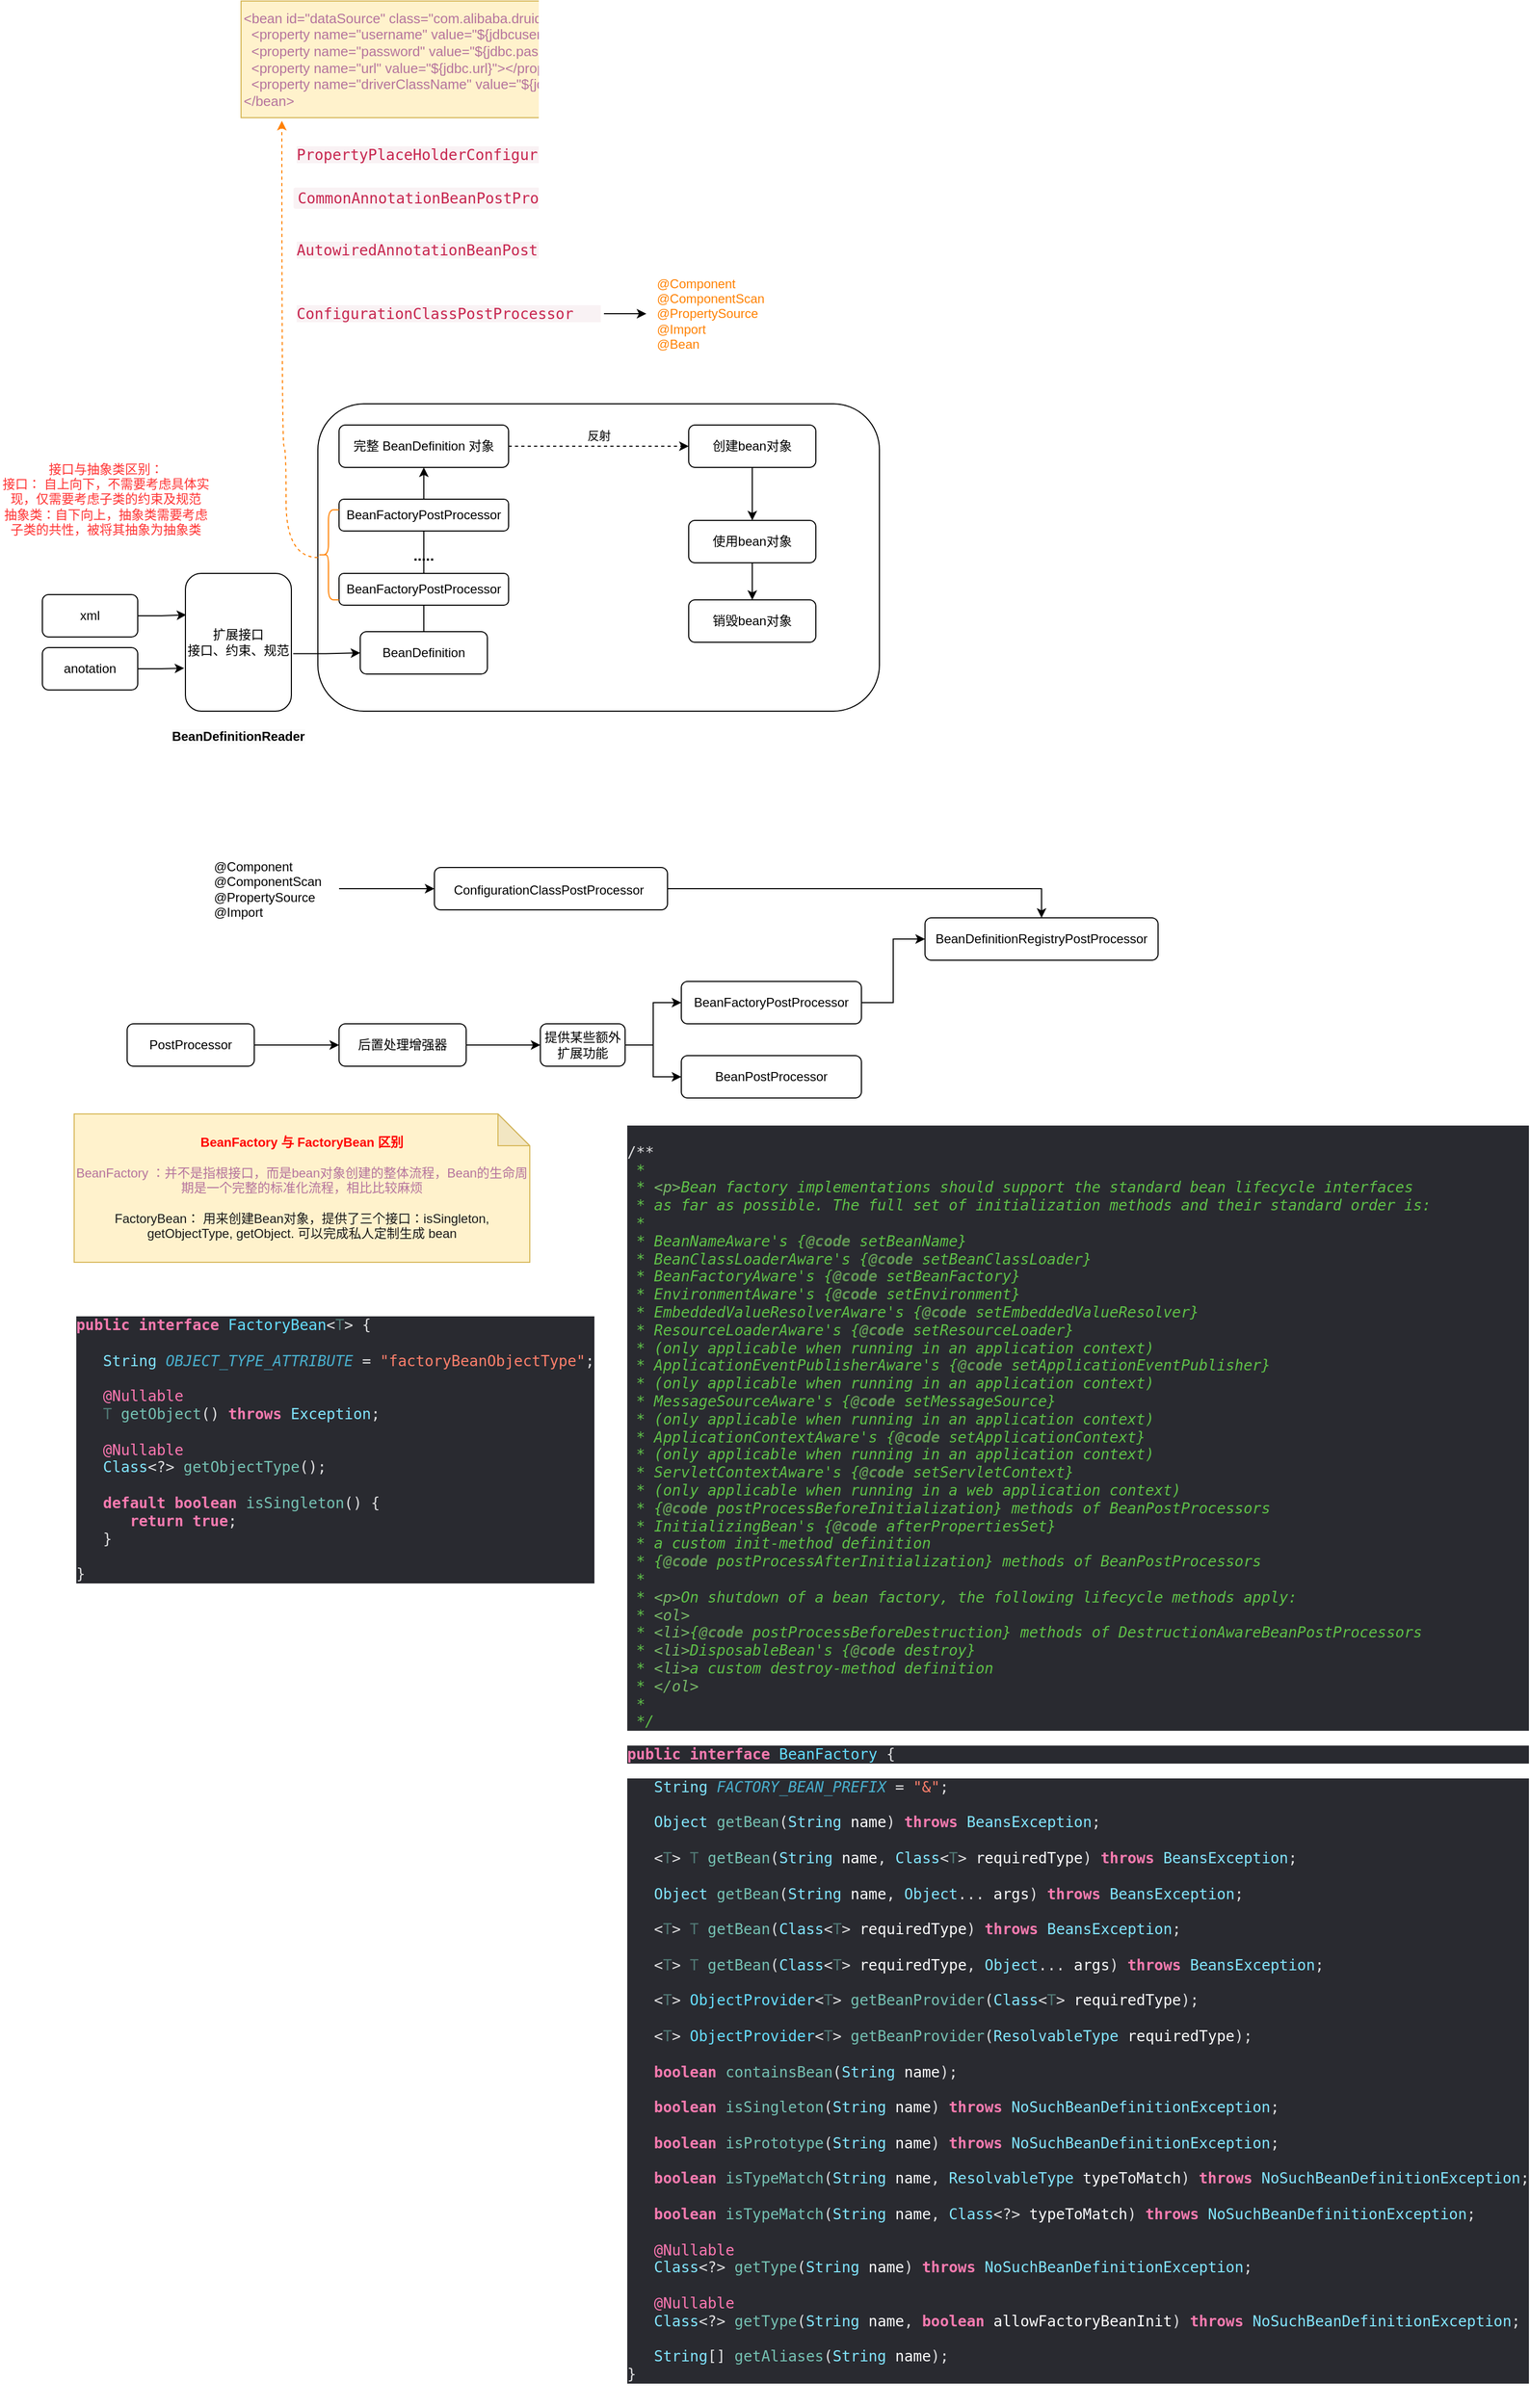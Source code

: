 <mxfile version="21.1.2" type="device" pages="3">
  <diagram name="第 1 页" id="H_phv9NLb1_bjYDDR7Co">
    <mxGraphModel dx="1434" dy="2013" grid="1" gridSize="10" guides="1" tooltips="1" connect="1" arrows="1" fold="1" page="1" pageScale="1" pageWidth="827" pageHeight="1169" math="0" shadow="0">
      <root>
        <mxCell id="0" />
        <mxCell id="1" parent="0" />
        <mxCell id="B8C5eiF6DcNLreH5vgfg-7" style="edgeStyle=orthogonalEdgeStyle;rounded=0;orthogonalLoop=1;jettySize=auto;html=1;exitX=1;exitY=0.5;exitDx=0;exitDy=0;entryX=0.008;entryY=0.301;entryDx=0;entryDy=0;entryPerimeter=0;" parent="1" source="B8C5eiF6DcNLreH5vgfg-1" target="B8C5eiF6DcNLreH5vgfg-3" edge="1">
          <mxGeometry relative="1" as="geometry">
            <mxPoint x="210" y="390" as="targetPoint" />
          </mxGeometry>
        </mxCell>
        <mxCell id="B8C5eiF6DcNLreH5vgfg-1" value="xml&lt;br&gt;" style="rounded=1;whiteSpace=wrap;html=1;" parent="1" vertex="1">
          <mxGeometry x="80" y="380" width="90" height="40" as="geometry" />
        </mxCell>
        <mxCell id="B8C5eiF6DcNLreH5vgfg-8" style="edgeStyle=orthogonalEdgeStyle;rounded=0;orthogonalLoop=1;jettySize=auto;html=1;exitX=1;exitY=0.5;exitDx=0;exitDy=0;entryX=-0.011;entryY=0.688;entryDx=0;entryDy=0;entryPerimeter=0;" parent="1" source="B8C5eiF6DcNLreH5vgfg-2" target="B8C5eiF6DcNLreH5vgfg-3" edge="1">
          <mxGeometry relative="1" as="geometry" />
        </mxCell>
        <mxCell id="B8C5eiF6DcNLreH5vgfg-2" value="anotation" style="rounded=1;whiteSpace=wrap;html=1;" parent="1" vertex="1">
          <mxGeometry x="80" y="430" width="90" height="40" as="geometry" />
        </mxCell>
        <mxCell id="B8C5eiF6DcNLreH5vgfg-3" value="扩展接口&lt;br&gt;接口、约束、规范" style="rounded=1;whiteSpace=wrap;html=1;" parent="1" vertex="1">
          <mxGeometry x="215" y="360" width="100" height="130" as="geometry" />
        </mxCell>
        <mxCell id="B8C5eiF6DcNLreH5vgfg-4" value="" style="rounded=1;whiteSpace=wrap;html=1;" parent="1" vertex="1">
          <mxGeometry x="340" y="200" width="530" height="290" as="geometry" />
        </mxCell>
        <mxCell id="B8C5eiF6DcNLreH5vgfg-14" style="edgeStyle=orthogonalEdgeStyle;rounded=0;orthogonalLoop=1;jettySize=auto;html=1;exitX=0.5;exitY=0;exitDx=0;exitDy=0;entryX=0.5;entryY=1;entryDx=0;entryDy=0;" parent="1" source="B8C5eiF6DcNLreH5vgfg-5" target="B8C5eiF6DcNLreH5vgfg-13" edge="1">
          <mxGeometry relative="1" as="geometry" />
        </mxCell>
        <mxCell id="B8C5eiF6DcNLreH5vgfg-18" style="edgeStyle=orthogonalEdgeStyle;rounded=0;orthogonalLoop=1;jettySize=auto;html=1;exitX=1;exitY=0.5;exitDx=0;exitDy=0;entryX=0;entryY=0.5;entryDx=0;entryDy=0;dashed=1;" parent="1" source="B8C5eiF6DcNLreH5vgfg-13" target="B8C5eiF6DcNLreH5vgfg-15" edge="1">
          <mxGeometry relative="1" as="geometry">
            <mxPoint x="490" y="430" as="sourcePoint" />
            <mxPoint x="697" y="255" as="targetPoint" />
          </mxGeometry>
        </mxCell>
        <mxCell id="B8C5eiF6DcNLreH5vgfg-19" value="反射" style="edgeLabel;html=1;align=center;verticalAlign=middle;resizable=0;points=[];" parent="B8C5eiF6DcNLreH5vgfg-18" vertex="1" connectable="0">
          <mxGeometry x="-0.586" relative="1" as="geometry">
            <mxPoint x="50" y="-10" as="offset" />
          </mxGeometry>
        </mxCell>
        <mxCell id="B8C5eiF6DcNLreH5vgfg-5" value="BeanDefinition" style="rounded=1;whiteSpace=wrap;html=1;" parent="1" vertex="1">
          <mxGeometry x="380" y="415" width="120" height="40" as="geometry" />
        </mxCell>
        <mxCell id="B8C5eiF6DcNLreH5vgfg-6" style="edgeStyle=orthogonalEdgeStyle;rounded=0;orthogonalLoop=1;jettySize=auto;html=1;exitX=1.017;exitY=0.583;exitDx=0;exitDy=0;entryX=0;entryY=0.5;entryDx=0;entryDy=0;exitPerimeter=0;" parent="1" source="B8C5eiF6DcNLreH5vgfg-3" target="B8C5eiF6DcNLreH5vgfg-5" edge="1">
          <mxGeometry relative="1" as="geometry" />
        </mxCell>
        <mxCell id="B8C5eiF6DcNLreH5vgfg-9" value="&lt;span style=&quot;color: rgb(0, 0, 0); font-family: Helvetica; font-size: 12px; font-style: normal; font-variant-ligatures: normal; font-variant-caps: normal; letter-spacing: normal; orphans: 2; text-indent: 0px; text-transform: none; widows: 2; word-spacing: 0px; -webkit-text-stroke-width: 0px; background-color: rgb(251, 251, 251); text-decoration-thickness: initial; text-decoration-style: initial; text-decoration-color: initial; float: none; display: inline !important;&quot;&gt;BeanDefinitionReader&lt;/span&gt;" style="text;whiteSpace=wrap;html=1;align=center;fontStyle=1" parent="1" vertex="1">
          <mxGeometry x="190" y="500" width="150" height="30" as="geometry" />
        </mxCell>
        <mxCell id="B8C5eiF6DcNLreH5vgfg-10" value="接口与抽象类区别：&lt;br&gt;接口： 自上向下，不需要考虑具体实现，仅需要考虑子类的约束及规范&lt;br&gt;抽象类：自下向上，抽象类需要考虑子类的共性，被将其抽象为抽象类" style="text;html=1;strokeColor=none;fillColor=none;align=center;verticalAlign=middle;whiteSpace=wrap;rounded=0;fontColor=#FF3333;" parent="1" vertex="1">
          <mxGeometry x="40" y="250" width="200" height="80" as="geometry" />
        </mxCell>
        <mxCell id="B8C5eiF6DcNLreH5vgfg-11" value="BeanFactoryPostProcessor" style="rounded=1;whiteSpace=wrap;html=1;" parent="1" vertex="1">
          <mxGeometry x="360" y="290" width="160" height="30" as="geometry" />
        </mxCell>
        <mxCell id="B8C5eiF6DcNLreH5vgfg-31" style="edgeStyle=orthogonalEdgeStyle;rounded=0;orthogonalLoop=1;jettySize=auto;html=1;exitX=0;exitY=0.5;exitDx=0;exitDy=0;curved=1;dashed=1;strokeColor=#FF8000;" parent="1" source="B8C5eiF6DcNLreH5vgfg-4" edge="1">
          <mxGeometry relative="1" as="geometry">
            <mxPoint x="306" y="-67" as="targetPoint" />
            <Array as="points">
              <mxPoint x="310" y="345" />
              <mxPoint x="310" y="240" />
              <mxPoint x="306" y="240" />
            </Array>
          </mxGeometry>
        </mxCell>
        <mxCell id="B8C5eiF6DcNLreH5vgfg-12" value="BeanFactoryPostProcessor" style="rounded=1;whiteSpace=wrap;html=1;" parent="1" vertex="1">
          <mxGeometry x="360" y="360" width="160" height="30" as="geometry" />
        </mxCell>
        <mxCell id="B8C5eiF6DcNLreH5vgfg-13" value="完整 BeanDefinition&amp;nbsp;对象" style="rounded=1;whiteSpace=wrap;html=1;" parent="1" vertex="1">
          <mxGeometry x="360" y="220" width="160" height="40" as="geometry" />
        </mxCell>
        <mxCell id="0ve4LQiR6ZCnitlAYP5x-1" style="edgeStyle=orthogonalEdgeStyle;rounded=1;orthogonalLoop=1;jettySize=auto;html=1;exitX=0.5;exitY=1;exitDx=0;exitDy=0;entryX=0.5;entryY=0;entryDx=0;entryDy=0;" parent="1" source="B8C5eiF6DcNLreH5vgfg-15" target="B8C5eiF6DcNLreH5vgfg-16" edge="1">
          <mxGeometry relative="1" as="geometry" />
        </mxCell>
        <mxCell id="B8C5eiF6DcNLreH5vgfg-15" value="创建bean对象" style="rounded=1;whiteSpace=wrap;html=1;" parent="1" vertex="1">
          <mxGeometry x="690" y="220" width="120" height="40" as="geometry" />
        </mxCell>
        <mxCell id="0ve4LQiR6ZCnitlAYP5x-2" style="edgeStyle=orthogonalEdgeStyle;rounded=1;orthogonalLoop=1;jettySize=auto;html=1;exitX=0.5;exitY=1;exitDx=0;exitDy=0;entryX=0.5;entryY=0;entryDx=0;entryDy=0;" parent="1" source="B8C5eiF6DcNLreH5vgfg-16" target="B8C5eiF6DcNLreH5vgfg-17" edge="1">
          <mxGeometry relative="1" as="geometry" />
        </mxCell>
        <mxCell id="B8C5eiF6DcNLreH5vgfg-16" value="使用bean对象" style="rounded=1;whiteSpace=wrap;html=1;" parent="1" vertex="1">
          <mxGeometry x="690" y="310" width="120" height="40" as="geometry" />
        </mxCell>
        <mxCell id="B8C5eiF6DcNLreH5vgfg-17" value="销毁bean对象" style="rounded=1;whiteSpace=wrap;html=1;" parent="1" vertex="1">
          <mxGeometry x="690" y="385" width="120" height="40" as="geometry" />
        </mxCell>
        <mxCell id="B8C5eiF6DcNLreH5vgfg-20" value="&amp;lt;bean id=&quot;dataSource&quot; class=&quot;com.alibaba.druid.pool.DruidDataSource&quot;&amp;gt;&lt;br style=&quot;font-size: 13px;&quot;&gt;&amp;nbsp; &amp;lt;property name=&quot;username&quot; value=&quot;${jdbcusername}&quot;&amp;gt;&amp;lt;/property&amp;gt;&lt;br style=&quot;font-size: 13px;&quot;&gt;&amp;nbsp; &amp;lt;property name=&quot;password&quot; value=&quot;${jdbc.password}&quot;&amp;gt; &amp;lt;/property&amp;gt;&lt;br style=&quot;font-size: 13px;&quot;&gt;&amp;nbsp; &amp;lt;property name=&quot;url&quot; value=&quot;${jdbc.url}&quot;&amp;gt;&amp;lt;/property&amp;gt;&lt;br style=&quot;font-size: 13px;&quot;&gt;&amp;nbsp; &amp;lt;property name=&quot;driverClassName&quot; value=&quot;${jdbc.driverClassName}&quot;&amp;gt;&amp;lt;/property&amp;gt;&lt;br style=&quot;font-size: 13px;&quot;&gt;&amp;lt;/bean&amp;gt;" style="text;html=1;align=left;verticalAlign=middle;resizable=0;points=[];autosize=1;strokeColor=#d6b656;fillColor=#fff2cc;fontStyle=0;fontSize=13;fontColor=#B5739D;" parent="1" vertex="1">
          <mxGeometry x="267.5" y="-180" width="510" height="110" as="geometry" />
        </mxCell>
        <mxCell id="B8C5eiF6DcNLreH5vgfg-25" style="edgeStyle=orthogonalEdgeStyle;rounded=0;orthogonalLoop=1;jettySize=auto;html=1;exitX=1;exitY=0.5;exitDx=0;exitDy=0;entryX=0;entryY=0.5;entryDx=0;entryDy=0;" parent="1" source="B8C5eiF6DcNLreH5vgfg-21" target="B8C5eiF6DcNLreH5vgfg-22" edge="1">
          <mxGeometry relative="1" as="geometry" />
        </mxCell>
        <mxCell id="B8C5eiF6DcNLreH5vgfg-21" value="PostProcessor" style="rounded=1;whiteSpace=wrap;html=1;" parent="1" vertex="1">
          <mxGeometry x="160" y="785" width="120" height="40" as="geometry" />
        </mxCell>
        <mxCell id="B8C5eiF6DcNLreH5vgfg-26" style="edgeStyle=orthogonalEdgeStyle;rounded=0;orthogonalLoop=1;jettySize=auto;html=1;exitX=1;exitY=0.5;exitDx=0;exitDy=0;entryX=0;entryY=0.5;entryDx=0;entryDy=0;" parent="1" source="B8C5eiF6DcNLreH5vgfg-22" target="B8C5eiF6DcNLreH5vgfg-23" edge="1">
          <mxGeometry relative="1" as="geometry" />
        </mxCell>
        <mxCell id="B8C5eiF6DcNLreH5vgfg-22" value="后置处理增强器" style="rounded=1;whiteSpace=wrap;html=1;" parent="1" vertex="1">
          <mxGeometry x="360" y="785" width="120" height="40" as="geometry" />
        </mxCell>
        <mxCell id="B8C5eiF6DcNLreH5vgfg-29" style="edgeStyle=orthogonalEdgeStyle;rounded=0;orthogonalLoop=1;jettySize=auto;html=1;exitX=1;exitY=0.5;exitDx=0;exitDy=0;entryX=0;entryY=0.5;entryDx=0;entryDy=0;" parent="1" source="B8C5eiF6DcNLreH5vgfg-23" target="B8C5eiF6DcNLreH5vgfg-24" edge="1">
          <mxGeometry relative="1" as="geometry" />
        </mxCell>
        <mxCell id="B8C5eiF6DcNLreH5vgfg-30" style="edgeStyle=orthogonalEdgeStyle;rounded=0;orthogonalLoop=1;jettySize=auto;html=1;exitX=1;exitY=0.5;exitDx=0;exitDy=0;entryX=0;entryY=0.5;entryDx=0;entryDy=0;" parent="1" source="B8C5eiF6DcNLreH5vgfg-23" target="B8C5eiF6DcNLreH5vgfg-28" edge="1">
          <mxGeometry relative="1" as="geometry" />
        </mxCell>
        <mxCell id="B8C5eiF6DcNLreH5vgfg-23" value="提供某些额外扩展功能" style="rounded=1;whiteSpace=wrap;html=1;" parent="1" vertex="1">
          <mxGeometry x="550" y="785" width="80" height="40" as="geometry" />
        </mxCell>
        <mxCell id="B8C5eiF6DcNLreH5vgfg-33" style="edgeStyle=orthogonalEdgeStyle;rounded=0;orthogonalLoop=1;jettySize=auto;html=1;exitX=1;exitY=0.5;exitDx=0;exitDy=0;entryX=0;entryY=0.5;entryDx=0;entryDy=0;" parent="1" source="B8C5eiF6DcNLreH5vgfg-24" target="B8C5eiF6DcNLreH5vgfg-32" edge="1">
          <mxGeometry relative="1" as="geometry" />
        </mxCell>
        <mxCell id="B8C5eiF6DcNLreH5vgfg-24" value="BeanFactoryPostProcessor" style="rounded=1;whiteSpace=wrap;html=1;" parent="1" vertex="1">
          <mxGeometry x="683" y="745" width="170" height="40" as="geometry" />
        </mxCell>
        <mxCell id="B8C5eiF6DcNLreH5vgfg-28" value="BeanPostProcessor" style="rounded=1;whiteSpace=wrap;html=1;" parent="1" vertex="1">
          <mxGeometry x="683" y="815" width="170" height="40" as="geometry" />
        </mxCell>
        <mxCell id="B8C5eiF6DcNLreH5vgfg-32" value="BeanDefinitionRegistryPostProcessor" style="rounded=1;whiteSpace=wrap;html=1;" parent="1" vertex="1">
          <mxGeometry x="913" y="685" width="220" height="40" as="geometry" />
        </mxCell>
        <mxCell id="B8C5eiF6DcNLreH5vgfg-39" style="edgeStyle=orthogonalEdgeStyle;rounded=0;orthogonalLoop=1;jettySize=auto;html=1;exitX=1;exitY=0.5;exitDx=0;exitDy=0;entryX=0.5;entryY=0;entryDx=0;entryDy=0;" parent="1" source="B8C5eiF6DcNLreH5vgfg-34" target="B8C5eiF6DcNLreH5vgfg-32" edge="1">
          <mxGeometry relative="1" as="geometry" />
        </mxCell>
        <mxCell id="B8C5eiF6DcNLreH5vgfg-34" value="ConfigurationClassPostProcessor&lt;span style=&quot;border-color: var(--border-color); color: rgb(80, 80, 80); font-family: &amp;quot;Lucida Grande&amp;quot;, &amp;quot;Lucida Sans Unicode&amp;quot;, Helvetica, Arial, Verdana, sans-serif; font-size: 14px; text-align: justify;&quot;&gt;&amp;nbsp;&lt;/span&gt;" style="rounded=1;whiteSpace=wrap;html=1;" parent="1" vertex="1">
          <mxGeometry x="450" y="637.5" width="220" height="40" as="geometry" />
        </mxCell>
        <mxCell id="B8C5eiF6DcNLreH5vgfg-36" style="edgeStyle=orthogonalEdgeStyle;rounded=0;orthogonalLoop=1;jettySize=auto;html=1;exitX=1;exitY=0.5;exitDx=0;exitDy=0;entryX=0;entryY=0.5;entryDx=0;entryDy=0;" parent="1" source="B8C5eiF6DcNLreH5vgfg-35" target="B8C5eiF6DcNLreH5vgfg-34" edge="1">
          <mxGeometry relative="1" as="geometry" />
        </mxCell>
        <mxCell id="B8C5eiF6DcNLreH5vgfg-35" value="@Component&lt;br&gt;@ComponentScan&lt;br&gt;@PropertySource&lt;br&gt;@Import" style="text;html=1;strokeColor=none;fillColor=none;align=left;verticalAlign=middle;whiteSpace=wrap;rounded=0;" parent="1" vertex="1">
          <mxGeometry x="240" y="630" width="120" height="55" as="geometry" />
        </mxCell>
        <mxCell id="B8C5eiF6DcNLreH5vgfg-43" value="&lt;span style=&quot;color: rgb(199, 37, 78); font-family: &amp;quot;Source Code Pro&amp;quot;, &amp;quot;DejaVu Sans Mono&amp;quot;, &amp;quot;Ubuntu Mono&amp;quot;, &amp;quot;Anonymous Pro&amp;quot;, &amp;quot;Droid Sans Mono&amp;quot;, Menlo, Monaco, Consolas, Inconsolata, Courier, monospace, &amp;quot;PingFang SC&amp;quot;, &amp;quot;Microsoft YaHei&amp;quot;, sans-serif; font-size: 14px; font-style: normal; font-variant-ligatures: no-common-ligatures; font-variant-caps: normal; font-weight: 400; letter-spacing: normal; orphans: 2; text-align: start; text-indent: 0px; text-transform: none; widows: 2; word-spacing: 0px; -webkit-text-stroke-width: 0px; background-color: rgb(249, 242, 244); text-decoration-thickness: initial; text-decoration-style: initial; text-decoration-color: initial; float: none; display: inline !important;&quot;&gt;AutowiredAnnotationBeanPostProcessor @Autowired 注解实现&lt;/span&gt;" style="text;whiteSpace=wrap;html=1;verticalAlign=middle;" parent="1" vertex="1">
          <mxGeometry x="317.5" y="40" width="485" height="30" as="geometry" />
        </mxCell>
        <mxCell id="B8C5eiF6DcNLreH5vgfg-44" value="&lt;span style=&quot;color: rgb(199, 37, 78); font-family: &amp;quot;Source Code Pro&amp;quot;, &amp;quot;DejaVu Sans Mono&amp;quot;, &amp;quot;Ubuntu Mono&amp;quot;, &amp;quot;Anonymous Pro&amp;quot;, &amp;quot;Droid Sans Mono&amp;quot;, Menlo, Monaco, Consolas, Inconsolata, Courier, monospace, &amp;quot;PingFang SC&amp;quot;, &amp;quot;Microsoft YaHei&amp;quot;, sans-serif; font-size: 14px; font-style: normal; font-variant-ligatures: no-common-ligatures; font-variant-caps: normal; font-weight: 400; letter-spacing: normal; orphans: 2; text-align: start; text-indent: 0px; text-transform: none; widows: 2; word-spacing: 0px; -webkit-text-stroke-width: 0px; background-color: rgb(249, 242, 244); text-decoration-thickness: initial; text-decoration-style: initial; text-decoration-color: initial; float: none; display: inline !important;&quot;&gt;PropertyPlaceHolderConfigurer 占位符实现&lt;/span&gt;" style="text;whiteSpace=wrap;html=1;verticalAlign=middle;" parent="1" vertex="1">
          <mxGeometry x="317.5" y="-50" width="340" height="30" as="geometry" />
        </mxCell>
        <mxCell id="B8C5eiF6DcNLreH5vgfg-47" style="edgeStyle=orthogonalEdgeStyle;rounded=0;orthogonalLoop=1;jettySize=auto;html=1;exitX=1;exitY=0.5;exitDx=0;exitDy=0;" parent="1" source="B8C5eiF6DcNLreH5vgfg-45" edge="1">
          <mxGeometry relative="1" as="geometry">
            <mxPoint x="650" y="115" as="targetPoint" />
          </mxGeometry>
        </mxCell>
        <mxCell id="B8C5eiF6DcNLreH5vgfg-45" value="&lt;span style=&quot;color: rgb(199, 37, 78); font-family: &amp;quot;Source Code Pro&amp;quot;, &amp;quot;DejaVu Sans Mono&amp;quot;, &amp;quot;Ubuntu Mono&amp;quot;, &amp;quot;Anonymous Pro&amp;quot;, &amp;quot;Droid Sans Mono&amp;quot;, Menlo, Monaco, Consolas, Inconsolata, Courier, monospace, &amp;quot;PingFang SC&amp;quot;, &amp;quot;Microsoft YaHei&amp;quot;, sans-serif; font-size: 14px; font-style: normal; font-variant-ligatures: no-common-ligatures; font-variant-caps: normal; font-weight: 400; letter-spacing: normal; orphans: 2; text-align: start; text-indent: 0px; text-transform: none; widows: 2; word-spacing: 0px; -webkit-text-stroke-width: 0px; background-color: rgb(249, 242, 244); text-decoration-thickness: initial; text-decoration-style: initial; text-decoration-color: initial; float: none; display: inline !important;&quot;&gt;ConfigurationClassPostProcessor&amp;nbsp; &amp;nbsp;&lt;/span&gt;" style="text;whiteSpace=wrap;html=1;verticalAlign=middle;" parent="1" vertex="1">
          <mxGeometry x="317.5" y="100" width="292.5" height="30" as="geometry" />
        </mxCell>
        <mxCell id="B8C5eiF6DcNLreH5vgfg-46" value="@Component&lt;br&gt;@ComponentScan&lt;br&gt;@PropertySource&lt;br&gt;@Import&lt;br&gt;@Bean" style="text;html=1;strokeColor=none;fillColor=none;align=left;verticalAlign=middle;whiteSpace=wrap;rounded=0;fontColor=#FF8000;" parent="1" vertex="1">
          <mxGeometry x="657.5" y="80" width="120" height="70" as="geometry" />
        </mxCell>
        <mxCell id="B8C5eiF6DcNLreH5vgfg-49" value="&lt;code style=&quot;border-color: var(--border-color); box-sizing: border-box; outline: 0px; font-family: &amp;quot;Source Code Pro&amp;quot;, &amp;quot;DejaVu Sans Mono&amp;quot;, &amp;quot;Ubuntu Mono&amp;quot;, &amp;quot;Anonymous Pro&amp;quot;, &amp;quot;Droid Sans Mono&amp;quot;, Menlo, Monaco, Consolas, Inconsolata, Courier, monospace, &amp;quot;PingFang SC&amp;quot;, &amp;quot;Microsoft YaHei&amp;quot;, sans-serif; font-size: 14px; line-height: 22px; color: rgb(199, 37, 78); background-color: rgb(249, 242, 244); border-radius: 2px; padding: 2px 4px; overflow-wrap: break-word; font-variant-ligatures: no-common-ligatures;&quot;&gt;CommonAnnotationBeanPostProcessor&amp;nbsp; @Resource 注解实现&lt;/code&gt;&lt;span style=&quot;border-color: var(--border-color); color: rgb(77, 77, 77); font-family: -apple-system, &amp;quot;SF UI Text&amp;quot;, Arial, &amp;quot;PingFang SC&amp;quot;, &amp;quot;Hiragino Sans GB&amp;quot;, &amp;quot;Microsoft YaHei&amp;quot;, &amp;quot;WenQuanYi Micro Hei&amp;quot;, sans-serif; font-size: 16px; font-variant-ligatures: no-common-ligatures; background-color: rgb(255, 255, 255);&quot;&gt;&lt;/span&gt;" style="text;whiteSpace=wrap;html=1;verticalAlign=middle;" parent="1" vertex="1">
          <mxGeometry x="315" y="-10" width="452.5" height="30" as="geometry" />
        </mxCell>
        <mxCell id="B8C5eiF6DcNLreH5vgfg-50" value="" style="shape=curlyBracket;whiteSpace=wrap;html=1;rounded=1;labelPosition=left;verticalLabelPosition=middle;align=right;verticalAlign=middle;fontColor=#FF8000;strokeColor=#FF8000;" parent="1" vertex="1">
          <mxGeometry x="340" y="300" width="20" height="85" as="geometry" />
        </mxCell>
        <mxCell id="B8C5eiF6DcNLreH5vgfg-51" value="....." style="text;html=1;strokeColor=none;fillColor=none;align=center;verticalAlign=middle;whiteSpace=wrap;rounded=0;fontSize=14;fontStyle=1" parent="1" vertex="1">
          <mxGeometry x="410" y="335" width="60" height="15" as="geometry" />
        </mxCell>
        <mxCell id="Vx4qqhyl4Hb8PH3wEOMA-2" value="&lt;font color=&quot;#ff0000&quot;&gt;&lt;b&gt;BeanFactory 与 FactoryBean 区别&lt;br&gt;&lt;br&gt;&lt;/b&gt;&lt;/font&gt;&lt;font color=&quot;#b5739d&quot;&gt;BeanFactory ：并不是指根接口，而是bean对象创建的整体流程，Bean的生命周期是一个完整的标准化流程，相比比较麻烦&lt;/font&gt;&lt;br&gt;&lt;br&gt;&lt;font color=&quot;#1a1a1a&quot;&gt;FactoryBean： 用来创建Bean对象，提供了三个接口：isSingleton, getObjectType, getObject. 可以完成私人定制生成 bean&lt;/font&gt;" style="shape=note;whiteSpace=wrap;html=1;backgroundOutline=1;darkOpacity=0.05;rounded=1;fillColor=#fff2cc;strokeColor=#d6b656;" parent="1" vertex="1">
          <mxGeometry x="110" y="870" width="430" height="140" as="geometry" />
        </mxCell>
        <mxCell id="FLEQnHiZIRINYppnUx92-1" value="&lt;pre style=&quot;background-color:#292a30;color:#dfdfe0;font-family:&#39;Consolas&#39;,monospace;font-size:10.5pt;&quot;&gt;&lt;pre style=&quot;font-family: Consolas, monospace; font-size: 10.5pt;&quot;&gt;&lt;br&gt;/**&lt;br&gt;&lt;span style=&quot;color:#5fc148;font-style:italic;&quot;&gt; * &lt;/span&gt;&lt;span style=&quot;color:#5fc148;font-style:italic;&quot;&gt;&lt;br&gt;&lt;/span&gt;&lt;span style=&quot;color:#5fc148;font-style:italic;&quot;&gt; * &lt;/span&gt;&lt;span style=&quot;color:#77b767;font-style:italic;&quot;&gt;&amp;lt;p&amp;gt;&lt;/span&gt;&lt;span style=&quot;color:#5fc148;font-style:italic;&quot;&gt;Bean factory implementations should support the standard bean lifecycle interfaces&lt;br&gt;&lt;/span&gt;&lt;span style=&quot;color:#5fc148;font-style:italic;&quot;&gt; * as far as possible. The full set of initialization methods and their standard order is:&lt;br&gt;&lt;/span&gt;&lt;span style=&quot;color:#5fc148;font-style:italic;&quot;&gt; * &lt;/span&gt;&lt;span style=&quot;color:#77b767;font-style:italic;&quot;&gt;&lt;br&gt;&lt;/span&gt;&lt;span style=&quot;color:#77b767;font-style:italic;&quot;&gt; &lt;/span&gt;&lt;span style=&quot;color:#5fc148;font-style:italic;&quot;&gt;* &lt;/span&gt;&lt;span style=&quot;color:#5fc148;font-style:italic;&quot;&gt;BeanNameAware&#39;s {&lt;/span&gt;&lt;span style=&quot;color:#629755;font-weight:bold;font-style:italic;&quot;&gt;@code &lt;/span&gt;&lt;span style=&quot;color:#5fc148;font-style:italic;&quot;&gt;setBeanName}&lt;br&gt;&lt;/span&gt;&lt;span style=&quot;color:#5fc148;font-style:italic;&quot;&gt; * &lt;/span&gt;&lt;span style=&quot;color:#5fc148;font-style:italic;&quot;&gt;BeanClassLoaderAware&#39;s {&lt;/span&gt;&lt;span style=&quot;color:#629755;font-weight:bold;font-style:italic;&quot;&gt;@code &lt;/span&gt;&lt;span style=&quot;color:#5fc148;font-style:italic;&quot;&gt;setBeanClassLoader}&lt;br&gt;&lt;/span&gt;&lt;span style=&quot;color:#5fc148;font-style:italic;&quot;&gt; * &lt;/span&gt;&lt;span style=&quot;color:#5fc148;font-style:italic;&quot;&gt;BeanFactoryAware&#39;s {&lt;/span&gt;&lt;span style=&quot;color:#629755;font-weight:bold;font-style:italic;&quot;&gt;@code &lt;/span&gt;&lt;span style=&quot;color:#5fc148;font-style:italic;&quot;&gt;setBeanFactory}&lt;br&gt;&lt;/span&gt;&lt;span style=&quot;color:#5fc148;font-style:italic;&quot;&gt; * &lt;/span&gt;&lt;span style=&quot;color:#5fc148;font-style:italic;&quot;&gt;EnvironmentAware&#39;s {&lt;/span&gt;&lt;span style=&quot;color:#629755;font-weight:bold;font-style:italic;&quot;&gt;@code &lt;/span&gt;&lt;span style=&quot;color:#5fc148;font-style:italic;&quot;&gt;setEnvironment}&lt;br&gt;&lt;/span&gt;&lt;span style=&quot;color:#5fc148;font-style:italic;&quot;&gt; * &lt;/span&gt;&lt;span style=&quot;color:#5fc148;font-style:italic;&quot;&gt;EmbeddedValueResolverAware&#39;s {&lt;/span&gt;&lt;span style=&quot;color:#629755;font-weight:bold;font-style:italic;&quot;&gt;@code &lt;/span&gt;&lt;span style=&quot;color:#5fc148;font-style:italic;&quot;&gt;setEmbeddedValueResolver}&lt;br&gt;&lt;/span&gt;&lt;span style=&quot;color:#5fc148;font-style:italic;&quot;&gt; * &lt;/span&gt;&lt;span style=&quot;color:#5fc148;font-style:italic;&quot;&gt;ResourceLoaderAware&#39;s {&lt;/span&gt;&lt;span style=&quot;color:#629755;font-weight:bold;font-style:italic;&quot;&gt;@code &lt;/span&gt;&lt;span style=&quot;color:#5fc148;font-style:italic;&quot;&gt;setResourceLoader}&lt;br&gt;&lt;/span&gt;&lt;span style=&quot;color:#5fc148;font-style:italic;&quot;&gt; * (only applicable when running in an application context)&lt;br&gt;&lt;/span&gt;&lt;span style=&quot;color:#5fc148;font-style:italic;&quot;&gt; * &lt;/span&gt;&lt;span style=&quot;color:#5fc148;font-style:italic;&quot;&gt;ApplicationEventPublisherAware&#39;s {&lt;/span&gt;&lt;span style=&quot;color:#629755;font-weight:bold;font-style:italic;&quot;&gt;@code &lt;/span&gt;&lt;span style=&quot;color:#5fc148;font-style:italic;&quot;&gt;setApplicationEventPublisher}&lt;br&gt;&lt;/span&gt;&lt;span style=&quot;color:#5fc148;font-style:italic;&quot;&gt; * (only applicable when running in an application context)&lt;br&gt;&lt;/span&gt;&lt;span style=&quot;color:#5fc148;font-style:italic;&quot;&gt; * &lt;/span&gt;&lt;span style=&quot;color:#5fc148;font-style:italic;&quot;&gt;MessageSourceAware&#39;s {&lt;/span&gt;&lt;span style=&quot;color:#629755;font-weight:bold;font-style:italic;&quot;&gt;@code &lt;/span&gt;&lt;span style=&quot;color:#5fc148;font-style:italic;&quot;&gt;setMessageSource}&lt;br&gt;&lt;/span&gt;&lt;span style=&quot;color:#5fc148;font-style:italic;&quot;&gt; * (only applicable when running in an application context)&lt;br&gt;&lt;/span&gt;&lt;span style=&quot;color:#5fc148;font-style:italic;&quot;&gt; * &lt;/span&gt;&lt;span style=&quot;color:#5fc148;font-style:italic;&quot;&gt;ApplicationContextAware&#39;s {&lt;/span&gt;&lt;span style=&quot;color:#629755;font-weight:bold;font-style:italic;&quot;&gt;@code &lt;/span&gt;&lt;span style=&quot;color:#5fc148;font-style:italic;&quot;&gt;setApplicationContext}&lt;br&gt;&lt;/span&gt;&lt;span style=&quot;color:#5fc148;font-style:italic;&quot;&gt; * (only applicable when running in an application context)&lt;br&gt;&lt;/span&gt;&lt;span style=&quot;color:#5fc148;font-style:italic;&quot;&gt; * &lt;/span&gt;&lt;span style=&quot;color:#5fc148;font-style:italic;&quot;&gt;ServletContextAware&#39;s {&lt;/span&gt;&lt;span style=&quot;color:#629755;font-weight:bold;font-style:italic;&quot;&gt;@code &lt;/span&gt;&lt;span style=&quot;color:#5fc148;font-style:italic;&quot;&gt;setServletContext}&lt;br&gt;&lt;/span&gt;&lt;span style=&quot;color:#5fc148;font-style:italic;&quot;&gt; * (only applicable when running in a web application context)&lt;br&gt;&lt;/span&gt;&lt;span style=&quot;color:#5fc148;font-style:italic;&quot;&gt; * &lt;/span&gt;&lt;span style=&quot;color:#5fc148;font-style:italic;&quot;&gt;{&lt;/span&gt;&lt;span style=&quot;color:#629755;font-weight:bold;font-style:italic;&quot;&gt;@code &lt;/span&gt;&lt;span style=&quot;color:#5fc148;font-style:italic;&quot;&gt;postProcessBeforeInitialization} methods of BeanPostProcessors&lt;br&gt;&lt;/span&gt;&lt;span style=&quot;color:#5fc148;font-style:italic;&quot;&gt; * &lt;/span&gt;&lt;span style=&quot;color:#5fc148;font-style:italic;&quot;&gt;InitializingBean&#39;s {&lt;/span&gt;&lt;span style=&quot;color:#629755;font-weight:bold;font-style:italic;&quot;&gt;@code &lt;/span&gt;&lt;span style=&quot;color:#5fc148;font-style:italic;&quot;&gt;afterPropertiesSet}&lt;br&gt;&lt;/span&gt;&lt;span style=&quot;color:#5fc148;font-style:italic;&quot;&gt; * &lt;/span&gt;&lt;span style=&quot;color:#5fc148;font-style:italic;&quot;&gt;a custom init-method definition&lt;br&gt;&lt;/span&gt;&lt;span style=&quot;color:#5fc148;font-style:italic;&quot;&gt; * &lt;/span&gt;&lt;span style=&quot;color:#5fc148;font-style:italic;&quot;&gt;{&lt;/span&gt;&lt;span style=&quot;color:#629755;font-weight:bold;font-style:italic;&quot;&gt;@code &lt;/span&gt;&lt;span style=&quot;color:#5fc148;font-style:italic;&quot;&gt;postProcessAfterInitialization} methods of BeanPostProcessors&lt;br&gt;&lt;/span&gt;&lt;span style=&quot;color:#5fc148;font-style:italic;&quot;&gt; * &lt;/span&gt;&lt;span style=&quot;color:#5fc148;font-style:italic;&quot;&gt;&lt;br&gt;&lt;/span&gt;&lt;span style=&quot;color:#5fc148;font-style:italic;&quot;&gt; * &lt;/span&gt;&lt;span style=&quot;color:#77b767;font-style:italic;&quot;&gt;&amp;lt;p&amp;gt;&lt;/span&gt;&lt;span style=&quot;color:#5fc148;font-style:italic;&quot;&gt;On shutdown of a bean factory, the following lifecycle methods apply:&lt;br&gt;&lt;/span&gt;&lt;span style=&quot;color:#5fc148;font-style:italic;&quot;&gt; * &lt;/span&gt;&lt;span style=&quot;color:#77b767;font-style:italic;&quot;&gt;&amp;lt;ol&amp;gt;&lt;br&gt;&lt;/span&gt;&lt;span style=&quot;color:#77b767;font-style:italic;&quot;&gt; &lt;/span&gt;&lt;span style=&quot;color:#5fc148;font-style:italic;&quot;&gt;* &lt;/span&gt;&lt;span style=&quot;color:#77b767;font-style:italic;&quot;&gt;&amp;lt;li&amp;gt;&lt;/span&gt;&lt;span style=&quot;color:#5fc148;font-style:italic;&quot;&gt;{&lt;/span&gt;&lt;span style=&quot;color:#629755;font-weight:bold;font-style:italic;&quot;&gt;@code &lt;/span&gt;&lt;span style=&quot;color:#5fc148;font-style:italic;&quot;&gt;postProcessBeforeDestruction} methods of DestructionAwareBeanPostProcessors&lt;br&gt;&lt;/span&gt;&lt;span style=&quot;color:#5fc148;font-style:italic;&quot;&gt; * &lt;/span&gt;&lt;span style=&quot;color:#77b767;font-style:italic;&quot;&gt;&amp;lt;li&amp;gt;&lt;/span&gt;&lt;span style=&quot;color:#5fc148;font-style:italic;&quot;&gt;DisposableBean&#39;s {&lt;/span&gt;&lt;span style=&quot;color:#629755;font-weight:bold;font-style:italic;&quot;&gt;@code &lt;/span&gt;&lt;span style=&quot;color:#5fc148;font-style:italic;&quot;&gt;destroy}&lt;br&gt;&lt;/span&gt;&lt;span style=&quot;color:#5fc148;font-style:italic;&quot;&gt; * &lt;/span&gt;&lt;span style=&quot;color:#77b767;font-style:italic;&quot;&gt;&amp;lt;li&amp;gt;&lt;/span&gt;&lt;span style=&quot;color:#5fc148;font-style:italic;&quot;&gt;a custom destroy-method definition&lt;br&gt;&lt;/span&gt;&lt;span style=&quot;color:#5fc148;font-style:italic;&quot;&gt; * &lt;/span&gt;&lt;span style=&quot;color:#77b767;font-style:italic;&quot;&gt;&amp;lt;/ol&amp;gt;&lt;br&gt;&lt;/span&gt;&lt;span style=&quot;color:#77b767;font-style:italic;&quot;&gt; &lt;/span&gt;&lt;span style=&quot;color:#5fc148;font-style:italic;&quot;&gt;*&lt;/span&gt;&lt;span style=&quot;color:#75c2b3;font-style:italic;&quot;&gt;&lt;br&gt;&lt;/span&gt;&lt;span style=&quot;color:#75c2b3;font-style:italic;&quot;&gt; &lt;/span&gt;&lt;span style=&quot;color:#5fc148;font-style:italic;&quot;&gt;*/&lt;br&gt;&lt;/span&gt;&lt;/pre&gt;&lt;/pre&gt;&lt;pre style=&quot;background-color: rgb(41, 42, 48); font-size: 10.5pt; font-family: Consolas, monospace; color: rgb(223, 223, 224);&quot;&gt;&lt;span style=&quot;font-size: 10.5pt; color: rgb(249, 123, 176); font-weight: bold;&quot;&gt;public interface &lt;/span&gt;&lt;span style=&quot;font-size: 10.5pt; color: rgb(101, 223, 255);&quot;&gt;BeanFactory &lt;/span&gt;&lt;span style=&quot;font-size: 10.5pt;&quot;&gt;{&lt;/span&gt;&lt;/pre&gt;&lt;pre style=&quot;background-color:#292a30;color:#dfdfe0;font-family:&#39;Consolas&#39;,monospace;font-size:10.5pt;&quot;&gt;&lt;span style=&quot;color:#5fc148;font-style:italic;&quot;&gt;   &lt;/span&gt;&lt;span style=&quot;color:#82e6ff;&quot;&gt;String &lt;/span&gt;&lt;span style=&quot;color:#49b0ce;font-style:italic;&quot;&gt;FACTORY_BEAN_PREFIX &lt;/span&gt;= &lt;span style=&quot;color:#ff806c;&quot;&gt;&quot;&amp;amp;&quot;&lt;/span&gt;;&lt;br&gt;&lt;span style=&quot;color:#5fc148;font-style:italic;&quot;&gt;&lt;br&gt;&lt;/span&gt;&lt;span style=&quot;color:#5fc148;font-style:italic;&quot;&gt;   &lt;/span&gt;&lt;span style=&quot;color:#82e6ff;&quot;&gt;Object &lt;/span&gt;&lt;span style=&quot;color:#75c2b3;&quot;&gt;getBean&lt;/span&gt;(&lt;span style=&quot;color:#82e6ff;&quot;&gt;String &lt;/span&gt;&lt;span style=&quot;color:#fcfcfc;&quot;&gt;name&lt;/span&gt;) &lt;span style=&quot;color:#f97bb0;font-weight:bold;&quot;&gt;throws &lt;/span&gt;&lt;span style=&quot;color:#82e6ff;&quot;&gt;BeansException&lt;/span&gt;;&lt;br&gt;&lt;span style=&quot;color:#5fc148;font-style:italic;&quot;&gt;&lt;br&gt;&lt;/span&gt;&lt;span style=&quot;color:#5fc148;font-style:italic;&quot;&gt;   &lt;/span&gt;&amp;lt;&lt;span style=&quot;color:#507874;&quot;&gt;T&lt;/span&gt;&amp;gt; &lt;span style=&quot;color:#507874;&quot;&gt;T &lt;/span&gt;&lt;span style=&quot;color:#75c2b3;&quot;&gt;getBean&lt;/span&gt;(&lt;span style=&quot;color:#82e6ff;&quot;&gt;String &lt;/span&gt;&lt;span style=&quot;color:#fcfcfc;&quot;&gt;name&lt;/span&gt;, &lt;span style=&quot;color:#82e6ff;&quot;&gt;Class&lt;/span&gt;&amp;lt;&lt;span style=&quot;color:#507874;&quot;&gt;T&lt;/span&gt;&amp;gt; &lt;span style=&quot;color:#fcfcfc;&quot;&gt;requiredType&lt;/span&gt;) &lt;span style=&quot;color:#f97bb0;font-weight:bold;&quot;&gt;throws &lt;/span&gt;&lt;span style=&quot;color:#82e6ff;&quot;&gt;BeansException&lt;/span&gt;;&lt;br&gt;&lt;span style=&quot;color:#5fc148;font-style:italic;&quot;&gt;&lt;br&gt;&lt;/span&gt;&lt;span style=&quot;color:#5fc148;font-style:italic;&quot;&gt;   &lt;/span&gt;&lt;span style=&quot;color:#82e6ff;&quot;&gt;Object &lt;/span&gt;&lt;span style=&quot;color:#75c2b3;&quot;&gt;getBean&lt;/span&gt;(&lt;span style=&quot;color:#82e6ff;&quot;&gt;String &lt;/span&gt;&lt;span style=&quot;color:#fcfcfc;&quot;&gt;name&lt;/span&gt;, &lt;span style=&quot;color:#82e6ff;&quot;&gt;Object&lt;/span&gt;... &lt;span style=&quot;color:#fcfcfc;&quot;&gt;args&lt;/span&gt;) &lt;span style=&quot;color:#f97bb0;font-weight:bold;&quot;&gt;throws &lt;/span&gt;&lt;span style=&quot;color:#82e6ff;&quot;&gt;BeansException&lt;/span&gt;;&lt;br&gt;&lt;span style=&quot;color:#5fc148;font-style:italic;&quot;&gt;&lt;br&gt;&lt;/span&gt;&lt;span style=&quot;color:#5fc148;font-style:italic;&quot;&gt;   &lt;/span&gt;&amp;lt;&lt;span style=&quot;color:#507874;&quot;&gt;T&lt;/span&gt;&amp;gt; &lt;span style=&quot;color:#507874;&quot;&gt;T &lt;/span&gt;&lt;span style=&quot;color:#75c2b3;&quot;&gt;getBean&lt;/span&gt;(&lt;span style=&quot;color:#82e6ff;&quot;&gt;Class&lt;/span&gt;&amp;lt;&lt;span style=&quot;color:#507874;&quot;&gt;T&lt;/span&gt;&amp;gt; &lt;span style=&quot;color:#fcfcfc;&quot;&gt;requiredType&lt;/span&gt;) &lt;span style=&quot;color:#f97bb0;font-weight:bold;&quot;&gt;throws &lt;/span&gt;&lt;span style=&quot;color:#82e6ff;&quot;&gt;BeansException&lt;/span&gt;;&lt;br&gt;&lt;span style=&quot;color:#5fc148;font-style:italic;&quot;&gt;&lt;br&gt;&lt;/span&gt;&lt;span style=&quot;color:#5fc148;font-style:italic;&quot;&gt;   &lt;/span&gt;&amp;lt;&lt;span style=&quot;color:#507874;&quot;&gt;T&lt;/span&gt;&amp;gt; &lt;span style=&quot;color:#507874;&quot;&gt;T &lt;/span&gt;&lt;span style=&quot;color:#75c2b3;&quot;&gt;getBean&lt;/span&gt;(&lt;span style=&quot;color:#82e6ff;&quot;&gt;Class&lt;/span&gt;&amp;lt;&lt;span style=&quot;color:#507874;&quot;&gt;T&lt;/span&gt;&amp;gt; &lt;span style=&quot;color:#fcfcfc;&quot;&gt;requiredType&lt;/span&gt;, &lt;span style=&quot;color:#82e6ff;&quot;&gt;Object&lt;/span&gt;... &lt;span style=&quot;color:#fcfcfc;&quot;&gt;args&lt;/span&gt;) &lt;span style=&quot;color:#f97bb0;font-weight:bold;&quot;&gt;throws &lt;/span&gt;&lt;span style=&quot;color:#82e6ff;&quot;&gt;BeansException&lt;/span&gt;;&lt;br&gt;&lt;span style=&quot;color:#5fc148;font-style:italic;&quot;&gt;&lt;br&gt;&lt;/span&gt;&lt;span style=&quot;color:#5fc148;font-style:italic;&quot;&gt;   &lt;/span&gt;&amp;lt;&lt;span style=&quot;color:#507874;&quot;&gt;T&lt;/span&gt;&amp;gt; &lt;span style=&quot;color:#65dfff;&quot;&gt;ObjectProvider&lt;/span&gt;&amp;lt;&lt;span style=&quot;color:#507874;&quot;&gt;T&lt;/span&gt;&amp;gt; &lt;span style=&quot;color:#75c2b3;&quot;&gt;getBeanProvider&lt;/span&gt;(&lt;span style=&quot;color:#82e6ff;&quot;&gt;Class&lt;/span&gt;&amp;lt;&lt;span style=&quot;color:#507874;&quot;&gt;T&lt;/span&gt;&amp;gt; &lt;span style=&quot;color:#fcfcfc;&quot;&gt;requiredType&lt;/span&gt;);&lt;br&gt;&lt;span style=&quot;color:#5fc148;font-style:italic;&quot;&gt;&lt;br&gt;&lt;/span&gt;&lt;span style=&quot;color:#5fc148;font-style:italic;&quot;&gt;   &lt;/span&gt;&amp;lt;&lt;span style=&quot;color:#507874;&quot;&gt;T&lt;/span&gt;&amp;gt; &lt;span style=&quot;color:#65dfff;&quot;&gt;ObjectProvider&lt;/span&gt;&amp;lt;&lt;span style=&quot;color:#507874;&quot;&gt;T&lt;/span&gt;&amp;gt; &lt;span style=&quot;color:#75c2b3;&quot;&gt;getBeanProvider&lt;/span&gt;(&lt;span style=&quot;color:#82e6ff;&quot;&gt;ResolvableType &lt;/span&gt;&lt;span style=&quot;color:#fcfcfc;&quot;&gt;requiredType&lt;/span&gt;);&lt;br&gt;&lt;span style=&quot;color:#5fc148;font-style:italic;&quot;&gt;&lt;br&gt;&lt;/span&gt;&lt;span style=&quot;color:#5fc148;font-style:italic;&quot;&gt;   &lt;/span&gt;&lt;span style=&quot;color:#f97bb0;font-weight:bold;&quot;&gt;boolean &lt;/span&gt;&lt;span style=&quot;color:#75c2b3;&quot;&gt;containsBean&lt;/span&gt;(&lt;span style=&quot;color:#82e6ff;&quot;&gt;String &lt;/span&gt;&lt;span style=&quot;color:#fcfcfc;&quot;&gt;name&lt;/span&gt;);&lt;br&gt;&lt;span style=&quot;color:#5fc148;font-style:italic;&quot;&gt;&lt;br&gt;&lt;/span&gt;&lt;span style=&quot;color:#5fc148;font-style:italic;&quot;&gt;   &lt;/span&gt;&lt;span style=&quot;color:#f97bb0;font-weight:bold;&quot;&gt;boolean &lt;/span&gt;&lt;span style=&quot;color:#75c2b3;&quot;&gt;isSingleton&lt;/span&gt;(&lt;span style=&quot;color:#82e6ff;&quot;&gt;String &lt;/span&gt;&lt;span style=&quot;color:#fcfcfc;&quot;&gt;name&lt;/span&gt;) &lt;span style=&quot;color:#f97bb0;font-weight:bold;&quot;&gt;throws &lt;/span&gt;&lt;span style=&quot;color:#82e6ff;&quot;&gt;NoSuchBeanDefinitionException&lt;/span&gt;;&lt;br&gt;&lt;span style=&quot;color:#5fc148;font-style:italic;&quot;&gt;&lt;br&gt;&lt;/span&gt;&lt;span style=&quot;color:#5fc148;font-style:italic;&quot;&gt;   &lt;/span&gt;&lt;span style=&quot;color:#f97bb0;font-weight:bold;&quot;&gt;boolean &lt;/span&gt;&lt;span style=&quot;color:#75c2b3;&quot;&gt;isPrototype&lt;/span&gt;(&lt;span style=&quot;color:#82e6ff;&quot;&gt;String &lt;/span&gt;&lt;span style=&quot;color:#fcfcfc;&quot;&gt;name&lt;/span&gt;) &lt;span style=&quot;color:#f97bb0;font-weight:bold;&quot;&gt;throws &lt;/span&gt;&lt;span style=&quot;color:#82e6ff;&quot;&gt;NoSuchBeanDefinitionException&lt;/span&gt;;&lt;br&gt;&lt;span style=&quot;color:#5fc148;font-style:italic;&quot;&gt;&lt;br&gt;&lt;/span&gt;&lt;span style=&quot;color:#5fc148;font-style:italic;&quot;&gt;   &lt;/span&gt;&lt;span style=&quot;color:#f97bb0;font-weight:bold;&quot;&gt;boolean &lt;/span&gt;&lt;span style=&quot;color:#75c2b3;&quot;&gt;isTypeMatch&lt;/span&gt;(&lt;span style=&quot;color:#82e6ff;&quot;&gt;String &lt;/span&gt;&lt;span style=&quot;color:#fcfcfc;&quot;&gt;name&lt;/span&gt;, &lt;span style=&quot;color:#82e6ff;&quot;&gt;ResolvableType &lt;/span&gt;&lt;span style=&quot;color:#fcfcfc;&quot;&gt;typeToMatch&lt;/span&gt;) &lt;span style=&quot;color:#f97bb0;font-weight:bold;&quot;&gt;throws &lt;/span&gt;&lt;span style=&quot;color:#82e6ff;&quot;&gt;NoSuchBeanDefinitionException&lt;/span&gt;;&lt;br&gt;&lt;span style=&quot;color:#5fc148;font-style:italic;&quot;&gt;&lt;br&gt;&lt;/span&gt;&lt;span style=&quot;color:#5fc148;font-style:italic;&quot;&gt;   &lt;/span&gt;&lt;span style=&quot;color:#f97bb0;font-weight:bold;&quot;&gt;boolean &lt;/span&gt;&lt;span style=&quot;color:#75c2b3;&quot;&gt;isTypeMatch&lt;/span&gt;(&lt;span style=&quot;color:#82e6ff;&quot;&gt;String &lt;/span&gt;&lt;span style=&quot;color:#fcfcfc;&quot;&gt;name&lt;/span&gt;, &lt;span style=&quot;color:#82e6ff;&quot;&gt;Class&lt;/span&gt;&amp;lt;?&amp;gt; &lt;span style=&quot;color:#fcfcfc;&quot;&gt;typeToMatch&lt;/span&gt;) &lt;span style=&quot;color:#f97bb0;font-weight:bold;&quot;&gt;throws &lt;/span&gt;&lt;span style=&quot;color:#82e6ff;&quot;&gt;NoSuchBeanDefinitionException&lt;/span&gt;;&lt;br&gt;&lt;span style=&quot;color:#5fc148;font-style:italic;&quot;&gt;&lt;br&gt;&lt;/span&gt;&lt;span style=&quot;color:#5fc148;font-style:italic;&quot;&gt;   &lt;/span&gt;&lt;span style=&quot;color:#ff78b2;&quot;&gt;@Nullable&lt;br&gt;&lt;/span&gt;&lt;span style=&quot;color:#ff78b2;&quot;&gt;   &lt;/span&gt;&lt;span style=&quot;color:#82e6ff;&quot;&gt;Class&lt;/span&gt;&amp;lt;?&amp;gt; &lt;span style=&quot;color:#75c2b3;&quot;&gt;getType&lt;/span&gt;(&lt;span style=&quot;color:#82e6ff;&quot;&gt;String &lt;/span&gt;&lt;span style=&quot;color:#fcfcfc;&quot;&gt;name&lt;/span&gt;) &lt;span style=&quot;color:#f97bb0;font-weight:bold;&quot;&gt;throws &lt;/span&gt;&lt;span style=&quot;color:#82e6ff;&quot;&gt;NoSuchBeanDefinitionException&lt;/span&gt;;&lt;br&gt;&lt;span style=&quot;color:#5fc148;font-style:italic;&quot;&gt;&lt;br&gt;&lt;/span&gt;&lt;span style=&quot;color:#5fc148;font-style:italic;&quot;&gt;   &lt;/span&gt;&lt;span style=&quot;color:#ff78b2;&quot;&gt;@Nullable&lt;br&gt;&lt;/span&gt;&lt;span style=&quot;color:#ff78b2;&quot;&gt;   &lt;/span&gt;&lt;span style=&quot;color:#82e6ff;&quot;&gt;Class&lt;/span&gt;&amp;lt;?&amp;gt; &lt;span style=&quot;color:#75c2b3;&quot;&gt;getType&lt;/span&gt;(&lt;span style=&quot;color:#82e6ff;&quot;&gt;String &lt;/span&gt;&lt;span style=&quot;color:#fcfcfc;&quot;&gt;name&lt;/span&gt;, &lt;span style=&quot;color:#f97bb0;font-weight:bold;&quot;&gt;boolean &lt;/span&gt;&lt;span style=&quot;color:#fcfcfc;&quot;&gt;allowFactoryBeanInit&lt;/span&gt;) &lt;span style=&quot;color:#f97bb0;font-weight:bold;&quot;&gt;throws &lt;/span&gt;&lt;span style=&quot;color:#82e6ff;&quot;&gt;NoSuchBeanDefinitionException&lt;/span&gt;;&lt;br&gt;&lt;span style=&quot;color:#5fc148;font-style:italic;&quot;&gt;&lt;br&gt;&lt;/span&gt;&lt;span style=&quot;color:#5fc148;font-style:italic;&quot;&gt;   &lt;/span&gt;&lt;span style=&quot;color:#82e6ff;&quot;&gt;String&lt;/span&gt;[] &lt;span style=&quot;color:#75c2b3;&quot;&gt;getAliases&lt;/span&gt;(&lt;span style=&quot;color:#82e6ff;&quot;&gt;String &lt;/span&gt;&lt;span style=&quot;color:#fcfcfc;&quot;&gt;name&lt;/span&gt;);&lt;br&gt;}&lt;/pre&gt;" style="text;whiteSpace=wrap;html=1;" vertex="1" parent="1">
          <mxGeometry x="630" y="860" width="780" height="1230" as="geometry" />
        </mxCell>
        <mxCell id="FLEQnHiZIRINYppnUx92-2" value="&lt;pre style=&quot;background-color:#292a30;color:#dfdfe0;font-family:&#39;Consolas&#39;,monospace;font-size:10.5pt;&quot;&gt;&lt;span style=&quot;color:#f97bb0;font-weight:bold;&quot;&gt;public interface &lt;/span&gt;&lt;span style=&quot;color:#65dfff;&quot;&gt;FactoryBean&lt;/span&gt;&amp;lt;&lt;span style=&quot;color:#507874;&quot;&gt;T&lt;/span&gt;&amp;gt; {&lt;br&gt;&lt;span style=&quot;color:#5fc148;font-style:italic;&quot;&gt;&lt;br&gt;&lt;/span&gt;&lt;span style=&quot;color:#5fc148;font-style:italic;&quot;&gt;   &lt;/span&gt;&lt;span style=&quot;color:#82e6ff;&quot;&gt;String &lt;/span&gt;&lt;span style=&quot;color:#49b0ce;font-style:italic;&quot;&gt;OBJECT_TYPE_ATTRIBUTE &lt;/span&gt;= &lt;span style=&quot;color:#ff806c;&quot;&gt;&quot;factoryBeanObjectType&quot;&lt;/span&gt;;&lt;br&gt;&lt;span style=&quot;color:#5fc148;font-style:italic;&quot;&gt;&lt;br&gt;&lt;/span&gt;&lt;span style=&quot;color:#5fc148;font-style:italic;&quot;&gt;   &lt;/span&gt;&lt;span style=&quot;color:#ff78b2;&quot;&gt;@Nullable&lt;br&gt;&lt;/span&gt;&lt;span style=&quot;color:#ff78b2;&quot;&gt;   &lt;/span&gt;&lt;span style=&quot;color:#507874;&quot;&gt;T &lt;/span&gt;&lt;span style=&quot;color:#75c2b3;&quot;&gt;getObject&lt;/span&gt;() &lt;span style=&quot;color:#f97bb0;font-weight:bold;&quot;&gt;throws &lt;/span&gt;&lt;span style=&quot;color:#82e6ff;&quot;&gt;Exception&lt;/span&gt;;&lt;br&gt;&lt;span style=&quot;color:#5fc148;font-style:italic;&quot;&gt;&lt;br&gt;&lt;/span&gt;&lt;span style=&quot;color:#5fc148;font-style:italic;&quot;&gt;   &lt;/span&gt;&lt;span style=&quot;color:#ff78b2;&quot;&gt;@Nullable&lt;br&gt;&lt;/span&gt;&lt;span style=&quot;color:#ff78b2;&quot;&gt;   &lt;/span&gt;&lt;span style=&quot;color:#82e6ff;&quot;&gt;Class&lt;/span&gt;&amp;lt;?&amp;gt; &lt;span style=&quot;color:#75c2b3;&quot;&gt;getObjectType&lt;/span&gt;();&lt;br&gt;&lt;span style=&quot;color:#5fc148;font-style:italic;&quot;&gt;&lt;br&gt;&lt;/span&gt;&lt;span style=&quot;color:#5fc148;font-style:italic;&quot;&gt;   &lt;/span&gt;&lt;span style=&quot;color:#f97bb0;font-weight:bold;&quot;&gt;default boolean &lt;/span&gt;&lt;span style=&quot;color:#75c2b3;&quot;&gt;isSingleton&lt;/span&gt;() {&lt;br&gt;      &lt;span style=&quot;color:#f97bb0;font-weight:bold;&quot;&gt;return true&lt;/span&gt;;&lt;br&gt;   }&lt;br&gt;&lt;br&gt;}&lt;/pre&gt;" style="text;whiteSpace=wrap;html=1;" vertex="1" parent="1">
          <mxGeometry x="110" y="1040" width="560" height="280" as="geometry" />
        </mxCell>
      </root>
    </mxGraphModel>
  </diagram>
  <diagram id="YZE_eAcnDGKAQX8I5oji" name="Bean生命周期">
    <mxGraphModel dx="2261" dy="2013" grid="1" gridSize="10" guides="1" tooltips="1" connect="1" arrows="1" fold="1" page="1" pageScale="1" pageWidth="827" pageHeight="1169" background="#999999" math="0" shadow="1">
      <root>
        <mxCell id="0" />
        <mxCell id="1" parent="0" />
        <mxCell id="moT5ovxFiUXHjfuxQooE-7" value="" style="rounded=1;whiteSpace=wrap;html=1;" vertex="1" parent="1">
          <mxGeometry x="-170" y="-286.5" width="500" height="270" as="geometry" />
        </mxCell>
        <mxCell id="tmx5XZWJirqrL8DeFQIK-1" value="" style="rounded=1;whiteSpace=wrap;html=1;align=left;fontStyle=1;fontSize=14;" parent="1" vertex="1">
          <mxGeometry x="325" y="195" width="310" height="495" as="geometry" />
        </mxCell>
        <mxCell id="tmx5XZWJirqrL8DeFQIK-2" value="" style="rounded=1;whiteSpace=wrap;html=1;fillColor=#d0cee2;strokeColor=#56517e;" parent="1" vertex="1">
          <mxGeometry x="365" y="215" width="230" height="140" as="geometry" />
        </mxCell>
        <mxCell id="tmx5XZWJirqrL8DeFQIK-4" value="createBeanInstance" style="rounded=1;whiteSpace=wrap;html=1;" parent="1" vertex="1">
          <mxGeometry x="390.25" y="75" width="180" height="60" as="geometry" />
        </mxCell>
        <mxCell id="tmx5XZWJirqrL8DeFQIK-6" style="edgeStyle=orthogonalEdgeStyle;rounded=1;orthogonalLoop=1;jettySize=auto;html=1;exitX=1;exitY=0.5;exitDx=0;exitDy=0;entryX=0;entryY=0.5;entryDx=0;entryDy=0;" parent="1" source="tmx5XZWJirqrL8DeFQIK-8" target="tmx5XZWJirqrL8DeFQIK-10" edge="1">
          <mxGeometry relative="1" as="geometry" />
        </mxCell>
        <mxCell id="tmx5XZWJirqrL8DeFQIK-7" style="edgeStyle=orthogonalEdgeStyle;rounded=1;orthogonalLoop=1;jettySize=auto;html=1;exitX=0.5;exitY=1;exitDx=0;exitDy=0;entryX=0.5;entryY=0;entryDx=0;entryDy=0;" parent="1" source="tmx5XZWJirqrL8DeFQIK-8" target="tmx5XZWJirqrL8DeFQIK-14" edge="1">
          <mxGeometry relative="1" as="geometry" />
        </mxCell>
        <mxCell id="tmx5XZWJirqrL8DeFQIK-8" value="自定义属性赋值" style="rounded=1;whiteSpace=wrap;html=1;" parent="1" vertex="1">
          <mxGeometry x="420" y="235" width="120" height="40" as="geometry" />
        </mxCell>
        <mxCell id="tmx5XZWJirqrL8DeFQIK-9" style="edgeStyle=orthogonalEdgeStyle;rounded=1;orthogonalLoop=1;jettySize=auto;html=1;exitX=0.5;exitY=1;exitDx=0;exitDy=0;entryX=0.5;entryY=0;entryDx=0;entryDy=0;" parent="1" source="tmx5XZWJirqrL8DeFQIK-4" target="tmx5XZWJirqrL8DeFQIK-8" edge="1">
          <mxGeometry relative="1" as="geometry" />
        </mxCell>
        <mxCell id="tmx5XZWJirqrL8DeFQIK-10" value="populateBean&lt;br&gt;set方法完成赋值" style="rounded=1;whiteSpace=wrap;html=1;" parent="1" vertex="1">
          <mxGeometry x="705" y="235" width="120" height="40" as="geometry" />
        </mxCell>
        <mxCell id="tmx5XZWJirqrL8DeFQIK-11" value="初始化" style="text;html=1;align=center;verticalAlign=middle;resizable=0;points=[];autosize=1;strokeColor=none;fillColor=none;fontStyle=1;rounded=1;fontSize=16;" parent="1" vertex="1">
          <mxGeometry x="250" y="455" width="70" height="30" as="geometry" />
        </mxCell>
        <mxCell id="tmx5XZWJirqrL8DeFQIK-12" value="实例化" style="text;html=1;align=center;verticalAlign=middle;resizable=0;points=[];autosize=1;strokeColor=none;fillColor=none;fontStyle=1;rounded=1;fontSize=16;" parent="1" vertex="1">
          <mxGeometry x="309.25" y="90" width="70" height="30" as="geometry" />
        </mxCell>
        <mxCell id="tmx5XZWJirqrL8DeFQIK-13" style="edgeStyle=orthogonalEdgeStyle;rounded=1;orthogonalLoop=1;jettySize=auto;html=1;exitX=1;exitY=0.5;exitDx=0;exitDy=0;entryX=0;entryY=0.5;entryDx=0;entryDy=0;" parent="1" source="tmx5XZWJirqrL8DeFQIK-14" target="tmx5XZWJirqrL8DeFQIK-16" edge="1">
          <mxGeometry relative="1" as="geometry" />
        </mxCell>
        <mxCell id="tmx5XZWJirqrL8DeFQIK-27" style="edgeStyle=orthogonalEdgeStyle;rounded=1;orthogonalLoop=1;jettySize=auto;html=1;exitX=0.5;exitY=1;exitDx=0;exitDy=0;entryX=0.5;entryY=0;entryDx=0;entryDy=0;" parent="1" source="tmx5XZWJirqrL8DeFQIK-14" target="tmx5XZWJirqrL8DeFQIK-21" edge="1">
          <mxGeometry relative="1" as="geometry" />
        </mxCell>
        <mxCell id="tmx5XZWJirqrL8DeFQIK-14" value="容器属性对象&lt;br&gt;属性赋值" style="rounded=1;whiteSpace=wrap;html=1;" parent="1" vertex="1">
          <mxGeometry x="420" y="295" width="120" height="40" as="geometry" />
        </mxCell>
        <mxCell id="tmx5XZWJirqrL8DeFQIK-15" style="edgeStyle=orthogonalEdgeStyle;rounded=1;orthogonalLoop=1;jettySize=auto;html=1;exitX=1;exitY=0.5;exitDx=0;exitDy=0;entryX=0;entryY=0.5;entryDx=0;entryDy=0;dashed=1;" parent="1" source="tmx5XZWJirqrL8DeFQIK-16" edge="1">
          <mxGeometry relative="1" as="geometry">
            <mxPoint x="1075" y="315" as="targetPoint" />
          </mxGeometry>
        </mxCell>
        <mxCell id="tmx5XZWJirqrL8DeFQIK-16" value="invokeAwareMethods" style="rounded=1;whiteSpace=wrap;html=1;" parent="1" vertex="1">
          <mxGeometry x="705" y="295" width="120" height="40" as="geometry" />
        </mxCell>
        <mxCell id="tmx5XZWJirqrL8DeFQIK-17" value="属性&lt;br&gt;赋值" style="text;html=1;align=center;verticalAlign=middle;resizable=0;points=[];autosize=1;strokeColor=none;fillColor=none;fontStyle=1;rounded=1;fontColor=#6666FF;" parent="1" vertex="1">
          <mxGeometry x="365" y="260" width="50" height="40" as="geometry" />
        </mxCell>
        <mxCell id="tmx5XZWJirqrL8DeFQIK-19" value="&lt;span style=&quot;color: rgb(199, 37, 78); font-family: &amp;quot;Source Code Pro&amp;quot;, &amp;quot;DejaVu Sans Mono&amp;quot;, &amp;quot;Ubuntu Mono&amp;quot;, &amp;quot;Anonymous Pro&amp;quot;, &amp;quot;Droid Sans Mono&amp;quot;, Menlo, Monaco, Consolas, Inconsolata, Courier, monospace, &amp;quot;PingFang SC&amp;quot;, &amp;quot;Microsoft YaHei&amp;quot;, sans-serif; font-size: 14px; font-style: normal; font-variant-ligatures: no-common-ligatures; font-variant-caps: normal; font-weight: 400; letter-spacing: normal; orphans: 2; text-align: start; text-indent: 0px; text-transform: none; widows: 2; word-spacing: 0px; -webkit-text-stroke-width: 0px; background-color: rgb(249, 242, 244); text-decoration-thickness: initial; text-decoration-style: initial; text-decoration-color: initial; float: none; display: inline !important;&quot;&gt;BeanFactoryAware&lt;/span&gt;" style="text;whiteSpace=wrap;html=1;verticalAlign=middle;rounded=1;" parent="1" vertex="1">
          <mxGeometry x="879.5" y="270" width="132.5" height="30" as="geometry" />
        </mxCell>
        <mxCell id="tmx5XZWJirqrL8DeFQIK-20" value="&lt;span style=&quot;color: rgb(199, 37, 78); font-family: &amp;quot;Source Code Pro&amp;quot;, &amp;quot;DejaVu Sans Mono&amp;quot;, &amp;quot;Ubuntu Mono&amp;quot;, &amp;quot;Anonymous Pro&amp;quot;, &amp;quot;Droid Sans Mono&amp;quot;, Menlo, Monaco, Consolas, Inconsolata, Courier, monospace, &amp;quot;PingFang SC&amp;quot;, &amp;quot;Microsoft YaHei&amp;quot;, sans-serif; font-size: 14px; font-style: normal; font-variant-ligatures: no-common-ligatures; font-variant-caps: normal; font-weight: 400; letter-spacing: normal; orphans: 2; text-align: start; text-indent: 0px; text-transform: none; widows: 2; word-spacing: 0px; -webkit-text-stroke-width: 0px; background-color: rgb(249, 242, 244); text-decoration-thickness: initial; text-decoration-style: initial; text-decoration-color: initial; float: none; display: inline !important;&quot;&gt;ApplicationContextAware&lt;/span&gt;" style="text;whiteSpace=wrap;html=1;verticalAlign=middle;rounded=1;" parent="1" vertex="1">
          <mxGeometry x="865" y="325" width="191.25" height="30" as="geometry" />
        </mxCell>
        <mxCell id="tmx5XZWJirqrL8DeFQIK-28" style="edgeStyle=orthogonalEdgeStyle;rounded=1;orthogonalLoop=1;jettySize=auto;html=1;exitX=0.5;exitY=1;exitDx=0;exitDy=0;entryX=0.5;entryY=0;entryDx=0;entryDy=0;" parent="1" source="tmx5XZWJirqrL8DeFQIK-21" target="tmx5XZWJirqrL8DeFQIK-22" edge="1">
          <mxGeometry relative="1" as="geometry" />
        </mxCell>
        <mxCell id="tmx5XZWJirqrL8DeFQIK-21" value="获得普通对象是否需要进行扩展？" style="rounded=1;whiteSpace=wrap;html=1;" parent="1" vertex="1">
          <mxGeometry x="420" y="381" width="120" height="40" as="geometry" />
        </mxCell>
        <mxCell id="tmx5XZWJirqrL8DeFQIK-25" style="edgeStyle=orthogonalEdgeStyle;rounded=1;orthogonalLoop=1;jettySize=auto;html=1;exitX=1;exitY=0.5;exitDx=0;exitDy=0;entryX=0.5;entryY=0;entryDx=0;entryDy=0;" parent="1" source="tmx5XZWJirqrL8DeFQIK-22" target="tmx5XZWJirqrL8DeFQIK-24" edge="1">
          <mxGeometry relative="1" as="geometry" />
        </mxCell>
        <mxCell id="tmx5XZWJirqrL8DeFQIK-29" style="edgeStyle=orthogonalEdgeStyle;rounded=1;orthogonalLoop=1;jettySize=auto;html=1;exitX=0.5;exitY=1;exitDx=0;exitDy=0;entryX=0.5;entryY=0;entryDx=0;entryDy=0;" parent="1" source="tmx5XZWJirqrL8DeFQIK-22" target="tmx5XZWJirqrL8DeFQIK-42" edge="1">
          <mxGeometry relative="1" as="geometry">
            <Array as="points" />
          </mxGeometry>
        </mxCell>
        <mxCell id="tmx5XZWJirqrL8DeFQIK-22" value="执行前置处理方法" style="rounded=1;whiteSpace=wrap;html=1;" parent="1" vertex="1">
          <mxGeometry x="420" y="455" width="120" height="40" as="geometry" />
        </mxCell>
        <mxCell id="tmx5XZWJirqrL8DeFQIK-26" style="edgeStyle=orthogonalEdgeStyle;rounded=1;orthogonalLoop=1;jettySize=auto;html=1;exitX=1;exitY=0.5;exitDx=0;exitDy=0;entryX=0.5;entryY=1;entryDx=0;entryDy=0;" parent="1" source="tmx5XZWJirqrL8DeFQIK-23" target="tmx5XZWJirqrL8DeFQIK-24" edge="1">
          <mxGeometry relative="1" as="geometry" />
        </mxCell>
        <mxCell id="tmx5XZWJirqrL8DeFQIK-53" style="edgeStyle=orthogonalEdgeStyle;rounded=1;orthogonalLoop=1;jettySize=auto;html=1;exitX=0.5;exitY=1;exitDx=0;exitDy=0;entryX=0.5;entryY=0;entryDx=0;entryDy=0;" parent="1" source="tmx5XZWJirqrL8DeFQIK-23" target="tmx5XZWJirqrL8DeFQIK-51" edge="1">
          <mxGeometry relative="1" as="geometry" />
        </mxCell>
        <mxCell id="tmx5XZWJirqrL8DeFQIK-23" value="执行后置处理方法" style="rounded=1;whiteSpace=wrap;html=1;" parent="1" vertex="1">
          <mxGeometry x="420" y="620" width="120" height="40" as="geometry" />
        </mxCell>
        <mxCell id="tmx5XZWJirqrL8DeFQIK-24" value="BeanPostProcessor" style="rounded=1;whiteSpace=wrap;html=1;" parent="1" vertex="1">
          <mxGeometry x="650" y="535" width="120" height="40" as="geometry" />
        </mxCell>
        <mxCell id="tmx5XZWJirqrL8DeFQIK-30" value="AOP" style="rounded=1;whiteSpace=wrap;html=1;" parent="1" vertex="1">
          <mxGeometry x="826.25" y="535" width="60" height="40" as="geometry" />
        </mxCell>
        <mxCell id="tmx5XZWJirqrL8DeFQIK-31" value="动态代理&lt;br&gt;jdk&lt;br&gt;cglib" style="rounded=1;whiteSpace=wrap;html=1;" parent="1" vertex="1">
          <mxGeometry x="966.25" y="520" width="78.75" height="70" as="geometry" />
        </mxCell>
        <mxCell id="tmx5XZWJirqrL8DeFQIK-32" value="AbstractAutoProxyCreator" style="rounded=1;whiteSpace=wrap;html=1;" parent="1" vertex="1">
          <mxGeometry x="1075" y="535" width="170" height="40" as="geometry" />
        </mxCell>
        <mxCell id="tmx5XZWJirqrL8DeFQIK-33" value="JdkDynamicAopProxy" style="rounded=1;whiteSpace=wrap;html=1;" parent="1" vertex="1">
          <mxGeometry x="1639.25" y="485" width="170" height="40" as="geometry" />
        </mxCell>
        <mxCell id="tmx5XZWJirqrL8DeFQIK-34" value="CglibAopProxy" style="rounded=1;whiteSpace=wrap;html=1;" parent="1" vertex="1">
          <mxGeometry x="1639.25" y="565" width="170" height="40" as="geometry" />
        </mxCell>
        <mxCell id="tmx5XZWJirqrL8DeFQIK-37" style="edgeStyle=orthogonalEdgeStyle;rounded=1;orthogonalLoop=1;jettySize=auto;html=1;exitX=1;exitY=0.25;exitDx=0;exitDy=0;entryX=0;entryY=0.5;entryDx=0;entryDy=0;" parent="1" source="tmx5XZWJirqrL8DeFQIK-36" target="tmx5XZWJirqrL8DeFQIK-33" edge="1">
          <mxGeometry relative="1" as="geometry" />
        </mxCell>
        <mxCell id="tmx5XZWJirqrL8DeFQIK-38" style="edgeStyle=orthogonalEdgeStyle;rounded=1;orthogonalLoop=1;jettySize=auto;html=1;exitX=1;exitY=0.75;exitDx=0;exitDy=0;entryX=0;entryY=0.5;entryDx=0;entryDy=0;" parent="1" source="tmx5XZWJirqrL8DeFQIK-36" target="tmx5XZWJirqrL8DeFQIK-34" edge="1">
          <mxGeometry relative="1" as="geometry" />
        </mxCell>
        <mxCell id="tmx5XZWJirqrL8DeFQIK-36" value="DefaultAopProxyFactory" style="rounded=1;whiteSpace=wrap;html=1;" parent="1" vertex="1">
          <mxGeometry x="1310" y="535" width="170" height="40" as="geometry" />
        </mxCell>
        <mxCell id="tmx5XZWJirqrL8DeFQIK-39" value="目标对象为接口或代理类&lt;br&gt;使用jdk动态代理" style="text;html=1;align=center;verticalAlign=middle;resizable=0;points=[];autosize=1;strokeColor=none;fillColor=none;fontColor=#FFFFFF;" parent="1" vertex="1">
          <mxGeometry x="1460" y="470" width="160" height="40" as="geometry" />
        </mxCell>
        <mxCell id="tmx5XZWJirqrL8DeFQIK-40" value="其他情况使用cglib代理" style="text;html=1;align=center;verticalAlign=middle;resizable=0;points=[];autosize=1;strokeColor=none;fillColor=none;fontColor=#FFFFFF;" parent="1" vertex="1">
          <mxGeometry x="1480" y="590" width="140" height="30" as="geometry" />
        </mxCell>
        <mxCell id="tmx5XZWJirqrL8DeFQIK-41" value="AOP用做Bean对象的扩展实现&lt;br&gt;AOP是IOC整体流程中的一个扩展点" style="text;html=1;align=center;verticalAlign=middle;resizable=0;points=[];autosize=1;strokeColor=none;fillColor=none;fontColor=#FF9933;" parent="1" vertex="1">
          <mxGeometry x="751.25" y="495" width="210" height="40" as="geometry" />
        </mxCell>
        <mxCell id="tmx5XZWJirqrL8DeFQIK-44" style="edgeStyle=orthogonalEdgeStyle;rounded=1;orthogonalLoop=1;jettySize=auto;html=1;exitX=0;exitY=0.5;exitDx=0;exitDy=0;entryX=1;entryY=0.5;entryDx=0;entryDy=0;" parent="1" source="tmx5XZWJirqrL8DeFQIK-42" target="tmx5XZWJirqrL8DeFQIK-45" edge="1">
          <mxGeometry relative="1" as="geometry">
            <mxPoint x="327.16" y="590.33" as="targetPoint" />
          </mxGeometry>
        </mxCell>
        <mxCell id="tmx5XZWJirqrL8DeFQIK-50" style="edgeStyle=orthogonalEdgeStyle;rounded=1;orthogonalLoop=1;jettySize=auto;html=1;exitX=0.5;exitY=1;exitDx=0;exitDy=0;entryX=0.5;entryY=0;entryDx=0;entryDy=0;" parent="1" source="tmx5XZWJirqrL8DeFQIK-42" target="tmx5XZWJirqrL8DeFQIK-23" edge="1">
          <mxGeometry relative="1" as="geometry" />
        </mxCell>
        <mxCell id="tmx5XZWJirqrL8DeFQIK-42" value="执行初始化方法" style="rounded=1;whiteSpace=wrap;html=1;fillColor=#d5e8d4;strokeColor=#82b366;fontColor=#B5739D;" parent="1" vertex="1">
          <mxGeometry x="420" y="540" width="120" height="40" as="geometry" />
        </mxCell>
        <mxCell id="tmx5XZWJirqrL8DeFQIK-48" style="edgeStyle=orthogonalEdgeStyle;rounded=1;orthogonalLoop=1;jettySize=auto;html=1;exitX=0.5;exitY=1;exitDx=0;exitDy=0;entryX=0.5;entryY=0;entryDx=0;entryDy=0;fillColor=#d5e8d4;strokeColor=#82b366;fontColor=#B5739D;" parent="1" source="tmx5XZWJirqrL8DeFQIK-45" target="tmx5XZWJirqrL8DeFQIK-46" edge="1">
          <mxGeometry relative="1" as="geometry" />
        </mxCell>
        <mxCell id="tmx5XZWJirqrL8DeFQIK-45" value="invokeInitMethods" style="rounded=1;whiteSpace=wrap;html=1;fillColor=#d5e8d4;strokeColor=#82b366;fontColor=#B5739D;" parent="1" vertex="1">
          <mxGeometry x="147.5" y="540" width="120" height="40" as="geometry" />
        </mxCell>
        <mxCell id="tmx5XZWJirqrL8DeFQIK-49" style="edgeStyle=orthogonalEdgeStyle;rounded=1;orthogonalLoop=1;jettySize=auto;html=1;exitX=0.5;exitY=1;exitDx=0;exitDy=0;entryX=0.5;entryY=0;entryDx=0;entryDy=0;fillColor=#d5e8d4;strokeColor=#82b366;fontColor=#B5739D;" parent="1" source="tmx5XZWJirqrL8DeFQIK-46" target="tmx5XZWJirqrL8DeFQIK-47" edge="1">
          <mxGeometry relative="1" as="geometry" />
        </mxCell>
        <mxCell id="tmx5XZWJirqrL8DeFQIK-46" value="检测bean是否实现了InitializingBean接口" style="rhombus;whiteSpace=wrap;html=1;rounded=1;fillColor=#d5e8d4;strokeColor=#82b366;fontColor=#B5739D;" parent="1" vertex="1">
          <mxGeometry x="142.5" y="615" width="130" height="80" as="geometry" />
        </mxCell>
        <mxCell id="tmx5XZWJirqrL8DeFQIK-47" value="调用afterPropertiesSet方法" style="rounded=1;whiteSpace=wrap;html=1;fillColor=#d5e8d4;strokeColor=#82b366;fontColor=#B5739D;" parent="1" vertex="1">
          <mxGeometry x="130" y="725" width="155" height="40" as="geometry" />
        </mxCell>
        <mxCell id="tmx5XZWJirqrL8DeFQIK-54" style="edgeStyle=orthogonalEdgeStyle;rounded=1;orthogonalLoop=1;jettySize=auto;html=1;exitX=0.5;exitY=1;exitDx=0;exitDy=0;entryX=0.5;entryY=0;entryDx=0;entryDy=0;" parent="1" source="tmx5XZWJirqrL8DeFQIK-51" target="tmx5XZWJirqrL8DeFQIK-52" edge="1">
          <mxGeometry relative="1" as="geometry" />
        </mxCell>
        <mxCell id="tmx5XZWJirqrL8DeFQIK-51" value="使用bean" style="rounded=1;whiteSpace=wrap;html=1;fillColor=#ffe6cc;strokeColor=#d79b00;fontColor=#B5739D;" parent="1" vertex="1">
          <mxGeometry x="420" y="720" width="120" height="40" as="geometry" />
        </mxCell>
        <mxCell id="tmx5XZWJirqrL8DeFQIK-52" value="销毁bean" style="rounded=1;whiteSpace=wrap;html=1;fillColor=#dae8fc;strokeColor=#6c8ebf;fontColor=#B5739D;" parent="1" vertex="1">
          <mxGeometry x="420" y="800" width="120" height="40" as="geometry" />
        </mxCell>
        <mxCell id="8bBO_MLJO0XdoIrWePPF-1" value="&lt;pre style=&quot;background-color:#292a30;color:#dfdfe0;font-family:&#39;Consolas&#39;,monospace;font-size:10.5pt;&quot;&gt;&lt;span style=&quot;color:#ff78b2;&quot;&gt;@FunctionalInterface&lt;br&gt;&lt;/span&gt;&lt;span style=&quot;color:#f97bb0;font-weight:bold;&quot;&gt;public interface &lt;/span&gt;&lt;span style=&quot;color:#65dfff;&quot;&gt;BeanFactoryPostProcessor &lt;/span&gt;{&lt;br&gt;&lt;br&gt;   &lt;span style=&quot;color:#5fc148;font-style:italic;&quot;&gt;/**&lt;br&gt;&lt;/span&gt;&lt;span style=&quot;color:#5fc148;font-style:italic;&quot;&gt;    * Modify the application context&#39;s internal bean factory after its standard&lt;br&gt;&lt;/span&gt;&lt;span style=&quot;color:#5fc148;font-style:italic;&quot;&gt;    * initialization. All bean definitions will have been loaded, but no beans&lt;br&gt;&lt;/span&gt;&lt;span style=&quot;color:#5fc148;font-style:italic;&quot;&gt;    * will have been instantiated yet. This allows for overriding or adding&lt;br&gt;&lt;/span&gt;&lt;span style=&quot;color:#5fc148;font-style:italic;&quot;&gt;    * properties even to eager-initializing beans.&lt;br&gt;&lt;/span&gt;&lt;span style=&quot;color:#5fc148;font-style:italic;&quot;&gt;    * &lt;/span&gt;&lt;span style=&quot;color:#629755;font-weight:bold;font-style:italic;&quot;&gt;@param &lt;/span&gt;&lt;span style=&quot;color:#8a653b;font-style:italic;&quot;&gt;beanFactory &lt;/span&gt;&lt;span style=&quot;color:#5fc148;font-style:italic;&quot;&gt;the bean factory used by the application context&lt;br&gt;&lt;/span&gt;&lt;span style=&quot;color:#5fc148;font-style:italic;&quot;&gt;    * &lt;/span&gt;&lt;span style=&quot;color:#629755;font-weight:bold;font-style:italic;&quot;&gt;@throws &lt;/span&gt;&lt;span style=&quot;color:#82e6ff;font-style:italic;&quot;&gt;org.springframework.beans.BeansException &lt;/span&gt;&lt;span style=&quot;color:#5fc148;font-style:italic;&quot;&gt;in case of errors&lt;br&gt;&lt;/span&gt;&lt;span style=&quot;color:#5fc148;font-style:italic;&quot;&gt;    */&lt;br&gt;&lt;/span&gt;&lt;span style=&quot;color:#5fc148;font-style:italic;&quot;&gt;   &lt;/span&gt;&lt;span style=&quot;color:#f97bb0;font-weight:bold;&quot;&gt;void &lt;/span&gt;&lt;span style=&quot;color:#75c2b3;&quot;&gt;postProcessBeanFactory&lt;/span&gt;(&lt;span style=&quot;color:#65dfff;&quot;&gt;ConfigurableListableBeanFactory &lt;/span&gt;&lt;span style=&quot;color:#fcfcfc;&quot;&gt;beanFactory&lt;/span&gt;) &lt;span style=&quot;color:#f97bb0;font-weight:bold;&quot;&gt;throws &lt;/span&gt;&lt;span style=&quot;color:#82e6ff;&quot;&gt;BeansException&lt;/span&gt;;&lt;br&gt;&lt;br&gt;}&lt;/pre&gt;" style="text;whiteSpace=wrap;html=1;" vertex="1" parent="1">
          <mxGeometry x="725.63" y="-334" width="560" height="290" as="geometry" />
        </mxCell>
        <mxCell id="QHI8g30eLpnYrYxI90MA-2" style="edgeStyle=orthogonalEdgeStyle;rounded=0;orthogonalLoop=1;jettySize=auto;html=1;exitX=0.5;exitY=1;exitDx=0;exitDy=0;entryX=0.5;entryY=0;entryDx=0;entryDy=0;" edge="1" parent="1" source="I4ppQ3oQxLDuOPTH-o5P-1" target="QHI8g30eLpnYrYxI90MA-1">
          <mxGeometry relative="1" as="geometry" />
        </mxCell>
        <mxCell id="I4ppQ3oQxLDuOPTH-o5P-1" value="xml / annotation" style="rounded=1;whiteSpace=wrap;html=1;" vertex="1" parent="1">
          <mxGeometry x="420" y="-454" width="120" height="50" as="geometry" />
        </mxCell>
        <mxCell id="YqvTE1eY42du9nVnJOwv-6" style="edgeStyle=orthogonalEdgeStyle;rounded=0;orthogonalLoop=1;jettySize=auto;html=1;exitX=0.5;exitY=1;exitDx=0;exitDy=0;entryX=0.5;entryY=0;entryDx=0;entryDy=0;" edge="1" parent="1" source="QHI8g30eLpnYrYxI90MA-1" target="GxJO7_rq0KgeL8iliY9k-1">
          <mxGeometry relative="1" as="geometry" />
        </mxCell>
        <mxCell id="QHI8g30eLpnYrYxI90MA-1" value="BeanDefinitionReader" style="rounded=1;whiteSpace=wrap;html=1;" vertex="1" parent="1">
          <mxGeometry x="415" y="-368" width="130" height="40" as="geometry" />
        </mxCell>
        <mxCell id="YqvTE1eY42du9nVnJOwv-5" style="edgeStyle=orthogonalEdgeStyle;rounded=0;orthogonalLoop=1;jettySize=auto;html=1;exitX=0.5;exitY=1;exitDx=0;exitDy=0;entryX=0.5;entryY=0;entryDx=0;entryDy=0;" edge="1" parent="1" source="GxJO7_rq0KgeL8iliY9k-1" target="YqvTE1eY42du9nVnJOwv-1">
          <mxGeometry relative="1" as="geometry" />
        </mxCell>
        <mxCell id="GxJO7_rq0KgeL8iliY9k-1" value="BeanDefinition" style="rounded=1;whiteSpace=wrap;html=1;" vertex="1" parent="1">
          <mxGeometry x="420" y="-290" width="120" height="40" as="geometry" />
        </mxCell>
        <mxCell id="YqvTE1eY42du9nVnJOwv-7" style="edgeStyle=orthogonalEdgeStyle;rounded=0;orthogonalLoop=1;jettySize=auto;html=1;exitX=1;exitY=0.5;exitDx=0;exitDy=0;entryX=0;entryY=0.5;entryDx=0;entryDy=0;dashed=1;strokeColor=#FF8000;" edge="1" parent="1" source="YqvTE1eY42du9nVnJOwv-1" target="8bBO_MLJO0XdoIrWePPF-1">
          <mxGeometry relative="1" as="geometry" />
        </mxCell>
        <mxCell id="YqvTE1eY42du9nVnJOwv-1" value="BeanFactoryPostProcessor" style="rounded=1;whiteSpace=wrap;html=1;" vertex="1" parent="1">
          <mxGeometry x="400" y="-204" width="160" height="30" as="geometry" />
        </mxCell>
        <mxCell id="W7s-fR4J-az_OcM385tG-2" style="edgeStyle=orthogonalEdgeStyle;rounded=0;orthogonalLoop=1;jettySize=auto;html=1;exitX=0.5;exitY=1;exitDx=0;exitDy=0;entryX=0.5;entryY=0;entryDx=0;entryDy=0;" edge="1" parent="1" source="YqvTE1eY42du9nVnJOwv-2" target="tmx5XZWJirqrL8DeFQIK-4">
          <mxGeometry relative="1" as="geometry" />
        </mxCell>
        <mxCell id="YqvTE1eY42du9nVnJOwv-2" value="BeanFactoryPostProcessor" style="rounded=1;whiteSpace=wrap;html=1;" vertex="1" parent="1">
          <mxGeometry x="400" y="-134" width="160" height="30" as="geometry" />
        </mxCell>
        <mxCell id="moT5ovxFiUXHjfuxQooE-8" style="edgeStyle=orthogonalEdgeStyle;rounded=0;orthogonalLoop=1;jettySize=auto;html=1;exitX=0.1;exitY=0.5;exitDx=0;exitDy=0;exitPerimeter=0;entryX=1;entryY=0.5;entryDx=0;entryDy=0;" edge="1" parent="1" source="YqvTE1eY42du9nVnJOwv-3" target="moT5ovxFiUXHjfuxQooE-7">
          <mxGeometry relative="1" as="geometry" />
        </mxCell>
        <mxCell id="YqvTE1eY42du9nVnJOwv-3" value="" style="shape=curlyBracket;whiteSpace=wrap;html=1;rounded=1;labelPosition=left;verticalLabelPosition=middle;align=right;verticalAlign=middle;fontColor=#FF8000;strokeColor=#FF8000;" vertex="1" parent="1">
          <mxGeometry x="380" y="-194" width="20" height="85" as="geometry" />
        </mxCell>
        <mxCell id="YqvTE1eY42du9nVnJOwv-4" value="....." style="text;html=1;strokeColor=none;fillColor=none;align=center;verticalAlign=middle;whiteSpace=wrap;rounded=0;fontSize=14;fontStyle=1" vertex="1" parent="1">
          <mxGeometry x="450" y="-159" width="60" height="15" as="geometry" />
        </mxCell>
        <mxCell id="W7s-fR4J-az_OcM385tG-1" value="&lt;pre style=&quot;background-color:#292a30;color:#dfdfe0;font-family:&#39;Consolas&#39;,monospace;font-size:10.5pt;&quot;&gt;&lt;span style=&quot;color:#f97bb0;font-weight:bold;&quot;&gt;public interface &lt;/span&gt;&lt;span style=&quot;color:#65dfff;&quot;&gt;BeanPostProcessor &lt;/span&gt;{&lt;br&gt;&lt;span style=&quot;color:#5fc148;font-style:italic;&quot;&gt;&lt;br&gt;&lt;/span&gt;&lt;span style=&quot;color:#5fc148;font-style:italic;&quot;&gt;   &lt;/span&gt;&lt;span style=&quot;color:#ff78b2;&quot;&gt;@Nullable&lt;br&gt;&lt;/span&gt;&lt;span style=&quot;color:#ff78b2;&quot;&gt;   &lt;/span&gt;&lt;span style=&quot;color:#f97bb0;font-weight:bold;&quot;&gt;default &lt;/span&gt;&lt;span style=&quot;color:#82e6ff;&quot;&gt;Object &lt;/span&gt;&lt;span style=&quot;color:#75c2b3;&quot;&gt;postProcessBeforeInitialization&lt;/span&gt;(&lt;span style=&quot;color:#82e6ff;&quot;&gt;Object &lt;/span&gt;&lt;span style=&quot;color:#fcfcfc;&quot;&gt;bean&lt;/span&gt;, &lt;span style=&quot;color:#82e6ff;&quot;&gt;String &lt;/span&gt;&lt;span style=&quot;color:#fcfcfc;&quot;&gt;beanName&lt;/span&gt;) &lt;span style=&quot;color:#f97bb0;font-weight:bold;&quot;&gt;throws &lt;/span&gt;&lt;span style=&quot;color:#82e6ff;&quot;&gt;BeansException &lt;/span&gt;{&lt;br&gt;      &lt;span style=&quot;color:#f97bb0;font-weight:bold;&quot;&gt;return &lt;/span&gt;&lt;span style=&quot;color:#fcfcfc;&quot;&gt;bean&lt;/span&gt;;&lt;br&gt;   }&lt;br&gt;&lt;span style=&quot;color:#5fc148;font-style:italic;&quot;&gt;&lt;br&gt;&lt;/span&gt;&lt;span style=&quot;color:#5fc148;font-style:italic;&quot;&gt;   &lt;/span&gt;&lt;span style=&quot;color:#ff78b2;&quot;&gt;@Nullable&lt;br&gt;&lt;/span&gt;&lt;span style=&quot;color:#ff78b2;&quot;&gt;   &lt;/span&gt;&lt;span style=&quot;color:#f97bb0;font-weight:bold;&quot;&gt;default &lt;/span&gt;&lt;span style=&quot;color:#82e6ff;&quot;&gt;Object &lt;/span&gt;&lt;span style=&quot;color:#75c2b3;&quot;&gt;postProcessAfterInitialization&lt;/span&gt;(&lt;span style=&quot;color:#82e6ff;&quot;&gt;Object &lt;/span&gt;&lt;span style=&quot;color:#fcfcfc;&quot;&gt;bean&lt;/span&gt;, &lt;span style=&quot;color:#82e6ff;&quot;&gt;String &lt;/span&gt;&lt;span style=&quot;color:#fcfcfc;&quot;&gt;beanName&lt;/span&gt;) &lt;span style=&quot;color:#f97bb0;font-weight:bold;&quot;&gt;throws &lt;/span&gt;&lt;span style=&quot;color:#82e6ff;&quot;&gt;BeansException &lt;/span&gt;{&lt;br&gt;      &lt;span style=&quot;color:#f97bb0;font-weight:bold;&quot;&gt;return &lt;/span&gt;&lt;span style=&quot;color:#fcfcfc;&quot;&gt;bean&lt;/span&gt;;&lt;br&gt;   }&lt;br&gt;}&lt;/pre&gt;" style="text;whiteSpace=wrap;html=1;" vertex="1" parent="1">
          <mxGeometry x="705" y="650" width="798.75" height="230" as="geometry" />
        </mxCell>
        <mxCell id="moT5ovxFiUXHjfuxQooE-1" value="&lt;span style=&quot;color: rgb(199, 37, 78); font-family: &amp;quot;Source Code Pro&amp;quot;, &amp;quot;DejaVu Sans Mono&amp;quot;, &amp;quot;Ubuntu Mono&amp;quot;, &amp;quot;Anonymous Pro&amp;quot;, &amp;quot;Droid Sans Mono&amp;quot;, Menlo, Monaco, Consolas, Inconsolata, Courier, monospace, &amp;quot;PingFang SC&amp;quot;, &amp;quot;Microsoft YaHei&amp;quot;, sans-serif; font-size: 14px; font-style: normal; font-variant-ligatures: no-common-ligatures; font-variant-caps: normal; font-weight: 400; letter-spacing: normal; orphans: 2; text-align: start; text-indent: 0px; text-transform: none; widows: 2; word-spacing: 0px; -webkit-text-stroke-width: 0px; background-color: rgb(249, 242, 244); text-decoration-thickness: initial; text-decoration-style: initial; text-decoration-color: initial; float: none; display: inline !important;&quot;&gt;AutowiredAnnotationBeanPostProcessor @Autowired 注解实现&lt;/span&gt;" style="text;whiteSpace=wrap;html=1;verticalAlign=middle;" vertex="1" parent="1">
          <mxGeometry x="-143.75" y="-156.5" width="463.75" height="30" as="geometry" />
        </mxCell>
        <mxCell id="moT5ovxFiUXHjfuxQooE-2" value="&lt;span style=&quot;color: rgb(199, 37, 78); font-family: &amp;quot;Source Code Pro&amp;quot;, &amp;quot;DejaVu Sans Mono&amp;quot;, &amp;quot;Ubuntu Mono&amp;quot;, &amp;quot;Anonymous Pro&amp;quot;, &amp;quot;Droid Sans Mono&amp;quot;, Menlo, Monaco, Consolas, Inconsolata, Courier, monospace, &amp;quot;PingFang SC&amp;quot;, &amp;quot;Microsoft YaHei&amp;quot;, sans-serif; font-size: 14px; font-style: normal; font-variant-ligatures: no-common-ligatures; font-variant-caps: normal; font-weight: 400; letter-spacing: normal; orphans: 2; text-align: start; text-indent: 0px; text-transform: none; widows: 2; word-spacing: 0px; -webkit-text-stroke-width: 0px; background-color: rgb(249, 242, 244); text-decoration-thickness: initial; text-decoration-style: initial; text-decoration-color: initial; float: none; display: inline !important;&quot;&gt;PropertyPlaceHolderConfigurer 占位符实现&lt;/span&gt;" style="text;whiteSpace=wrap;html=1;verticalAlign=middle;" vertex="1" parent="1">
          <mxGeometry x="-143.75" y="-246.5" width="340" height="30" as="geometry" />
        </mxCell>
        <mxCell id="moT5ovxFiUXHjfuxQooE-3" style="edgeStyle=orthogonalEdgeStyle;rounded=0;orthogonalLoop=1;jettySize=auto;html=1;exitX=1;exitY=0.5;exitDx=0;exitDy=0;" edge="1" parent="1" source="moT5ovxFiUXHjfuxQooE-4">
          <mxGeometry relative="1" as="geometry">
            <mxPoint x="188.75" y="-81.5" as="targetPoint" />
          </mxGeometry>
        </mxCell>
        <mxCell id="moT5ovxFiUXHjfuxQooE-4" value="&lt;span style=&quot;color: rgb(199, 37, 78); font-family: &amp;quot;Source Code Pro&amp;quot;, &amp;quot;DejaVu Sans Mono&amp;quot;, &amp;quot;Ubuntu Mono&amp;quot;, &amp;quot;Anonymous Pro&amp;quot;, &amp;quot;Droid Sans Mono&amp;quot;, Menlo, Monaco, Consolas, Inconsolata, Courier, monospace, &amp;quot;PingFang SC&amp;quot;, &amp;quot;Microsoft YaHei&amp;quot;, sans-serif; font-size: 14px; font-style: normal; font-variant-ligatures: no-common-ligatures; font-variant-caps: normal; font-weight: 400; letter-spacing: normal; orphans: 2; text-align: start; text-indent: 0px; text-transform: none; widows: 2; word-spacing: 0px; -webkit-text-stroke-width: 0px; background-color: rgb(249, 242, 244); text-decoration-thickness: initial; text-decoration-style: initial; text-decoration-color: initial; float: none; display: inline !important;&quot;&gt;ConfigurationClassPostProcessor&amp;nbsp; &amp;nbsp;&lt;/span&gt;" style="text;whiteSpace=wrap;html=1;verticalAlign=middle;" vertex="1" parent="1">
          <mxGeometry x="-143.75" y="-96.5" width="292.5" height="30" as="geometry" />
        </mxCell>
        <mxCell id="moT5ovxFiUXHjfuxQooE-5" value="@Component&lt;br&gt;@ComponentScan&lt;br&gt;@PropertySource&lt;br&gt;@Import&lt;br&gt;@Bean" style="text;html=1;strokeColor=none;fillColor=none;align=left;verticalAlign=middle;whiteSpace=wrap;rounded=0;fontColor=#FF8000;" vertex="1" parent="1">
          <mxGeometry x="196.25" y="-116.5" width="120" height="70" as="geometry" />
        </mxCell>
        <mxCell id="moT5ovxFiUXHjfuxQooE-6" value="&lt;code style=&quot;border-color: var(--border-color); box-sizing: border-box; outline: 0px; font-family: &amp;quot;Source Code Pro&amp;quot;, &amp;quot;DejaVu Sans Mono&amp;quot;, &amp;quot;Ubuntu Mono&amp;quot;, &amp;quot;Anonymous Pro&amp;quot;, &amp;quot;Droid Sans Mono&amp;quot;, Menlo, Monaco, Consolas, Inconsolata, Courier, monospace, &amp;quot;PingFang SC&amp;quot;, &amp;quot;Microsoft YaHei&amp;quot;, sans-serif; font-size: 14px; line-height: 22px; color: rgb(199, 37, 78); background-color: rgb(249, 242, 244); border-radius: 2px; padding: 2px 4px; overflow-wrap: break-word; font-variant-ligatures: no-common-ligatures;&quot;&gt;CommonAnnotationBeanPostProcessor&amp;nbsp; @Resource 注解实现&lt;/code&gt;&lt;span style=&quot;border-color: var(--border-color); color: rgb(77, 77, 77); font-family: -apple-system, &amp;quot;SF UI Text&amp;quot;, Arial, &amp;quot;PingFang SC&amp;quot;, &amp;quot;Hiragino Sans GB&amp;quot;, &amp;quot;Microsoft YaHei&amp;quot;, &amp;quot;WenQuanYi Micro Hei&amp;quot;, sans-serif; font-size: 16px; font-variant-ligatures: no-common-ligatures; background-color: rgb(255, 255, 255);&quot;&gt;&lt;/span&gt;" style="text;whiteSpace=wrap;html=1;verticalAlign=middle;" vertex="1" parent="1">
          <mxGeometry x="-146.25" y="-206.5" width="452.5" height="30" as="geometry" />
        </mxCell>
        <mxCell id="moT5ovxFiUXHjfuxQooE-10" value="实例化： 在堆空间申请空间，对象的属性值一般是默认值，使用反射创建对象的过程" style="text;html=1;strokeColor=none;fillColor=none;align=center;verticalAlign=middle;whiteSpace=wrap;rounded=0;" vertex="1" parent="1">
          <mxGeometry x="579.25" y="60" width="130" height="90" as="geometry" />
        </mxCell>
        <mxCell id="iNU60DaRbtVFWZNvAJvC-2" value="&lt;pre style=&quot;background-color: rgb(41, 42, 48); font-family: Consolas, monospace; font-size: 10.5pt;&quot;&gt;&lt;span style=&quot;color: rgb(223, 223, 224);&quot;&gt;&lt;/span&gt;// &lt;font color=&quot;#ff8000&quot;&gt;BeanPostProcessor 注册过程&lt;/font&gt;&lt;span style=&quot;color: rgb(223, 223, 224);&quot;&gt;&lt;span style=&quot;color:#f97bb0;font-weight:bold;&quot;&gt;&lt;br/&gt;final class &lt;/span&gt;&lt;span style=&quot;color:#82e6ff;&quot;&gt;PostProcessorRegistrationDelegate &lt;/span&gt;{&lt;br&gt;&lt;br&gt;   &lt;span style=&quot;color:#f97bb0;font-weight:bold;&quot;&gt;public static void &lt;/span&gt;&lt;span style=&quot;color:#75c2b3;&quot;&gt;registerBeanPostProcessors&lt;/span&gt;(&lt;br&gt;           &lt;span style=&quot;color:#65dfff;&quot;&gt;ConfigurableListableBeanFactory &lt;/span&gt;beanFactory, &lt;span style=&quot;color:#82e6ff;&quot;&gt;AbstractApplicationContext &lt;/span&gt;applicationContext) {&lt;br&gt;&lt;br&gt;      &lt;span style=&quot;color:#82e6ff;&quot;&gt;String&lt;/span&gt;[] &lt;span style=&quot;color:#fcfcfc;&quot;&gt;postProcessorNames &lt;/span&gt;= &lt;span style=&quot;color:#fcfcfc;&quot;&gt;beanFactory&lt;/span&gt;.&lt;span style=&quot;color:#75c2b3;&quot;&gt;getBeanNamesForType&lt;/span&gt;(&lt;span style=&quot;color:#65dfff;&quot;&gt;BeanPostProcessor&lt;/span&gt;.&lt;span style=&quot;color:#f97bb0;font-weight:bold;&quot;&gt;class&lt;/span&gt;, &lt;span style=&quot;color:#f97bb0;font-weight:bold;&quot;&gt;true&lt;/span&gt;, &lt;span style=&quot;color:#f97bb0;font-weight:bold;&quot;&gt;false&lt;/span&gt;);&lt;br&gt;&lt;br&gt;      &lt;span style=&quot;color:#7f8c99;&quot;&gt;// Register BeanPostProcessorChecker that logs an info message when&lt;br&gt;&lt;/span&gt;&lt;span style=&quot;color:#7f8c99;&quot;&gt;      // a bean is created during BeanPostProcessor instantiation, i.e. when&lt;br&gt;&lt;/span&gt;&lt;span style=&quot;color:#7f8c99;&quot;&gt;      // a bean is not eligible for getting processed by all BeanPostProcessors.&lt;br&gt;&lt;/span&gt;&lt;span style=&quot;color:#7f8c99;&quot;&gt;      &lt;/span&gt;&lt;span style=&quot;color:#f97bb0;font-weight:bold;&quot;&gt;int &lt;/span&gt;&lt;span style=&quot;color:#fcfcfc;&quot;&gt;beanProcessorTargetCount &lt;/span&gt;= &lt;span style=&quot;color:#fcfcfc;&quot;&gt;beanFactory&lt;/span&gt;.&lt;span style=&quot;color:#75c2b3;&quot;&gt;getBeanPostProcessorCount&lt;/span&gt;() + &lt;span style=&quot;color:#d7c781;&quot;&gt;1 &lt;/span&gt;+ &lt;span style=&quot;color:#fcfcfc;&quot;&gt;postProcessorNames&lt;/span&gt;.&lt;span style=&quot;color:#49b0ce;&quot;&gt;length&lt;/span&gt;;&lt;br&gt;      &lt;span style=&quot;color:#fcfcfc;&quot;&gt;beanFactory&lt;/span&gt;.&lt;span style=&quot;color:#75c2b3;&quot;&gt;addBeanPostProcessor&lt;/span&gt;(&lt;span style=&quot;color:#f97bb0;font-weight:bold;&quot;&gt;new &lt;/span&gt;&lt;span style=&quot;color:#82e6ff;&quot;&gt;org.springframework.context.support.PostProcessorRegistrationDelegate&lt;br&gt;&lt;/span&gt;                                         .BeanPostProcessorChecker(&lt;span style=&quot;color:#fcfcfc;&quot;&gt;beanFactory&lt;/span&gt;, &lt;span style=&quot;color:#fcfcfc;&quot;&gt;beanProcessorTargetCount&lt;/span&gt;));&lt;br&gt;&lt;br&gt;      &lt;span style=&quot;color:#7f8c99;&quot;&gt;// Separate between BeanPostProcessors that implement PriorityOrdered,&lt;br&gt;&lt;/span&gt;&lt;span style=&quot;color:#7f8c99;&quot;&gt;      // Ordered, and the rest.&lt;br&gt;&lt;/span&gt;&lt;span style=&quot;color:#7f8c99;&quot;&gt;      &lt;/span&gt;&lt;span style=&quot;color:#65dfff;&quot;&gt;List&lt;/span&gt;&amp;lt;&lt;span style=&quot;color:#65dfff;&quot;&gt;BeanPostProcessor&lt;/span&gt;&amp;gt; &lt;span style=&quot;color:#fcfcfc;&quot;&gt;priorityOrderedPostProcessors &lt;/span&gt;= &lt;span style=&quot;color:#f97bb0;font-weight:bold;&quot;&gt;new &lt;/span&gt;&lt;span style=&quot;color:#75c2b3;&quot;&gt;ArrayList&lt;/span&gt;&amp;lt;&amp;gt;();&lt;br&gt;      &lt;span style=&quot;color:#65dfff;&quot;&gt;List&lt;/span&gt;&amp;lt;&lt;span style=&quot;color:#65dfff;&quot;&gt;BeanPostProcessor&lt;/span&gt;&amp;gt; &lt;span style=&quot;color:#fcfcfc;&quot;&gt;internalPostProcessors &lt;/span&gt;= &lt;span style=&quot;color:#f97bb0;font-weight:bold;&quot;&gt;new &lt;/span&gt;&lt;span style=&quot;color:#75c2b3;&quot;&gt;ArrayList&lt;/span&gt;&amp;lt;&amp;gt;();&lt;br&gt;      &lt;span style=&quot;color:#65dfff;&quot;&gt;List&lt;/span&gt;&amp;lt;&lt;span style=&quot;color:#82e6ff;&quot;&gt;String&lt;/span&gt;&amp;gt; &lt;span style=&quot;color:#fcfcfc;&quot;&gt;orderedPostProcessorNames &lt;/span&gt;= &lt;span style=&quot;color:#f97bb0;font-weight:bold;&quot;&gt;new &lt;/span&gt;&lt;span style=&quot;color:#75c2b3;&quot;&gt;ArrayList&lt;/span&gt;&amp;lt;&amp;gt;();&lt;br&gt;      &lt;span style=&quot;color:#65dfff;&quot;&gt;List&lt;/span&gt;&amp;lt;&lt;span style=&quot;color:#82e6ff;&quot;&gt;String&lt;/span&gt;&amp;gt; &lt;span style=&quot;color:#fcfcfc;&quot;&gt;nonOrderedPostProcessorNames &lt;/span&gt;= &lt;span style=&quot;color:#f97bb0;font-weight:bold;&quot;&gt;new &lt;/span&gt;&lt;span style=&quot;color:#75c2b3;&quot;&gt;ArrayList&lt;/span&gt;&amp;lt;&amp;gt;();&lt;br&gt;      &lt;span style=&quot;color:#f97bb0;font-weight:bold;&quot;&gt;for &lt;/span&gt;(&lt;span style=&quot;color:#82e6ff;&quot;&gt;String &lt;/span&gt;&lt;span style=&quot;color:#fcfcfc;&quot;&gt;ppName &lt;/span&gt;: &lt;span style=&quot;color:#fcfcfc;&quot;&gt;postProcessorNames&lt;/span&gt;) {&lt;br&gt;         &lt;span style=&quot;color:#f97bb0;font-weight:bold;&quot;&gt;if &lt;/span&gt;(&lt;span style=&quot;color:#fcfcfc;&quot;&gt;beanFactory&lt;/span&gt;.&lt;span style=&quot;color:#75c2b3;&quot;&gt;isTypeMatch&lt;/span&gt;(&lt;span style=&quot;color:#fcfcfc;&quot;&gt;ppName&lt;/span&gt;, &lt;span style=&quot;color:#65dfff;&quot;&gt;PriorityOrdered&lt;/span&gt;.&lt;span style=&quot;color:#f97bb0;font-weight:bold;&quot;&gt;class&lt;/span&gt;)) {&lt;br&gt;            &lt;span style=&quot;color:#65dfff;&quot;&gt;BeanPostProcessor &lt;/span&gt;&lt;span style=&quot;color:#fcfcfc;&quot;&gt;pp &lt;/span&gt;= &lt;span style=&quot;color:#fcfcfc;&quot;&gt;beanFactory&lt;/span&gt;.&lt;span style=&quot;color:#75c2b3;&quot;&gt;getBean&lt;/span&gt;(&lt;span style=&quot;color:#fcfcfc;&quot;&gt;ppName&lt;/span&gt;, &lt;span style=&quot;color:#65dfff;&quot;&gt;BeanPostProcessor&lt;/span&gt;.&lt;span style=&quot;color:#f97bb0;font-weight:bold;&quot;&gt;class&lt;/span&gt;);&lt;br&gt;            &lt;span style=&quot;color:#fcfcfc;&quot;&gt;priorityOrderedPostProcessors&lt;/span&gt;.&lt;span style=&quot;color:#75c2b3;&quot;&gt;add&lt;/span&gt;(&lt;span style=&quot;color:#fcfcfc;&quot;&gt;pp&lt;/span&gt;);&lt;br&gt;            &lt;span style=&quot;color:#f97bb0;font-weight:bold;&quot;&gt;if &lt;/span&gt;(&lt;span style=&quot;color:#fcfcfc;&quot;&gt;pp &lt;/span&gt;&lt;span style=&quot;color:#f97bb0;font-weight:bold;&quot;&gt;instanceof &lt;/span&gt;&lt;span style=&quot;color:#65dfff;&quot;&gt;MergedBeanDefinitionPostProcessor&lt;/span&gt;) {&lt;br&gt;               &lt;span style=&quot;color:#fcfcfc;&quot;&gt;internalPostProcessors&lt;/span&gt;.&lt;span style=&quot;color:#75c2b3;&quot;&gt;add&lt;/span&gt;(&lt;span style=&quot;color:#fcfcfc;&quot;&gt;pp&lt;/span&gt;);&lt;br&gt;            }&lt;br&gt;         }&lt;br&gt;         &lt;span style=&quot;color:#f97bb0;font-weight:bold;&quot;&gt;else if &lt;/span&gt;(&lt;span style=&quot;color:#fcfcfc;&quot;&gt;beanFactory&lt;/span&gt;.&lt;span style=&quot;color:#75c2b3;&quot;&gt;isTypeMatch&lt;/span&gt;(&lt;span style=&quot;color:#fcfcfc;&quot;&gt;ppName&lt;/span&gt;, &lt;span style=&quot;color:#65dfff;&quot;&gt;Ordered&lt;/span&gt;.&lt;span style=&quot;color:#f97bb0;font-weight:bold;&quot;&gt;class&lt;/span&gt;)) {&lt;br&gt;            &lt;span style=&quot;color:#fcfcfc;&quot;&gt;orderedPostProcessorNames&lt;/span&gt;.&lt;span style=&quot;color:#75c2b3;&quot;&gt;add&lt;/span&gt;(&lt;span style=&quot;color:#fcfcfc;&quot;&gt;ppName&lt;/span&gt;);&lt;br&gt;         }&lt;br&gt;         &lt;span style=&quot;color:#f97bb0;font-weight:bold;&quot;&gt;else &lt;/span&gt;{&lt;br&gt;            &lt;span style=&quot;color:#fcfcfc;&quot;&gt;nonOrderedPostProcessorNames&lt;/span&gt;.&lt;span style=&quot;color:#75c2b3;&quot;&gt;add&lt;/span&gt;(&lt;span style=&quot;color:#fcfcfc;&quot;&gt;ppName&lt;/span&gt;);&lt;br&gt;         }&lt;br&gt;      }&lt;br&gt;&lt;br&gt;     &lt;/span&gt;&lt;font color=&quot;#00cc00&quot;&gt; // BeanPostProcessor 注册过程，先注册实现PriorityOrdered接口的Processor，&lt;br&gt;      // 再注册实现Ordered接口的Processor，最后注册普通的Processor&lt;/font&gt;&lt;font color=&quot;#dfdfe0&quot;&gt;&lt;br&gt;      &lt;/font&gt;&lt;span style=&quot;color: rgb(127, 140, 153);&quot;&gt;// First, register the BeanPostProcessors that implement PriorityOrdered.&lt;br&gt;&lt;/span&gt;&lt;span style=&quot;color: rgb(127, 140, 153);&quot;&gt;      &lt;/span&gt;&lt;span style=&quot;color: rgb(223, 223, 224); font-style: italic;&quot;&gt;sortPostProcessors&lt;/span&gt;&lt;font color=&quot;#dfdfe0&quot;&gt;(&lt;/font&gt;&lt;span style=&quot;color: rgb(252, 252, 252);&quot;&gt;priorityOrderedPostProcessors&lt;/span&gt;&lt;font color=&quot;#dfdfe0&quot;&gt;, &lt;/font&gt;&lt;span style=&quot;color: rgb(252, 252, 252);&quot;&gt;beanFactory&lt;/span&gt;&lt;font color=&quot;#dfdfe0&quot;&gt;);&lt;br&gt;      &lt;/font&gt;&lt;span style=&quot;color: rgb(223, 223, 224); font-style: italic;&quot;&gt;registerBeanPostProcessors&lt;/span&gt;&lt;font color=&quot;#dfdfe0&quot;&gt;(&lt;/font&gt;&lt;span style=&quot;color: rgb(252, 252, 252);&quot;&gt;beanFactory&lt;/span&gt;&lt;font color=&quot;#dfdfe0&quot;&gt;, &lt;/font&gt;&lt;span style=&quot;color: rgb(252, 252, 252);&quot;&gt;priorityOrderedPostProcessors&lt;/span&gt;&lt;font color=&quot;#dfdfe0&quot;&gt;);&lt;br&gt;&lt;br&gt;      &lt;/font&gt;&lt;span style=&quot;color: rgb(127, 140, 153);&quot;&gt;// Next, register the BeanPostProcessors that implement Ordered.&lt;br&gt;&lt;/span&gt;&lt;span style=&quot;color: rgb(127, 140, 153);&quot;&gt;      &lt;/span&gt;&lt;span style=&quot;color: rgb(101, 223, 255);&quot;&gt;List&lt;/span&gt;&lt;font color=&quot;#dfdfe0&quot;&gt;&amp;lt;&lt;/font&gt;&lt;span style=&quot;color: rgb(101, 223, 255);&quot;&gt;BeanPostProcessor&lt;/span&gt;&lt;font color=&quot;#dfdfe0&quot;&gt;&amp;gt; &lt;/font&gt;&lt;span style=&quot;color: rgb(252, 252, 252);&quot;&gt;orderedPostProcessors &lt;/span&gt;&lt;font color=&quot;#dfdfe0&quot;&gt;= &lt;/font&gt;&lt;span style=&quot;color: rgb(249, 123, 176); font-weight: bold;&quot;&gt;new &lt;/span&gt;&lt;span style=&quot;color: rgb(117, 194, 179);&quot;&gt;ArrayList&lt;/span&gt;&lt;font color=&quot;#dfdfe0&quot;&gt;&amp;lt;&amp;gt;(&lt;/font&gt;&lt;span style=&quot;color: rgb(252, 252, 252);&quot;&gt;orderedPostProcessorNames&lt;/span&gt;&lt;font color=&quot;#dfdfe0&quot;&gt;.&lt;/font&gt;&lt;span style=&quot;color: rgb(117, 194, 179);&quot;&gt;size&lt;/span&gt;&lt;font color=&quot;#dfdfe0&quot;&gt;());&lt;br&gt;      &lt;/font&gt;&lt;span style=&quot;color: rgb(249, 123, 176); font-weight: bold;&quot;&gt;for &lt;/span&gt;&lt;font color=&quot;#dfdfe0&quot;&gt;(&lt;/font&gt;&lt;span style=&quot;color: rgb(130, 230, 255);&quot;&gt;String &lt;/span&gt;&lt;span style=&quot;color: rgb(252, 252, 252);&quot;&gt;ppName &lt;/span&gt;&lt;font color=&quot;#dfdfe0&quot;&gt;: &lt;/font&gt;&lt;span style=&quot;color: rgb(252, 252, 252);&quot;&gt;orderedPostProcessorNames&lt;/span&gt;&lt;font color=&quot;#dfdfe0&quot;&gt;) {&lt;br&gt;         &lt;/font&gt;&lt;span style=&quot;color: rgb(101, 223, 255);&quot;&gt;BeanPostProcessor &lt;/span&gt;&lt;span style=&quot;color: rgb(252, 252, 252);&quot;&gt;pp &lt;/span&gt;&lt;font color=&quot;#dfdfe0&quot;&gt;= &lt;/font&gt;&lt;span style=&quot;color: rgb(252, 252, 252);&quot;&gt;beanFactory&lt;/span&gt;&lt;font color=&quot;#dfdfe0&quot;&gt;.&lt;/font&gt;&lt;span style=&quot;color: rgb(117, 194, 179);&quot;&gt;getBean&lt;/span&gt;&lt;font color=&quot;#dfdfe0&quot;&gt;(&lt;/font&gt;&lt;span style=&quot;color: rgb(252, 252, 252);&quot;&gt;ppName&lt;/span&gt;&lt;font color=&quot;#dfdfe0&quot;&gt;, &lt;/font&gt;&lt;span style=&quot;color: rgb(101, 223, 255);&quot;&gt;BeanPostProcessor&lt;/span&gt;&lt;font color=&quot;#dfdfe0&quot;&gt;.&lt;/font&gt;&lt;span style=&quot;color: rgb(249, 123, 176); font-weight: bold;&quot;&gt;class&lt;/span&gt;&lt;font color=&quot;#dfdfe0&quot;&gt;);&lt;br&gt;         &lt;/font&gt;&lt;span style=&quot;color: rgb(252, 252, 252);&quot;&gt;orderedPostProcessors&lt;/span&gt;&lt;font color=&quot;#dfdfe0&quot;&gt;.&lt;/font&gt;&lt;span style=&quot;color: rgb(117, 194, 179);&quot;&gt;add&lt;/span&gt;&lt;font color=&quot;#dfdfe0&quot;&gt;(&lt;/font&gt;&lt;span style=&quot;color: rgb(252, 252, 252);&quot;&gt;pp&lt;/span&gt;&lt;font color=&quot;#dfdfe0&quot;&gt;);&lt;br&gt;         &lt;/font&gt;&lt;span style=&quot;color: rgb(249, 123, 176); font-weight: bold;&quot;&gt;if &lt;/span&gt;&lt;font color=&quot;#dfdfe0&quot;&gt;(&lt;/font&gt;&lt;span style=&quot;color: rgb(252, 252, 252);&quot;&gt;pp &lt;/span&gt;&lt;span style=&quot;color: rgb(249, 123, 176); font-weight: bold;&quot;&gt;instanceof &lt;/span&gt;&lt;span style=&quot;color: rgb(101, 223, 255);&quot;&gt;MergedBeanDefinitionPostProcessor&lt;/span&gt;&lt;font color=&quot;#dfdfe0&quot;&gt;) {&lt;br&gt;            &lt;/font&gt;&lt;span style=&quot;color: rgb(252, 252, 252);&quot;&gt;internalPostProcessors&lt;/span&gt;&lt;font color=&quot;#dfdfe0&quot;&gt;.&lt;/font&gt;&lt;span style=&quot;color: rgb(117, 194, 179);&quot;&gt;add&lt;/span&gt;&lt;font color=&quot;#dfdfe0&quot;&gt;(&lt;/font&gt;&lt;span style=&quot;color: rgb(252, 252, 252);&quot;&gt;pp&lt;/span&gt;&lt;font color=&quot;#dfdfe0&quot;&gt;);&lt;br&gt;         }&lt;br&gt;      }&lt;br&gt;      &lt;/font&gt;&lt;span style=&quot;color: rgb(223, 223, 224); font-style: italic;&quot;&gt;sortPostProcessors&lt;/span&gt;&lt;font color=&quot;#dfdfe0&quot;&gt;(&lt;/font&gt;&lt;span style=&quot;color: rgb(252, 252, 252);&quot;&gt;orderedPostProcessors&lt;/span&gt;&lt;font color=&quot;#dfdfe0&quot;&gt;, &lt;/font&gt;&lt;span style=&quot;color: rgb(252, 252, 252);&quot;&gt;beanFactory&lt;/span&gt;&lt;font color=&quot;#dfdfe0&quot;&gt;);&lt;br&gt;      &lt;/font&gt;&lt;span style=&quot;color: rgb(223, 223, 224); font-style: italic;&quot;&gt;registerBeanPostProcessors&lt;/span&gt;&lt;font color=&quot;#dfdfe0&quot;&gt;(&lt;/font&gt;&lt;span style=&quot;color: rgb(252, 252, 252);&quot;&gt;beanFactory&lt;/span&gt;&lt;font color=&quot;#dfdfe0&quot;&gt;, &lt;/font&gt;&lt;span style=&quot;color: rgb(252, 252, 252);&quot;&gt;orderedPostProcessors&lt;/span&gt;&lt;font color=&quot;#dfdfe0&quot;&gt;);&lt;br&gt;&lt;br&gt;      &lt;/font&gt;&lt;span style=&quot;color: rgb(127, 140, 153);&quot;&gt;// Now, register all regular BeanPostProcessors.&lt;br&gt;&lt;/span&gt;&lt;span style=&quot;color: rgb(127, 140, 153);&quot;&gt;      &lt;/span&gt;&lt;span style=&quot;color: rgb(101, 223, 255);&quot;&gt;List&lt;/span&gt;&lt;font color=&quot;#dfdfe0&quot;&gt;&amp;lt;&lt;/font&gt;&lt;span style=&quot;color: rgb(101, 223, 255);&quot;&gt;BeanPostProcessor&lt;/span&gt;&lt;font color=&quot;#dfdfe0&quot;&gt;&amp;gt; &lt;/font&gt;&lt;span style=&quot;color: rgb(252, 252, 252);&quot;&gt;nonOrderedPostProcessors &lt;/span&gt;&lt;font color=&quot;#dfdfe0&quot;&gt;= &lt;/font&gt;&lt;span style=&quot;color: rgb(249, 123, 176); font-weight: bold;&quot;&gt;new &lt;/span&gt;&lt;span style=&quot;color: rgb(117, 194, 179);&quot;&gt;ArrayList&lt;/span&gt;&lt;font color=&quot;#dfdfe0&quot;&gt;&amp;lt;&amp;gt;(&lt;/font&gt;&lt;span style=&quot;color: rgb(252, 252, 252);&quot;&gt;nonOrderedPostProcessorNames&lt;/span&gt;&lt;font color=&quot;#dfdfe0&quot;&gt;.&lt;/font&gt;&lt;span style=&quot;color: rgb(117, 194, 179);&quot;&gt;size&lt;/span&gt;&lt;font color=&quot;#dfdfe0&quot;&gt;());&lt;br&gt;      &lt;/font&gt;&lt;span style=&quot;color: rgb(249, 123, 176); font-weight: bold;&quot;&gt;for &lt;/span&gt;&lt;font color=&quot;#dfdfe0&quot;&gt;(&lt;/font&gt;&lt;span style=&quot;color: rgb(130, 230, 255);&quot;&gt;String &lt;/span&gt;&lt;span style=&quot;color: rgb(252, 252, 252);&quot;&gt;ppName &lt;/span&gt;&lt;font color=&quot;#dfdfe0&quot;&gt;: &lt;/font&gt;&lt;span style=&quot;color: rgb(252, 252, 252);&quot;&gt;nonOrderedPostProcessorNames&lt;/span&gt;&lt;font color=&quot;#dfdfe0&quot;&gt;) {&lt;br&gt;         &lt;/font&gt;&lt;span style=&quot;color: rgb(101, 223, 255);&quot;&gt;BeanPostProcessor &lt;/span&gt;&lt;span style=&quot;color: rgb(252, 252, 252);&quot;&gt;pp &lt;/span&gt;&lt;font color=&quot;#dfdfe0&quot;&gt;= &lt;/font&gt;&lt;span style=&quot;color: rgb(252, 252, 252);&quot;&gt;beanFactory&lt;/span&gt;&lt;font color=&quot;#dfdfe0&quot;&gt;.&lt;/font&gt;&lt;span style=&quot;color: rgb(117, 194, 179);&quot;&gt;getBean&lt;/span&gt;&lt;font color=&quot;#dfdfe0&quot;&gt;(&lt;/font&gt;&lt;span style=&quot;color: rgb(252, 252, 252);&quot;&gt;ppName&lt;/span&gt;&lt;font color=&quot;#dfdfe0&quot;&gt;, &lt;/font&gt;&lt;span style=&quot;color: rgb(101, 223, 255);&quot;&gt;BeanPostProcessor&lt;/span&gt;&lt;font color=&quot;#dfdfe0&quot;&gt;.&lt;/font&gt;&lt;span style=&quot;color: rgb(249, 123, 176); font-weight: bold;&quot;&gt;class&lt;/span&gt;&lt;font color=&quot;#dfdfe0&quot;&gt;);&lt;br&gt;         &lt;/font&gt;&lt;span style=&quot;color: rgb(252, 252, 252);&quot;&gt;nonOrderedPostProcessors&lt;/span&gt;&lt;font color=&quot;#dfdfe0&quot;&gt;.&lt;/font&gt;&lt;span style=&quot;color: rgb(117, 194, 179);&quot;&gt;add&lt;/span&gt;&lt;font color=&quot;#dfdfe0&quot;&gt;(&lt;/font&gt;&lt;span style=&quot;color: rgb(252, 252, 252);&quot;&gt;pp&lt;/span&gt;&lt;font color=&quot;#dfdfe0&quot;&gt;);&lt;br&gt;         &lt;/font&gt;&lt;span style=&quot;color: rgb(249, 123, 176); font-weight: bold;&quot;&gt;if &lt;/span&gt;&lt;font color=&quot;#dfdfe0&quot;&gt;(&lt;/font&gt;&lt;span style=&quot;color: rgb(252, 252, 252);&quot;&gt;pp &lt;/span&gt;&lt;span style=&quot;color: rgb(249, 123, 176); font-weight: bold;&quot;&gt;instanceof &lt;/span&gt;&lt;span style=&quot;color: rgb(101, 223, 255);&quot;&gt;MergedBeanDefinitionPostProcessor&lt;/span&gt;&lt;font color=&quot;#dfdfe0&quot;&gt;) {&lt;br&gt;            &lt;/font&gt;&lt;span style=&quot;color: rgb(252, 252, 252);&quot;&gt;internalPostProcessors&lt;/span&gt;&lt;font color=&quot;#dfdfe0&quot;&gt;.&lt;/font&gt;&lt;span style=&quot;color: rgb(117, 194, 179);&quot;&gt;add&lt;/span&gt;&lt;font color=&quot;#dfdfe0&quot;&gt;(&lt;/font&gt;&lt;span style=&quot;color: rgb(252, 252, 252);&quot;&gt;pp&lt;/span&gt;&lt;font color=&quot;#dfdfe0&quot;&gt;);&lt;br&gt;         }&lt;br&gt;      }&lt;br&gt;      &lt;/font&gt;&lt;span style=&quot;color: rgb(223, 223, 224); font-style: italic;&quot;&gt;registerBeanPostProcessors&lt;/span&gt;&lt;font color=&quot;#dfdfe0&quot;&gt;(&lt;/font&gt;&lt;span style=&quot;color: rgb(252, 252, 252);&quot;&gt;beanFactory&lt;/span&gt;&lt;font color=&quot;#dfdfe0&quot;&gt;, &lt;/font&gt;&lt;span style=&quot;color: rgb(252, 252, 252);&quot;&gt;nonOrderedPostProcessors&lt;/span&gt;&lt;font color=&quot;#dfdfe0&quot;&gt;);&lt;br&gt;&lt;br&gt;      &lt;/font&gt;&lt;span style=&quot;color: rgb(127, 140, 153);&quot;&gt;// Finally, re-register all internal BeanPostProcessors.&lt;br&gt;&lt;/span&gt;&lt;span style=&quot;color: rgb(127, 140, 153);&quot;&gt;      &lt;/span&gt;&lt;span style=&quot;color: rgb(223, 223, 224); font-style: italic;&quot;&gt;sortPostProcessors&lt;/span&gt;&lt;font color=&quot;#dfdfe0&quot;&gt;(&lt;/font&gt;&lt;span style=&quot;color: rgb(252, 252, 252);&quot;&gt;internalPostProcessors&lt;/span&gt;&lt;font color=&quot;#dfdfe0&quot;&gt;, &lt;/font&gt;&lt;span style=&quot;color: rgb(252, 252, 252);&quot;&gt;beanFactory&lt;/span&gt;&lt;font color=&quot;#dfdfe0&quot;&gt;);&lt;br&gt;      &lt;/font&gt;&lt;span style=&quot;color: rgb(223, 223, 224); font-style: italic;&quot;&gt;registerBeanPostProcessors&lt;/span&gt;&lt;font color=&quot;#dfdfe0&quot;&gt;(&lt;/font&gt;&lt;span style=&quot;color: rgb(252, 252, 252);&quot;&gt;beanFactory&lt;/span&gt;&lt;font color=&quot;#dfdfe0&quot;&gt;, &lt;/font&gt;&lt;span style=&quot;color: rgb(252, 252, 252);&quot;&gt;internalPostProcessors&lt;/span&gt;&lt;font color=&quot;#dfdfe0&quot;&gt;);&lt;/font&gt;&lt;/pre&gt;" style="text;whiteSpace=wrap;html=1;" vertex="1" parent="1">
          <mxGeometry x="709.25" y="870" width="863.75" height="1140" as="geometry" />
        </mxCell>
        <mxCell id="iNU60DaRbtVFWZNvAJvC-3" value="&lt;pre style=&quot;background-color:#292a30;color:#dfdfe0;font-family:&#39;Consolas&#39;,monospace;font-size:10.5pt;&quot;&gt;&lt;span style=&quot;color:#f97bb0;font-weight:bold;&quot;&gt;private void &lt;/span&gt;&lt;span style=&quot;color:#75c2b3;&quot;&gt;invokeAwareMethods&lt;/span&gt;(&lt;span style=&quot;color:#f97bb0;font-weight:bold;&quot;&gt;final &lt;/span&gt;&lt;span style=&quot;color:#82e6ff;&quot;&gt;String &lt;/span&gt;&lt;span style=&quot;color:#fcfcfc;&quot;&gt;beanName&lt;/span&gt;, &lt;span style=&quot;color:#f97bb0;font-weight:bold;&quot;&gt;final &lt;/span&gt;&lt;span style=&quot;color:#82e6ff;&quot;&gt;Object &lt;/span&gt;&lt;span style=&quot;color:#fcfcfc;&quot;&gt;bean&lt;/span&gt;) {&lt;br&gt;   &lt;span style=&quot;color:#f97bb0;font-weight:bold;&quot;&gt;if &lt;/span&gt;(&lt;span style=&quot;color:#fcfcfc;&quot;&gt;bean &lt;/span&gt;&lt;span style=&quot;color:#f97bb0;font-weight:bold;&quot;&gt;instanceof &lt;/span&gt;&lt;span style=&quot;color:#65dfff;&quot;&gt;Aware&lt;/span&gt;) {&lt;br&gt;      &lt;span style=&quot;color:#f97bb0;font-weight:bold;&quot;&gt;if &lt;/span&gt;(&lt;span style=&quot;color:#fcfcfc;&quot;&gt;bean &lt;/span&gt;&lt;span style=&quot;color:#f97bb0;font-weight:bold;&quot;&gt;instanceof &lt;/span&gt;&lt;span style=&quot;color:#65dfff;&quot;&gt;BeanNameAware&lt;/span&gt;) {&lt;br&gt;         ((&lt;span style=&quot;color:#65dfff;&quot;&gt;BeanNameAware&lt;/span&gt;) &lt;span style=&quot;color:#fcfcfc;&quot;&gt;bean&lt;/span&gt;).&lt;span style=&quot;color:#75c2b3;&quot;&gt;setBeanName&lt;/span&gt;(&lt;span style=&quot;color:#fcfcfc;&quot;&gt;beanName&lt;/span&gt;);&lt;br&gt;      }&lt;br&gt;      &lt;span style=&quot;color:#f97bb0;font-weight:bold;&quot;&gt;if &lt;/span&gt;(&lt;span style=&quot;color:#fcfcfc;&quot;&gt;bean &lt;/span&gt;&lt;span style=&quot;color:#f97bb0;font-weight:bold;&quot;&gt;instanceof &lt;/span&gt;&lt;span style=&quot;color:#65dfff;&quot;&gt;BeanClassLoaderAware&lt;/span&gt;) {&lt;br&gt;         &lt;span style=&quot;color:#82e6ff;&quot;&gt;ClassLoader &lt;/span&gt;&lt;span style=&quot;color:#fcfcfc;&quot;&gt;bcl &lt;/span&gt;= &lt;span style=&quot;color:#75c2b3;&quot;&gt;getBeanClassLoader&lt;/span&gt;();&lt;br&gt;         &lt;span style=&quot;color:#f97bb0;font-weight:bold;&quot;&gt;if &lt;/span&gt;(&lt;span style=&quot;color:#fcfcfc;&quot;&gt;bcl &lt;/span&gt;!= &lt;span style=&quot;color:#f97bb0;font-weight:bold;&quot;&gt;null&lt;/span&gt;) {&lt;br&gt;            ((&lt;span style=&quot;color:#65dfff;&quot;&gt;BeanClassLoaderAware&lt;/span&gt;) &lt;span style=&quot;color:#fcfcfc;&quot;&gt;bean&lt;/span&gt;).&lt;span style=&quot;color:#75c2b3;&quot;&gt;setBeanClassLoader&lt;/span&gt;(&lt;span style=&quot;color:#fcfcfc;&quot;&gt;bcl&lt;/span&gt;);&lt;br&gt;         }&lt;br&gt;      }&lt;br&gt;      &lt;span style=&quot;color:#f97bb0;font-weight:bold;&quot;&gt;if &lt;/span&gt;(&lt;span style=&quot;color:#fcfcfc;&quot;&gt;bean &lt;/span&gt;&lt;span style=&quot;color:#f97bb0;font-weight:bold;&quot;&gt;instanceof &lt;/span&gt;&lt;span style=&quot;color:#65dfff;&quot;&gt;BeanFactoryAware&lt;/span&gt;) {&lt;br&gt;         ((&lt;span style=&quot;color:#65dfff;&quot;&gt;BeanFactoryAware&lt;/span&gt;) &lt;span style=&quot;color:#fcfcfc;&quot;&gt;bean&lt;/span&gt;).&lt;span style=&quot;color:#75c2b3;&quot;&gt;setBeanFactory&lt;/span&gt;(&lt;span style=&quot;color:#82e6ff;&quot;&gt;AbstractAutowireCapableBeanFactory&lt;/span&gt;.&lt;span style=&quot;color:#f97bb0;font-weight:bold;&quot;&gt;this&lt;/span&gt;);&lt;br&gt;      }&lt;br&gt;   }&lt;br&gt;}&lt;/pre&gt;" style="text;whiteSpace=wrap;html=1;" vertex="1" parent="1">
          <mxGeometry x="1079.25" y="155" width="560" height="320" as="geometry" />
        </mxCell>
        <mxCell id="iNU60DaRbtVFWZNvAJvC-4" value="&lt;pre style=&quot;background-color:#292a30;color:#dfdfe0;font-family:&#39;Consolas&#39;,monospace;font-size:10.5pt;&quot;&gt;&lt;span style=&quot;color:#f97bb0;font-weight:bold;&quot;&gt;class &lt;/span&gt;&lt;span style=&quot;color:#82e6ff;&quot;&gt;ApplicationContextAwareProcessor &lt;/span&gt;&lt;span style=&quot;color:#f97bb0;font-weight:bold;&quot;&gt;implements &lt;/span&gt;&lt;span style=&quot;color:#65dfff;&quot;&gt;BeanPostProcessor &lt;/span&gt;{&lt;br&gt;   &lt;br&gt;   ... &lt;br&gt;   &lt;br&gt;   &lt;span style=&quot;color:#f97bb0;font-weight:bold;&quot;&gt;private void &lt;/span&gt;&lt;span style=&quot;color:#75c2b3;&quot;&gt;invokeAwareInterfaces&lt;/span&gt;(&lt;span style=&quot;color:#82e6ff;&quot;&gt;Object &lt;/span&gt;bean) {&lt;br&gt;      &lt;span style=&quot;color:#f97bb0;font-weight:bold;&quot;&gt;if &lt;/span&gt;(&lt;span style=&quot;color:#fcfcfc;&quot;&gt;bean &lt;/span&gt;&lt;span style=&quot;color:#f97bb0;font-weight:bold;&quot;&gt;instanceof &lt;/span&gt;&lt;span style=&quot;color:#65dfff;&quot;&gt;EnvironmentAware&lt;/span&gt;) {&lt;br&gt;         ((&lt;span style=&quot;color:#65dfff;&quot;&gt;EnvironmentAware&lt;/span&gt;) &lt;span style=&quot;color:#fcfcfc;&quot;&gt;bean&lt;/span&gt;).&lt;span style=&quot;color:#75c2b3;&quot;&gt;setEnvironment&lt;/span&gt;(&lt;span style=&quot;color:#f97bb0;font-weight:bold;&quot;&gt;this&lt;/span&gt;.applicationContext.getEnvironment());&lt;br&gt;      }&lt;br&gt;      &lt;span style=&quot;color:#f97bb0;font-weight:bold;&quot;&gt;if &lt;/span&gt;(&lt;span style=&quot;color:#fcfcfc;&quot;&gt;bean &lt;/span&gt;&lt;span style=&quot;color:#f97bb0;font-weight:bold;&quot;&gt;instanceof &lt;/span&gt;&lt;span style=&quot;color:#65dfff;&quot;&gt;EmbeddedValueResolverAware&lt;/span&gt;) {&lt;br&gt;         ((&lt;span style=&quot;color:#65dfff;&quot;&gt;EmbeddedValueResolverAware&lt;/span&gt;) &lt;span style=&quot;color:#fcfcfc;&quot;&gt;bean&lt;/span&gt;).&lt;span style=&quot;color:#75c2b3;&quot;&gt;setEmbeddedValueResolver&lt;/span&gt;(&lt;span style=&quot;color:#f97bb0;font-weight:bold;&quot;&gt;this&lt;/span&gt;.embeddedValueResolver);&lt;br&gt;      }&lt;br&gt;      &lt;span style=&quot;color:#f97bb0;font-weight:bold;&quot;&gt;if &lt;/span&gt;(&lt;span style=&quot;color:#fcfcfc;&quot;&gt;bean &lt;/span&gt;&lt;span style=&quot;color:#f97bb0;font-weight:bold;&quot;&gt;instanceof &lt;/span&gt;&lt;span style=&quot;color:#65dfff;&quot;&gt;ResourceLoaderAware&lt;/span&gt;) {&lt;br&gt;         ((&lt;span style=&quot;color:#65dfff;&quot;&gt;ResourceLoaderAware&lt;/span&gt;) &lt;span style=&quot;color:#fcfcfc;&quot;&gt;bean&lt;/span&gt;).&lt;span style=&quot;color:#75c2b3;&quot;&gt;setResourceLoader&lt;/span&gt;(&lt;span style=&quot;color:#f97bb0;font-weight:bold;&quot;&gt;this&lt;/span&gt;.applicationContext);&lt;br&gt;      }&lt;br&gt;      &lt;span style=&quot;color:#f97bb0;font-weight:bold;&quot;&gt;if &lt;/span&gt;(&lt;span style=&quot;color:#fcfcfc;&quot;&gt;bean &lt;/span&gt;&lt;span style=&quot;color:#f97bb0;font-weight:bold;&quot;&gt;instanceof &lt;/span&gt;&lt;span style=&quot;color:#65dfff;&quot;&gt;ApplicationEventPublisherAware&lt;/span&gt;) {&lt;br&gt;         ((&lt;span style=&quot;color:#65dfff;&quot;&gt;ApplicationEventPublisherAware&lt;/span&gt;) &lt;span style=&quot;color:#fcfcfc;&quot;&gt;bean&lt;/span&gt;).&lt;span style=&quot;color:#75c2b3;&quot;&gt;setApplicationEventPublisher&lt;/span&gt;(&lt;span style=&quot;color:#f97bb0;font-weight:bold;&quot;&gt;this&lt;/span&gt;.applicationContext);&lt;br&gt;      }&lt;br&gt;      &lt;span style=&quot;color:#f97bb0;font-weight:bold;&quot;&gt;if &lt;/span&gt;(&lt;span style=&quot;color:#fcfcfc;&quot;&gt;bean &lt;/span&gt;&lt;span style=&quot;color:#f97bb0;font-weight:bold;&quot;&gt;instanceof &lt;/span&gt;&lt;span style=&quot;color:#65dfff;&quot;&gt;MessageSourceAware&lt;/span&gt;) {&lt;br&gt;         ((&lt;span style=&quot;color:#65dfff;&quot;&gt;MessageSourceAware&lt;/span&gt;) &lt;span style=&quot;color:#fcfcfc;&quot;&gt;bean&lt;/span&gt;).&lt;span style=&quot;color:#75c2b3;&quot;&gt;setMessageSource&lt;/span&gt;(&lt;span style=&quot;color:#f97bb0;font-weight:bold;&quot;&gt;this&lt;/span&gt;.applicationContext);&lt;br&gt;      }&lt;br&gt;      &lt;span style=&quot;color:#f97bb0;font-weight:bold;&quot;&gt;if &lt;/span&gt;(&lt;span style=&quot;color:#fcfcfc;&quot;&gt;bean &lt;/span&gt;&lt;span style=&quot;color:#f97bb0;font-weight:bold;&quot;&gt;instanceof &lt;/span&gt;&lt;span style=&quot;color:#65dfff;&quot;&gt;ApplicationContextAware&lt;/span&gt;) {&lt;br&gt;         ((&lt;span style=&quot;color:#65dfff;&quot;&gt;ApplicationContextAware&lt;/span&gt;) &lt;span style=&quot;color:#fcfcfc;&quot;&gt;bean&lt;/span&gt;).&lt;span style=&quot;color:#75c2b3;&quot;&gt;setApplicationContext&lt;/span&gt;(&lt;span style=&quot;color:#f97bb0;font-weight:bold;&quot;&gt;this&lt;/span&gt;.applicationContext);&lt;br&gt;      }&lt;br&gt;   }&lt;br&gt;}&lt;/pre&gt;" style="text;whiteSpace=wrap;html=1;" vertex="1" parent="1">
          <mxGeometry x="1850" y="65" width="560" height="470" as="geometry" />
        </mxCell>
      </root>
    </mxGraphModel>
  </diagram>
  <diagram id="dpsbVq0SrYNhG9pYq8xI" name="Bean循环依赖">
    <mxGraphModel dx="1434" dy="844" grid="1" gridSize="10" guides="1" tooltips="1" connect="1" arrows="1" fold="1" page="1" pageScale="1" pageWidth="827" pageHeight="1169" background="#9E9D9B" math="0" shadow="0">
      <root>
        <mxCell id="0" />
        <mxCell id="1" parent="0" />
        <mxCell id="D0Ritu74fDDLKqqvHMHd-1" value="&lt;pre style=&quot;background-color: rgb(43, 43, 43); font-family: Consolas, monospace; font-size: 17px;&quot;&gt;&lt;span style=&quot;color: rgb(98, 151, 85); font-style: italic; font-size: 17px;&quot;&gt;/** Cache of singleton objects: bean name to bean instance. */ &lt;/span&gt;&lt;span style=&quot;font-style: italic; font-size: 17px;&quot;&gt;&lt;font color=&quot;#ff3333&quot;&gt;一级缓存&lt;/font&gt;&lt;font color=&quot;#629755&quot;&gt;&lt;br style=&quot;font-size: 17px;&quot;&gt;&lt;/font&gt;&lt;/span&gt;&lt;span style=&quot;color: rgb(204, 120, 50); font-size: 17px;&quot;&gt;private final &lt;/span&gt;&lt;font color=&quot;#a9b7c6&quot;&gt;Map&amp;lt;String&lt;/font&gt;&lt;span style=&quot;color: rgb(204, 120, 50); font-size: 17px;&quot;&gt;, &lt;/span&gt;&lt;font color=&quot;#a9b7c6&quot;&gt;Object&amp;gt; &lt;/font&gt;&lt;span style=&quot;color: rgb(152, 118, 170); font-size: 17px;&quot;&gt;singletonObjects &lt;/span&gt;&lt;font color=&quot;#a9b7c6&quot;&gt;= &lt;/font&gt;&lt;span style=&quot;color: rgb(204, 120, 50); font-size: 17px;&quot;&gt;new &lt;/span&gt;&lt;font color=&quot;#a9b7c6&quot;&gt;ConcurrentHashMap&amp;lt;&amp;gt;(&lt;/font&gt;&lt;span style=&quot;color: rgb(104, 151, 187); font-size: 17px;&quot;&gt;256&lt;/span&gt;&lt;font color=&quot;#a9b7c6&quot;&gt;)&lt;/font&gt;&lt;span style=&quot;color: rgb(204, 120, 50); font-size: 17px;&quot;&gt;;&lt;br style=&quot;font-size: 17px;&quot;&gt;&lt;/span&gt;&lt;span style=&quot;color: rgb(204, 120, 50); font-size: 17px;&quot;&gt;&lt;br style=&quot;font-size: 17px;&quot;&gt;&lt;/span&gt;&lt;span style=&quot;color: rgb(98, 151, 85); font-style: italic; font-size: 17px;&quot;&gt;/** Cache of singleton factories: bean name to ObjectFactory. */ &lt;/span&gt;&lt;span style=&quot;font-style: italic; font-size: 17px;&quot;&gt;&lt;font color=&quot;#ff3333&quot;&gt;三级缓存&lt;/font&gt;&lt;font color=&quot;#629755&quot;&gt;&lt;br style=&quot;font-size: 17px;&quot;&gt;&lt;/font&gt;&lt;/span&gt;&lt;span style=&quot;color: rgb(204, 120, 50); font-size: 17px;&quot;&gt;private final &lt;/span&gt;&lt;font color=&quot;#a9b7c6&quot;&gt;Map&amp;lt;String&lt;/font&gt;&lt;span style=&quot;color: rgb(204, 120, 50); font-size: 17px;&quot;&gt;, &lt;/span&gt;&lt;font color=&quot;#a9b7c6&quot;&gt;ObjectFactory&amp;lt;?&amp;gt;&amp;gt; &lt;/font&gt;&lt;span style=&quot;color: rgb(152, 118, 170); font-size: 17px;&quot;&gt;singletonFactories &lt;/span&gt;&lt;font color=&quot;#a9b7c6&quot;&gt;= &lt;/font&gt;&lt;span style=&quot;color: rgb(204, 120, 50); font-size: 17px;&quot;&gt;new &lt;/span&gt;&lt;font color=&quot;#a9b7c6&quot;&gt;HashMap&amp;lt;&amp;gt;(&lt;/font&gt;&lt;span style=&quot;color: rgb(104, 151, 187); font-size: 17px;&quot;&gt;16&lt;/span&gt;&lt;font color=&quot;#a9b7c6&quot;&gt;)&lt;/font&gt;&lt;span style=&quot;color: rgb(204, 120, 50); font-size: 17px;&quot;&gt;;&lt;br style=&quot;font-size: 17px;&quot;&gt;&lt;/span&gt;&lt;span style=&quot;color: rgb(204, 120, 50); font-size: 17px;&quot;&gt;&lt;br style=&quot;font-size: 17px;&quot;&gt;&lt;/span&gt;&lt;span style=&quot;color: rgb(98, 151, 85); font-style: italic; font-size: 17px;&quot;&gt;/** Cache of early singleton objects: bean name to bean instance. */ &lt;/span&gt;&lt;span style=&quot;font-style: italic; font-size: 17px;&quot;&gt;&lt;font color=&quot;#ff3333&quot;&gt;二级缓存&lt;/font&gt;&lt;font color=&quot;#629755&quot;&gt;&lt;br style=&quot;font-size: 17px;&quot;&gt;&lt;/font&gt;&lt;/span&gt;&lt;span style=&quot;color: rgb(204, 120, 50); font-size: 17px;&quot;&gt;private final &lt;/span&gt;&lt;font color=&quot;#a9b7c6&quot;&gt;Map&amp;lt;String&lt;/font&gt;&lt;span style=&quot;color: rgb(204, 120, 50); font-size: 17px;&quot;&gt;, &lt;/span&gt;&lt;font color=&quot;#a9b7c6&quot;&gt;Object&amp;gt; &lt;/font&gt;&lt;span style=&quot;color: rgb(152, 118, 170); font-size: 17px;&quot;&gt;earlySingletonObjects &lt;/span&gt;&lt;font color=&quot;#a9b7c6&quot;&gt;= &lt;/font&gt;&lt;span style=&quot;color: rgb(204, 120, 50); font-size: 17px;&quot;&gt;new &lt;/span&gt;&lt;font color=&quot;#a9b7c6&quot;&gt;HashMap&amp;lt;&amp;gt;(&lt;/font&gt;&lt;span style=&quot;color: rgb(104, 151, 187); font-size: 17px;&quot;&gt;16&lt;/span&gt;&lt;font color=&quot;#a9b7c6&quot;&gt;)&lt;/font&gt;&lt;span style=&quot;color: rgb(204, 120, 50); font-size: 17px;&quot;&gt;;&lt;/span&gt;&lt;/pre&gt;" style="text;whiteSpace=wrap;html=1;align=left;verticalAlign=middle;fontSize=17;" parent="1" vertex="1">
          <mxGeometry x="30" y="40" width="790" height="180" as="geometry" />
        </mxCell>
        <mxCell id="D0Ritu74fDDLKqqvHMHd-5" style="edgeStyle=orthogonalEdgeStyle;rounded=0;orthogonalLoop=1;jettySize=auto;html=1;exitX=0.5;exitY=0;exitDx=0;exitDy=0;entryX=0.5;entryY=0;entryDx=0;entryDy=0;" parent="1" source="D0Ritu74fDDLKqqvHMHd-2" target="D0Ritu74fDDLKqqvHMHd-4" edge="1">
          <mxGeometry relative="1" as="geometry" />
        </mxCell>
        <mxCell id="D0Ritu74fDDLKqqvHMHd-2" value="A&lt;br&gt;b" style="rounded=1;whiteSpace=wrap;html=1;" parent="1" vertex="1">
          <mxGeometry x="220" y="320" width="80" height="40" as="geometry" />
        </mxCell>
        <mxCell id="D0Ritu74fDDLKqqvHMHd-14" style="edgeStyle=orthogonalEdgeStyle;rounded=0;orthogonalLoop=1;jettySize=auto;html=1;exitX=1;exitY=0.5;exitDx=0;exitDy=0;entryX=0;entryY=0.5;entryDx=0;entryDy=0;" parent="1" source="D0Ritu74fDDLKqqvHMHd-3" target="D0Ritu74fDDLKqqvHMHd-13" edge="1">
          <mxGeometry relative="1" as="geometry" />
        </mxCell>
        <mxCell id="D0Ritu74fDDLKqqvHMHd-18" style="edgeStyle=orthogonalEdgeStyle;rounded=0;orthogonalLoop=1;jettySize=auto;html=1;exitX=0.5;exitY=1;exitDx=0;exitDy=0;entryX=0.5;entryY=0;entryDx=0;entryDy=0;" parent="1" source="D0Ritu74fDDLKqqvHMHd-3" target="D0Ritu74fDDLKqqvHMHd-17" edge="1">
          <mxGeometry relative="1" as="geometry" />
        </mxCell>
        <mxCell id="D0Ritu74fDDLKqqvHMHd-3" value="判断容器是否有B对象" style="rhombus;whiteSpace=wrap;html=1;" parent="1" vertex="1">
          <mxGeometry x="510" y="585" width="80" height="80" as="geometry" />
        </mxCell>
        <mxCell id="D0Ritu74fDDLKqqvHMHd-6" style="edgeStyle=orthogonalEdgeStyle;rounded=0;orthogonalLoop=1;jettySize=auto;html=1;exitX=0.5;exitY=1;exitDx=0;exitDy=0;entryX=0.5;entryY=1;entryDx=0;entryDy=0;" parent="1" source="D0Ritu74fDDLKqqvHMHd-4" target="D0Ritu74fDDLKqqvHMHd-2" edge="1">
          <mxGeometry relative="1" as="geometry" />
        </mxCell>
        <mxCell id="D0Ritu74fDDLKqqvHMHd-4" value="B&lt;br&gt;a" style="rounded=1;whiteSpace=wrap;html=1;" parent="1" vertex="1">
          <mxGeometry x="340" y="320" width="80" height="40" as="geometry" />
        </mxCell>
        <mxCell id="D0Ritu74fDDLKqqvHMHd-10" style="edgeStyle=orthogonalEdgeStyle;rounded=0;orthogonalLoop=1;jettySize=auto;html=1;exitX=1;exitY=0.5;exitDx=0;exitDy=0;entryX=0;entryY=0.5;entryDx=0;entryDy=0;" parent="1" source="D0Ritu74fDDLKqqvHMHd-7" target="D0Ritu74fDDLKqqvHMHd-8" edge="1">
          <mxGeometry relative="1" as="geometry" />
        </mxCell>
        <mxCell id="D0Ritu74fDDLKqqvHMHd-7" value="创建A对象" style="rounded=1;whiteSpace=wrap;html=1;" parent="1" vertex="1">
          <mxGeometry x="200" y="490" width="100" height="40" as="geometry" />
        </mxCell>
        <mxCell id="D0Ritu74fDDLKqqvHMHd-11" style="edgeStyle=orthogonalEdgeStyle;rounded=0;orthogonalLoop=1;jettySize=auto;html=1;exitX=1;exitY=0.5;exitDx=0;exitDy=0;entryX=0;entryY=0.5;entryDx=0;entryDy=0;" parent="1" source="D0Ritu74fDDLKqqvHMHd-8" target="D0Ritu74fDDLKqqvHMHd-9" edge="1">
          <mxGeometry relative="1" as="geometry" />
        </mxCell>
        <mxCell id="D0Ritu74fDDLKqqvHMHd-43" style="edgeStyle=orthogonalEdgeStyle;rounded=0;orthogonalLoop=1;jettySize=auto;html=1;exitX=0.5;exitY=1;exitDx=0;exitDy=0;entryX=0.5;entryY=0;entryDx=0;entryDy=0;" parent="1" source="D0Ritu74fDDLKqqvHMHd-8" target="D0Ritu74fDDLKqqvHMHd-42" edge="1">
          <mxGeometry relative="1" as="geometry" />
        </mxCell>
        <mxCell id="D0Ritu74fDDLKqqvHMHd-8" value="对A对象进行&lt;br&gt;实例化操作" style="rounded=1;whiteSpace=wrap;html=1;" parent="1" vertex="1">
          <mxGeometry x="350" y="490" width="100" height="40" as="geometry" />
        </mxCell>
        <mxCell id="D0Ritu74fDDLKqqvHMHd-12" style="edgeStyle=orthogonalEdgeStyle;rounded=0;orthogonalLoop=1;jettySize=auto;html=1;exitX=0.5;exitY=1;exitDx=0;exitDy=0;entryX=0.5;entryY=0;entryDx=0;entryDy=0;" parent="1" source="D0Ritu74fDDLKqqvHMHd-9" target="D0Ritu74fDDLKqqvHMHd-3" edge="1">
          <mxGeometry relative="1" as="geometry" />
        </mxCell>
        <mxCell id="D0Ritu74fDDLKqqvHMHd-9" value="对A对象的&lt;br&gt;属性b赋值" style="rounded=1;whiteSpace=wrap;html=1;" parent="1" vertex="1">
          <mxGeometry x="500" y="490" width="100" height="40" as="geometry" />
        </mxCell>
        <mxCell id="D0Ritu74fDDLKqqvHMHd-15" style="edgeStyle=orthogonalEdgeStyle;rounded=0;orthogonalLoop=1;jettySize=auto;html=1;exitX=0.5;exitY=0;exitDx=0;exitDy=0;entryX=1;entryY=0.5;entryDx=0;entryDy=0;" parent="1" source="D0Ritu74fDDLKqqvHMHd-13" target="D0Ritu74fDDLKqqvHMHd-9" edge="1">
          <mxGeometry relative="1" as="geometry" />
        </mxCell>
        <mxCell id="D0Ritu74fDDLKqqvHMHd-13" value="直接赋值即可" style="rounded=1;whiteSpace=wrap;html=1;" parent="1" vertex="1">
          <mxGeometry x="650" y="605" width="100" height="40" as="geometry" />
        </mxCell>
        <mxCell id="D0Ritu74fDDLKqqvHMHd-16" value="Y" style="text;html=1;align=center;verticalAlign=middle;resizable=0;points=[];autosize=1;strokeColor=none;fillColor=none;" parent="1" vertex="1">
          <mxGeometry x="605" y="595" width="30" height="30" as="geometry" />
        </mxCell>
        <mxCell id="D0Ritu74fDDLKqqvHMHd-21" style="edgeStyle=orthogonalEdgeStyle;rounded=0;orthogonalLoop=1;jettySize=auto;html=1;exitX=0;exitY=0.5;exitDx=0;exitDy=0;entryX=1;entryY=0.5;entryDx=0;entryDy=0;" parent="1" source="D0Ritu74fDDLKqqvHMHd-17" target="D0Ritu74fDDLKqqvHMHd-19" edge="1">
          <mxGeometry relative="1" as="geometry" />
        </mxCell>
        <mxCell id="D0Ritu74fDDLKqqvHMHd-17" value="创建B对象" style="rounded=1;whiteSpace=wrap;html=1;" parent="1" vertex="1">
          <mxGeometry x="500" y="730" width="100" height="40" as="geometry" />
        </mxCell>
        <mxCell id="D0Ritu74fDDLKqqvHMHd-22" style="edgeStyle=orthogonalEdgeStyle;rounded=0;orthogonalLoop=1;jettySize=auto;html=1;exitX=0;exitY=0.5;exitDx=0;exitDy=0;entryX=1;entryY=0.5;entryDx=0;entryDy=0;" parent="1" source="D0Ritu74fDDLKqqvHMHd-19" target="D0Ritu74fDDLKqqvHMHd-20" edge="1">
          <mxGeometry relative="1" as="geometry" />
        </mxCell>
        <mxCell id="D0Ritu74fDDLKqqvHMHd-45" style="edgeStyle=orthogonalEdgeStyle;rounded=0;orthogonalLoop=1;jettySize=auto;html=1;exitX=0.5;exitY=0;exitDx=0;exitDy=0;entryX=0.5;entryY=1;entryDx=0;entryDy=0;" parent="1" source="D0Ritu74fDDLKqqvHMHd-19" target="D0Ritu74fDDLKqqvHMHd-42" edge="1">
          <mxGeometry relative="1" as="geometry" />
        </mxCell>
        <mxCell id="D0Ritu74fDDLKqqvHMHd-19" value="对B对象进行&lt;br&gt;实例化操作" style="rounded=1;whiteSpace=wrap;html=1;" parent="1" vertex="1">
          <mxGeometry x="350" y="730" width="100" height="40" as="geometry" />
        </mxCell>
        <mxCell id="D0Ritu74fDDLKqqvHMHd-24" style="edgeStyle=orthogonalEdgeStyle;rounded=0;orthogonalLoop=1;jettySize=auto;html=1;exitX=0.5;exitY=0;exitDx=0;exitDy=0;entryX=0.5;entryY=1;entryDx=0;entryDy=0;" parent="1" source="D0Ritu74fDDLKqqvHMHd-20" target="D0Ritu74fDDLKqqvHMHd-23" edge="1">
          <mxGeometry relative="1" as="geometry" />
        </mxCell>
        <mxCell id="D0Ritu74fDDLKqqvHMHd-20" value="对B对象的&lt;br&gt;属性a赋值" style="rounded=1;whiteSpace=wrap;html=1;" parent="1" vertex="1">
          <mxGeometry x="200" y="730" width="100" height="40" as="geometry" />
        </mxCell>
        <mxCell id="D0Ritu74fDDLKqqvHMHd-25" style="edgeStyle=orthogonalEdgeStyle;rounded=0;orthogonalLoop=1;jettySize=auto;html=1;exitX=0.5;exitY=0;exitDx=0;exitDy=0;entryX=0.5;entryY=1;entryDx=0;entryDy=0;" parent="1" source="D0Ritu74fDDLKqqvHMHd-23" target="D0Ritu74fDDLKqqvHMHd-7" edge="1">
          <mxGeometry relative="1" as="geometry" />
        </mxCell>
        <mxCell id="D0Ritu74fDDLKqqvHMHd-27" style="edgeStyle=orthogonalEdgeStyle;rounded=0;orthogonalLoop=1;jettySize=auto;html=1;exitX=0;exitY=0.5;exitDx=0;exitDy=0;entryX=1;entryY=0.5;entryDx=0;entryDy=0;" parent="1" source="D0Ritu74fDDLKqqvHMHd-23" target="D0Ritu74fDDLKqqvHMHd-26" edge="1">
          <mxGeometry relative="1" as="geometry" />
        </mxCell>
        <mxCell id="D0Ritu74fDDLKqqvHMHd-23" value="判断容器是否有A对象" style="rhombus;whiteSpace=wrap;html=1;" parent="1" vertex="1">
          <mxGeometry x="210" y="585" width="80" height="80" as="geometry" />
        </mxCell>
        <mxCell id="D0Ritu74fDDLKqqvHMHd-28" style="edgeStyle=orthogonalEdgeStyle;rounded=0;orthogonalLoop=1;jettySize=auto;html=1;exitX=0.5;exitY=1;exitDx=0;exitDy=0;entryX=0;entryY=0.5;entryDx=0;entryDy=0;" parent="1" source="D0Ritu74fDDLKqqvHMHd-26" target="D0Ritu74fDDLKqqvHMHd-20" edge="1">
          <mxGeometry relative="1" as="geometry" />
        </mxCell>
        <mxCell id="D0Ritu74fDDLKqqvHMHd-26" value="直接赋值即可" style="rounded=1;whiteSpace=wrap;html=1;" parent="1" vertex="1">
          <mxGeometry x="45" y="605" width="100" height="40" as="geometry" />
        </mxCell>
        <mxCell id="D0Ritu74fDDLKqqvHMHd-29" value="N" style="text;html=1;align=center;verticalAlign=middle;resizable=0;points=[];autosize=1;strokeColor=none;fillColor=none;" parent="1" vertex="1">
          <mxGeometry x="550" y="675" width="30" height="30" as="geometry" />
        </mxCell>
        <mxCell id="D0Ritu74fDDLKqqvHMHd-30" value="N" style="text;html=1;align=center;verticalAlign=middle;resizable=0;points=[];autosize=1;strokeColor=none;fillColor=none;" parent="1" vertex="1">
          <mxGeometry x="220" y="555" width="30" height="30" as="geometry" />
        </mxCell>
        <mxCell id="D0Ritu74fDDLKqqvHMHd-31" value="Y" style="text;html=1;align=center;verticalAlign=middle;resizable=0;points=[];autosize=1;strokeColor=none;fillColor=none;" parent="1" vertex="1">
          <mxGeometry x="180" y="605" width="30" height="30" as="geometry" />
        </mxCell>
        <mxCell id="D0Ritu74fDDLKqqvHMHd-32" value="x" style="text;html=1;align=center;verticalAlign=middle;resizable=0;points=[];autosize=1;strokeColor=none;fillColor=none;fontColor=#FF3333;fontSize=15;fontStyle=0" parent="1" vertex="1">
          <mxGeometry x="245" y="555" width="30" height="30" as="geometry" />
        </mxCell>
        <mxCell id="D0Ritu74fDDLKqqvHMHd-36" style="edgeStyle=orthogonalEdgeStyle;rounded=0;orthogonalLoop=1;jettySize=auto;html=1;exitX=1;exitY=0.5;exitDx=0;exitDy=0;entryX=0;entryY=0.5;entryDx=0;entryDy=0;" parent="1" source="D0Ritu74fDDLKqqvHMHd-33" target="D0Ritu74fDDLKqqvHMHd-34" edge="1">
          <mxGeometry relative="1" as="geometry" />
        </mxCell>
        <mxCell id="D0Ritu74fDDLKqqvHMHd-37" style="edgeStyle=orthogonalEdgeStyle;rounded=0;orthogonalLoop=1;jettySize=auto;html=1;exitX=1;exitY=0.5;exitDx=0;exitDy=0;entryX=0;entryY=0.5;entryDx=0;entryDy=0;" parent="1" source="D0Ritu74fDDLKqqvHMHd-33" target="D0Ritu74fDDLKqqvHMHd-35" edge="1">
          <mxGeometry relative="1" as="geometry" />
        </mxCell>
        <mxCell id="D0Ritu74fDDLKqqvHMHd-33" value="将对象按照&lt;br&gt;状态分类" style="rounded=1;whiteSpace=wrap;html=1;" parent="1" vertex="1">
          <mxGeometry x="145" y="890" width="100" height="40" as="geometry" />
        </mxCell>
        <mxCell id="D0Ritu74fDDLKqqvHMHd-40" style="edgeStyle=orthogonalEdgeStyle;rounded=0;orthogonalLoop=1;jettySize=auto;html=1;exitX=1;exitY=0.5;exitDx=0;exitDy=0;entryX=0;entryY=0.5;entryDx=0;entryDy=0;" parent="1" source="D0Ritu74fDDLKqqvHMHd-34" target="D0Ritu74fDDLKqqvHMHd-38" edge="1">
          <mxGeometry relative="1" as="geometry" />
        </mxCell>
        <mxCell id="D0Ritu74fDDLKqqvHMHd-34" value="成品" style="rounded=1;whiteSpace=wrap;html=1;" parent="1" vertex="1">
          <mxGeometry x="300" y="850" width="100" height="40" as="geometry" />
        </mxCell>
        <mxCell id="D0Ritu74fDDLKqqvHMHd-41" style="edgeStyle=orthogonalEdgeStyle;rounded=0;orthogonalLoop=1;jettySize=auto;html=1;exitX=1;exitY=0.5;exitDx=0;exitDy=0;entryX=0;entryY=0.5;entryDx=0;entryDy=0;" parent="1" source="D0Ritu74fDDLKqqvHMHd-35" target="D0Ritu74fDDLKqqvHMHd-39" edge="1">
          <mxGeometry relative="1" as="geometry" />
        </mxCell>
        <mxCell id="D0Ritu74fDDLKqqvHMHd-35" value="半成品" style="rounded=1;whiteSpace=wrap;html=1;" parent="1" vertex="1">
          <mxGeometry x="300" y="920" width="100" height="40" as="geometry" />
        </mxCell>
        <mxCell id="D0Ritu74fDDLKqqvHMHd-38" value="完成实例化及初始化" style="rounded=1;whiteSpace=wrap;html=1;" parent="1" vertex="1">
          <mxGeometry x="450" y="850" width="130" height="40" as="geometry" />
        </mxCell>
        <mxCell id="D0Ritu74fDDLKqqvHMHd-39" value="完成实例化但未初始化" style="rounded=1;whiteSpace=wrap;html=1;" parent="1" vertex="1">
          <mxGeometry x="450" y="920" width="130" height="40" as="geometry" />
        </mxCell>
        <mxCell id="D0Ritu74fDDLKqqvHMHd-44" style="edgeStyle=orthogonalEdgeStyle;rounded=0;orthogonalLoop=1;jettySize=auto;html=1;exitX=1;exitY=0.5;exitDx=0;exitDy=0;entryX=0;entryY=0.5;entryDx=0;entryDy=0;" parent="1" source="D0Ritu74fDDLKqqvHMHd-42" target="D0Ritu74fDDLKqqvHMHd-3" edge="1">
          <mxGeometry relative="1" as="geometry" />
        </mxCell>
        <mxCell id="D0Ritu74fDDLKqqvHMHd-46" style="edgeStyle=orthogonalEdgeStyle;rounded=0;orthogonalLoop=1;jettySize=auto;html=1;exitX=0;exitY=0.5;exitDx=0;exitDy=0;entryX=1;entryY=0.5;entryDx=0;entryDy=0;" parent="1" source="D0Ritu74fDDLKqqvHMHd-42" target="D0Ritu74fDDLKqqvHMHd-23" edge="1">
          <mxGeometry relative="1" as="geometry" />
        </mxCell>
        <mxCell id="D0Ritu74fDDLKqqvHMHd-42" value="map&lt;br&gt;A：半成品&lt;br&gt;B：半成品" style="rounded=1;whiteSpace=wrap;html=1;" parent="1" vertex="1">
          <mxGeometry x="345" y="565" width="110" height="120" as="geometry" />
        </mxCell>
        <mxCell id="_urLeYpb0RaFv62LWEhA-7" style="edgeStyle=orthogonalEdgeStyle;rounded=0;orthogonalLoop=1;jettySize=auto;html=1;exitX=1;exitY=0.5;exitDx=0;exitDy=0;entryX=0;entryY=0.5;entryDx=0;entryDy=0;" parent="1" source="_urLeYpb0RaFv62LWEhA-1" target="_urLeYpb0RaFv62LWEhA-2" edge="1">
          <mxGeometry relative="1" as="geometry" />
        </mxCell>
        <mxCell id="_urLeYpb0RaFv62LWEhA-1" value="getBean" style="rounded=1;whiteSpace=wrap;html=1;" parent="1" vertex="1">
          <mxGeometry x="930" y="605" width="100" height="40" as="geometry" />
        </mxCell>
        <mxCell id="_urLeYpb0RaFv62LWEhA-8" style="edgeStyle=orthogonalEdgeStyle;rounded=0;orthogonalLoop=1;jettySize=auto;html=1;exitX=1;exitY=0.5;exitDx=0;exitDy=0;entryX=0;entryY=0.5;entryDx=0;entryDy=0;" parent="1" source="_urLeYpb0RaFv62LWEhA-2" target="_urLeYpb0RaFv62LWEhA-3" edge="1">
          <mxGeometry relative="1" as="geometry" />
        </mxCell>
        <mxCell id="_urLeYpb0RaFv62LWEhA-2" value="doGetBean" style="rounded=1;whiteSpace=wrap;html=1;" parent="1" vertex="1">
          <mxGeometry x="1060" y="605" width="100" height="40" as="geometry" />
        </mxCell>
        <mxCell id="_urLeYpb0RaFv62LWEhA-9" style="edgeStyle=orthogonalEdgeStyle;rounded=0;orthogonalLoop=1;jettySize=auto;html=1;exitX=1;exitY=0.5;exitDx=0;exitDy=0;entryX=0;entryY=0.5;entryDx=0;entryDy=0;" parent="1" source="_urLeYpb0RaFv62LWEhA-3" target="_urLeYpb0RaFv62LWEhA-4" edge="1">
          <mxGeometry relative="1" as="geometry" />
        </mxCell>
        <mxCell id="_urLeYpb0RaFv62LWEhA-3" value="createBean" style="rounded=1;whiteSpace=wrap;html=1;" parent="1" vertex="1">
          <mxGeometry x="1190" y="605" width="100" height="40" as="geometry" />
        </mxCell>
        <mxCell id="_urLeYpb0RaFv62LWEhA-10" style="edgeStyle=orthogonalEdgeStyle;rounded=0;orthogonalLoop=1;jettySize=auto;html=1;exitX=1;exitY=0.5;exitDx=0;exitDy=0;entryX=0;entryY=0.5;entryDx=0;entryDy=0;" parent="1" source="_urLeYpb0RaFv62LWEhA-4" target="_urLeYpb0RaFv62LWEhA-5" edge="1">
          <mxGeometry relative="1" as="geometry" />
        </mxCell>
        <mxCell id="_urLeYpb0RaFv62LWEhA-4" value="doCreateBean" style="rounded=1;whiteSpace=wrap;html=1;" parent="1" vertex="1">
          <mxGeometry x="1330" y="605" width="100" height="40" as="geometry" />
        </mxCell>
        <mxCell id="_urLeYpb0RaFv62LWEhA-11" style="edgeStyle=orthogonalEdgeStyle;rounded=0;orthogonalLoop=1;jettySize=auto;html=1;exitX=1;exitY=0.5;exitDx=0;exitDy=0;entryX=0;entryY=0.5;entryDx=0;entryDy=0;" parent="1" source="_urLeYpb0RaFv62LWEhA-5" target="_urLeYpb0RaFv62LWEhA-6" edge="1">
          <mxGeometry relative="1" as="geometry" />
        </mxCell>
        <mxCell id="_urLeYpb0RaFv62LWEhA-5" value="createBeanInstance" style="rounded=1;whiteSpace=wrap;html=1;" parent="1" vertex="1">
          <mxGeometry x="1470" y="605" width="120" height="40" as="geometry" />
        </mxCell>
        <mxCell id="_urLeYpb0RaFv62LWEhA-6" value="populateBean" style="rounded=1;whiteSpace=wrap;html=1;" parent="1" vertex="1">
          <mxGeometry x="1620" y="605" width="120" height="40" as="geometry" />
        </mxCell>
        <mxCell id="xmUlcWtJKHaokU7bJ7lM-1" style="edgeStyle=orthogonalEdgeStyle;rounded=0;orthogonalLoop=1;jettySize=auto;html=1;exitX=0.5;exitY=1;exitDx=0;exitDy=0;entryX=0.5;entryY=0;entryDx=0;entryDy=0;" edge="1" parent="1" source="_urLeYpb0RaFv62LWEhA-12" target="_urLeYpb0RaFv62LWEhA-13">
          <mxGeometry relative="1" as="geometry" />
        </mxCell>
        <mxCell id="_urLeYpb0RaFv62LWEhA-12" value="一级缓存" style="rounded=1;whiteSpace=wrap;html=1;" parent="1" vertex="1">
          <mxGeometry x="930" y="260" width="100" height="40" as="geometry" />
        </mxCell>
        <mxCell id="xmUlcWtJKHaokU7bJ7lM-2" style="edgeStyle=orthogonalEdgeStyle;rounded=0;orthogonalLoop=1;jettySize=auto;html=1;exitX=0.5;exitY=1;exitDx=0;exitDy=0;entryX=0.5;entryY=0;entryDx=0;entryDy=0;" edge="1" parent="1" source="_urLeYpb0RaFv62LWEhA-13" target="_urLeYpb0RaFv62LWEhA-14">
          <mxGeometry relative="1" as="geometry" />
        </mxCell>
        <mxCell id="_urLeYpb0RaFv62LWEhA-13" value="二级缓存" style="rounded=1;whiteSpace=wrap;html=1;" parent="1" vertex="1">
          <mxGeometry x="930" y="340" width="100" height="40" as="geometry" />
        </mxCell>
        <mxCell id="xmUlcWtJKHaokU7bJ7lM-3" style="edgeStyle=orthogonalEdgeStyle;rounded=0;orthogonalLoop=1;jettySize=auto;html=1;exitX=0.5;exitY=1;exitDx=0;exitDy=0;entryX=0.5;entryY=0;entryDx=0;entryDy=0;" edge="1" parent="1" source="_urLeYpb0RaFv62LWEhA-14" target="_urLeYpb0RaFv62LWEhA-1">
          <mxGeometry relative="1" as="geometry" />
        </mxCell>
        <mxCell id="_urLeYpb0RaFv62LWEhA-14" value="三级缓存" style="rounded=1;whiteSpace=wrap;html=1;" parent="1" vertex="1">
          <mxGeometry x="930" y="420" width="100" height="40" as="geometry" />
        </mxCell>
        <mxCell id="_urLeYpb0RaFv62LWEhA-15" value="&amp;nbsp; &amp;nbsp;k:&amp;nbsp; a&lt;br&gt;&amp;nbsp; &amp;nbsp;v:&amp;nbsp; lambda" style="rounded=1;whiteSpace=wrap;html=1;align=left;" parent="1" vertex="1">
          <mxGeometry x="1060" y="420" width="100" height="40" as="geometry" />
        </mxCell>
        <mxCell id="_urLeYpb0RaFv62LWEhA-16" value="A@1761&lt;br&gt;b=null" style="rounded=1;whiteSpace=wrap;html=1;" parent="1" vertex="1">
          <mxGeometry x="1450" y="250" width="100" height="40" as="geometry" />
        </mxCell>
        <mxCell id="_urLeYpb0RaFv62LWEhA-17" value="B@1621&lt;br&gt;a=null" style="rounded=1;whiteSpace=wrap;html=1;" parent="1" vertex="1">
          <mxGeometry x="1450" y="320" width="100" height="40" as="geometry" />
        </mxCell>
        <mxCell id="_urLeYpb0RaFv62LWEhA-18" value="() -&amp;gt; getEarlyBeanReference(beanName, mbd, bean)" style="text;html=1;align=center;verticalAlign=middle;resizable=0;points=[];autosize=1;strokeColor=none;fillColor=none;fontSize=14;" parent="1" vertex="1">
          <mxGeometry x="945" y="515" width="350" height="30" as="geometry" />
        </mxCell>
        <mxCell id="_urLeYpb0RaFv62LWEhA-19" value="ObjectFactory: 函数式接口， 可以将 lambda 表达式作为参数放到方法的实参中，在方法执行的时候，并不会实际调用lambda表达式，只有在调用getObject方法的时候才会调用该表达式" style="shape=card;whiteSpace=wrap;html=1;fillColor=#bac8d3;strokeColor=#23445d;fontColor=#B5739D;spacing=18;" parent="1" vertex="1">
          <mxGeometry x="1050" y="260" width="390" height="80" as="geometry" />
        </mxCell>
        <mxCell id="_urLeYpb0RaFv62LWEhA-20" value="&lt;span style=&quot;color: rgb(18, 18, 18); font-family: -apple-system, BlinkMacSystemFont, &amp;quot;Helvetica Neue&amp;quot;, &amp;quot;PingFang SC&amp;quot;, &amp;quot;Microsoft YaHei&amp;quot;, &amp;quot;Source Han Sans SC&amp;quot;, &amp;quot;Noto Sans CJK SC&amp;quot;, &amp;quot;WenQuanYi Micro Hei&amp;quot;, sans-serif; font-size: medium; font-style: normal; font-variant-ligatures: normal; font-variant-caps: normal; font-weight: 400; letter-spacing: normal; orphans: 2; text-align: start; text-indent: 0px; text-transform: none; widows: 2; word-spacing: 0px; -webkit-text-stroke-width: 0px; background-color: rgb(255, 255, 255); text-decoration-thickness: initial; text-decoration-style: initial; text-decoration-color: initial; float: none; display: inline !important;&quot;&gt;spring.main.allow-circular-references&lt;/span&gt;" style="text;whiteSpace=wrap;html=1;" parent="1" vertex="1">
          <mxGeometry x="545" y="290" width="310" height="40" as="geometry" />
        </mxCell>
        <mxCell id="4hDC-p1-_sIIPwVXr44e-1" value="1. 三个缓存分别存放什么对象：&lt;br&gt;一级缓存： 成品&amp;nbsp;&amp;nbsp;singletonObjects&amp;nbsp;&lt;br&gt;二级缓存： 半成品&amp;nbsp; &amp;nbsp;earlySingletonObjects&amp;nbsp;&lt;br&gt;三级缓存：lambda表达式&amp;nbsp;&amp;nbsp;singletonFactories&amp;nbsp;&lt;br&gt;&lt;br&gt;2. 若只有一个map缓存可否解决循环依赖问题？&lt;br&gt;理论上可行，但是分开是为了更好的区分成品对象与半成品对象，而半成品对象不会暴露给外部对象使用。若只有一个map，那就需要在一个map中自行区分，可能涉及到并发问题，数据结构也会过于复杂&lt;br&gt;&lt;br&gt;3. 若只有两个map缓存，可否解决循环依赖问题？&lt;br&gt;可以解决，但是有前提：没有代理对象时 可以使用两个缓存解决&lt;br&gt;&lt;br&gt;4. 为什么使用三级缓存只有就可以解决带AOP的循环引用？&lt;br&gt;&amp;nbsp; 4.1 一个容器中不能包含两个同名的两个对象&lt;br&gt;&amp;nbsp; 4.2 对象创建过程中，原始对象有可能需要生成代理对象&lt;br&gt;&amp;nbsp; 4.3&amp;nbsp;" style="shape=card;whiteSpace=wrap;html=1;fillColor=#ffe6cc;strokeColor=#d79b00;align=left;spacingLeft=10;spacing=15;fontColor=#B5739D;" parent="1" vertex="1">
          <mxGeometry x="680" y="675" width="520" height="260" as="geometry" />
        </mxCell>
        <mxCell id="xmUlcWtJKHaokU7bJ7lM-4" value="&lt;pre style=&quot;background-color:#292a30;color:#dfdfe0;font-family:&#39;Consolas&#39;,monospace;font-size:10.5pt;&quot;&gt;&lt;span style=&quot;color:#ff78b2;&quot;&gt;@FunctionalInterface&lt;br&gt;&lt;/span&gt;&lt;span style=&quot;color:#f97bb0;font-weight:bold;&quot;&gt;public interface &lt;/span&gt;&lt;span style=&quot;color:#65dfff;&quot;&gt;ObjectFactory&lt;/span&gt;&amp;lt;&lt;span style=&quot;color:#507874;&quot;&gt;T&lt;/span&gt;&amp;gt; {&lt;br&gt;&lt;br&gt;   &lt;span style=&quot;color:#5fc148;font-style:italic;&quot;&gt;/**&lt;br&gt;&lt;/span&gt;&lt;span style=&quot;color:#5fc148;font-style:italic;&quot;&gt;    * Return an instance (possibly shared or independent)&lt;br&gt;&lt;/span&gt;&lt;span style=&quot;color:#5fc148;font-style:italic;&quot;&gt;    * of the object managed by this factory.&lt;br&gt;&lt;/span&gt;&lt;span style=&quot;color:#5fc148;font-style:italic;&quot;&gt;    * &lt;/span&gt;&lt;span style=&quot;color:#629755;font-weight:bold;font-style:italic;&quot;&gt;@return &lt;/span&gt;&lt;span style=&quot;color:#5fc148;font-style:italic;&quot;&gt;the resulting instance&lt;br&gt;&lt;/span&gt;&lt;span style=&quot;color:#5fc148;font-style:italic;&quot;&gt;    * &lt;/span&gt;&lt;span style=&quot;color:#629755;font-weight:bold;font-style:italic;&quot;&gt;@throws &lt;/span&gt;&lt;span style=&quot;color:#82e6ff;font-style:italic;&quot;&gt;BeansException &lt;/span&gt;&lt;span style=&quot;color:#5fc148;font-style:italic;&quot;&gt;in case of creation errors&lt;br&gt;&lt;/span&gt;&lt;span style=&quot;color:#5fc148;font-style:italic;&quot;&gt;    */&lt;br&gt;&lt;/span&gt;&lt;span style=&quot;color:#5fc148;font-style:italic;&quot;&gt;   &lt;/span&gt;&lt;span style=&quot;color:#507874;&quot;&gt;T &lt;/span&gt;&lt;span style=&quot;color:#75c2b3;&quot;&gt;getObject&lt;/span&gt;() &lt;span style=&quot;color:#f97bb0;font-weight:bold;&quot;&gt;throws &lt;/span&gt;&lt;span style=&quot;color:#82e6ff;&quot;&gt;BeansException&lt;/span&gt;;&lt;br&gt;&lt;br&gt;}&lt;br&gt;&lt;/pre&gt;" style="text;whiteSpace=wrap;html=1;" vertex="1" parent="1">
          <mxGeometry x="850" y="5" width="470" height="250" as="geometry" />
        </mxCell>
        <mxCell id="xmUlcWtJKHaokU7bJ7lM-5" value="&lt;pre style=&quot;background-color: rgb(41, 42, 48); font-family: Consolas, monospace; font-size: 10.5pt;&quot;&gt;&lt;span style=&quot;color: rgb(223, 223, 224);&quot;&gt;&lt;span style=&quot;color:#f97bb0;font-weight:bold;&quot;&gt; &lt;br&gt; protected &lt;/span&gt;&lt;span style=&quot;color:#82e6ff;&quot;&gt;Object &lt;/span&gt;&lt;span style=&quot;color:#75c2b3;&quot;&gt;doCreateBean&lt;/span&gt;(&lt;span style=&quot;color:#f97bb0;font-weight:bold;&quot;&gt;final &lt;/span&gt;&lt;span style=&quot;color:#82e6ff;&quot;&gt;String &lt;/span&gt;&lt;span style=&quot;color:#fcfcfc;&quot;&gt;beanName&lt;/span&gt;, &lt;span style=&quot;color:#f97bb0;font-weight:bold;&quot;&gt;final &lt;/span&gt;&lt;span style=&quot;color:#82e6ff;&quot;&gt;RootBeanDefinition &lt;/span&gt;&lt;span style=&quot;color:#fcfcfc;&quot;&gt;mbd&lt;/span&gt;, &lt;span style=&quot;color:#f97bb0;font-weight:bold;&quot;&gt;final &lt;/span&gt;&lt;span style=&quot;color:#ff78b2;&quot;&gt;@Nullable &lt;/span&gt;&lt;span style=&quot;color:#82e6ff;&quot;&gt;Object&lt;/span&gt;[] &lt;span style=&quot;color:#fcfcfc;&quot;&gt;args&lt;/span&gt;)&lt;br&gt;      &lt;span style=&quot;color:#f97bb0;font-weight:bold;&quot;&gt;throws &lt;/span&gt;&lt;span style=&quot;color:#82e6ff;&quot;&gt;BeanCreationException &lt;/span&gt;{&lt;br&gt;&lt;/span&gt;&lt;font color=&quot;#7f8c99&quot;&gt;&lt;br&gt;&lt;/font&gt;&lt;pre style=&quot;color: rgb(223, 223, 224); font-family: Consolas, monospace; font-size: 10.5pt;&quot;&gt;   // Instantiate the bean.&lt;br&gt;&lt;span style=&quot;color: rgb(101, 223, 255);&quot;&gt;   BeanWrapper &lt;/span&gt;instanceWrapper = &lt;span style=&quot;color: rgb(249, 123, 176); font-weight: bold;&quot;&gt;null&lt;/span&gt;;&lt;br&gt;&lt;span style=&quot;color: rgb(249, 123, 176); font-weight: bold;&quot;&gt;   if &lt;/span&gt;(&lt;span style=&quot;color: rgb(252, 252, 252);&quot;&gt;mbd&lt;/span&gt;.&lt;span style=&quot;color: rgb(117, 194, 179);&quot;&gt;isSingleton&lt;/span&gt;()) {&lt;br&gt;     instanceWrapper = &lt;span style=&quot;color: rgb(249, 123, 176); font-weight: bold;&quot;&gt;this&lt;/span&gt;.&lt;span style=&quot;color: rgb(73, 176, 206);&quot;&gt;factoryBeanInstanceCache&lt;/span&gt;.&lt;span style=&quot;color: rgb(117, 194, 179);&quot;&gt;remove&lt;/span&gt;(&lt;span style=&quot;color: rgb(252, 252, 252);&quot;&gt;beanName&lt;/span&gt;);&lt;br&gt;   }&lt;br&gt;&lt;span style=&quot;color: rgb(249, 123, 176); font-weight: bold;&quot;&gt;   if &lt;/span&gt;(instanceWrapper == &lt;span style=&quot;color: rgb(249, 123, 176); font-weight: bold;&quot;&gt;null&lt;/span&gt;) {&lt;/pre&gt;&lt;pre style=&quot;font-family: Consolas, monospace; font-size: 10.5pt;&quot;&gt;&lt;span style=&quot;color: rgb(223, 223, 224);&quot;&gt;     // &lt;/span&gt;&lt;font color=&quot;#ff8000&quot;&gt;实例化 bean 对象&lt;/font&gt;&lt;font color=&quot;#dfdfe0&quot;&gt;&lt;br&gt;     instanceWrapper = &lt;/font&gt;&lt;span style=&quot;color: rgb(117, 194, 179);&quot;&gt;createBeanInstance&lt;/span&gt;&lt;font color=&quot;#dfdfe0&quot;&gt;(&lt;/font&gt;&lt;span style=&quot;color: rgb(252, 252, 252);&quot;&gt;beanName&lt;/span&gt;&lt;font color=&quot;#dfdfe0&quot;&gt;, &lt;/font&gt;&lt;span style=&quot;color: rgb(252, 252, 252);&quot;&gt;mbd&lt;/span&gt;&lt;font color=&quot;#dfdfe0&quot;&gt;, &lt;/font&gt;&lt;span style=&quot;color: rgb(252, 252, 252);&quot;&gt;args&lt;/span&gt;&lt;font color=&quot;#dfdfe0&quot;&gt;);&lt;br&gt;   }&lt;/font&gt;&lt;/pre&gt;&lt;font color=&quot;#dfdfe0&quot;&gt;   ...&lt;br&gt;&lt;br&gt;   &lt;/font&gt;&lt;span style=&quot;color: rgb(127, 140, 153);&quot;&gt;// Eagerly cache singletons to be able to resolve circular references&lt;br&gt;&lt;/span&gt;&lt;span style=&quot;color: rgb(127, 140, 153);&quot;&gt;   // even when triggered by lifecycle interfaces like BeanFactoryAware.&lt;br&gt;&lt;/span&gt;&lt;span style=&quot;color: rgb(127, 140, 153);&quot;&gt;   &lt;/span&gt;&lt;span style=&quot;color: rgb(249, 123, 176); font-weight: bold;&quot;&gt;boolean &lt;/span&gt;&lt;span style=&quot;color: rgb(252, 252, 252);&quot;&gt;earlySingletonExposure &lt;/span&gt;&lt;font color=&quot;#dfdfe0&quot;&gt;= (&lt;/font&gt;&lt;span style=&quot;color: rgb(252, 252, 252);&quot;&gt;mbd&lt;/span&gt;&lt;font color=&quot;#dfdfe0&quot;&gt;.&lt;/font&gt;&lt;span style=&quot;color: rgb(117, 194, 179);&quot;&gt;isSingleton&lt;/span&gt;&lt;font color=&quot;#dfdfe0&quot;&gt;() &amp;amp;&amp;amp; &lt;/font&gt;&lt;span style=&quot;color: rgb(249, 123, 176); font-weight: bold;&quot;&gt;this&lt;/span&gt;&lt;font color=&quot;#dfdfe0&quot;&gt;.&lt;/font&gt;&lt;span style=&quot;color: rgb(73, 176, 206);&quot;&gt;allowCircularReferences &lt;/span&gt;&lt;font color=&quot;#dfdfe0&quot;&gt;&amp;amp;&amp;amp;&lt;br&gt;         &lt;/font&gt;&lt;span style=&quot;color: rgb(117, 194, 179);&quot;&gt;isSingletonCurrentlyInCreation&lt;/span&gt;&lt;font color=&quot;#dfdfe0&quot;&gt;(&lt;/font&gt;&lt;span style=&quot;color: rgb(252, 252, 252);&quot;&gt;beanName&lt;/span&gt;&lt;font color=&quot;#dfdfe0&quot;&gt;));&lt;br&gt;   &lt;/font&gt;&lt;span style=&quot;color: rgb(249, 123, 176); font-weight: bold;&quot;&gt;if &lt;/span&gt;&lt;font color=&quot;#dfdfe0&quot;&gt;(&lt;/font&gt;&lt;span style=&quot;color: rgb(252, 252, 252);&quot;&gt;earlySingletonExposure&lt;/span&gt;&lt;font color=&quot;#dfdfe0&quot;&gt;) {&lt;br&gt;      &lt;/font&gt;&lt;span style=&quot;color: rgb(249, 123, 176); font-weight: bold;&quot;&gt;if &lt;/span&gt;&lt;font color=&quot;#dfdfe0&quot;&gt;(&lt;/font&gt;&lt;span style=&quot;color: rgb(73, 176, 206);&quot;&gt;logger&lt;/span&gt;&lt;font color=&quot;#dfdfe0&quot;&gt;.&lt;/font&gt;&lt;span style=&quot;color: rgb(117, 194, 179);&quot;&gt;isTraceEnabled&lt;/span&gt;&lt;font color=&quot;#dfdfe0&quot;&gt;()) {&lt;br&gt;         &lt;/font&gt;&lt;span style=&quot;color: rgb(73, 176, 206);&quot;&gt;logger&lt;/span&gt;&lt;font color=&quot;#dfdfe0&quot;&gt;.&lt;/font&gt;&lt;span style=&quot;color: rgb(117, 194, 179);&quot;&gt;trace&lt;/span&gt;&lt;font color=&quot;#dfdfe0&quot;&gt;(&lt;/font&gt;&lt;span style=&quot;color: rgb(255, 128, 108);&quot;&gt;&quot;Eagerly caching bean &#39;&quot; &lt;/span&gt;&lt;font color=&quot;#dfdfe0&quot;&gt;+ &lt;/font&gt;&lt;span style=&quot;color: rgb(252, 252, 252);&quot;&gt;beanName &lt;/span&gt;&lt;font color=&quot;#dfdfe0&quot;&gt;+&lt;br&gt;               &lt;/font&gt;&lt;span style=&quot;color: rgb(255, 128, 108);&quot;&gt;&quot;&#39; to allow for resolving potential circular references&quot;&lt;/span&gt;&lt;font color=&quot;#dfdfe0&quot;&gt;);&lt;br&gt;      }&lt;br&gt;      // &lt;/font&gt;&lt;font color=&quot;#ff8000&quot;&gt;实例化完成bean后提前暴露对象&lt;/font&gt;&lt;font color=&quot;#dfdfe0&quot;&gt;&lt;br&gt;      &lt;/font&gt;&lt;span style=&quot;color: rgb(117, 194, 179);&quot;&gt;addSingletonFactory&lt;/span&gt;&lt;font color=&quot;#dfdfe0&quot;&gt;(&lt;/font&gt;&lt;span style=&quot;color: rgb(252, 252, 252);&quot;&gt;beanName&lt;/span&gt;&lt;font color=&quot;#dfdfe0&quot;&gt;, () -&amp;gt; &lt;/font&gt;&lt;font color=&quot;#ff554f&quot;&gt;getEarlyBeanReference&lt;/font&gt;&lt;font color=&quot;#dfdfe0&quot;&gt;(&lt;/font&gt;&lt;span style=&quot;color: rgb(179, 137, 197);&quot;&gt;beanName&lt;/span&gt;&lt;font color=&quot;#dfdfe0&quot;&gt;, &lt;/font&gt;&lt;span style=&quot;color: rgb(179, 137, 197);&quot;&gt;mbd&lt;/span&gt;&lt;font color=&quot;#dfdfe0&quot;&gt;, &lt;/font&gt;&lt;span style=&quot;color: rgb(179, 137, 197);&quot;&gt;bean&lt;/span&gt;&lt;font color=&quot;#dfdfe0&quot;&gt;));&lt;br&gt;   }&lt;br&gt;   ...   &lt;br&gt; }&lt;br&gt;&lt;br&gt;&lt;/font&gt;&lt;pre style=&quot;color: rgb(223, 223, 224); font-family: Consolas, monospace; font-size: 10.5pt;&quot;&gt; /**&lt;br&gt;&lt;span style=&quot;color: rgb(95, 193, 72); font-style: italic;&quot;&gt;  * Add the given singleton factory for building the specified singleton&lt;br&gt;&lt;/span&gt;&lt;span style=&quot;color: rgb(95, 193, 72); font-style: italic;&quot;&gt;  * if necessary.&lt;br&gt;&lt;/span&gt;&lt;span style=&quot;color: rgb(95, 193, 72); font-style: italic;&quot;&gt;  * &lt;/span&gt;&lt;span style=&quot;color: rgb(119, 183, 103); font-style: italic;&quot;&gt;&amp;lt;p&amp;gt;&lt;/span&gt;&lt;span style=&quot;color: rgb(95, 193, 72); font-style: italic;&quot;&gt;To be called for eager registration of singletons, e.g. to be able to&lt;br&gt;&lt;/span&gt;&lt;span style=&quot;color: rgb(95, 193, 72); font-style: italic;&quot;&gt;  * resolve circular references.&lt;br&gt;&lt;/span&gt;&lt;span style=&quot;color: rgb(95, 193, 72); font-style: italic;&quot;&gt;  * &lt;/span&gt;&lt;span style=&quot;color: rgb(98, 151, 85); font-weight: bold; font-style: italic;&quot;&gt;@param &lt;/span&gt;&lt;span style=&quot;color: rgb(138, 101, 59); font-style: italic;&quot;&gt;beanName &lt;/span&gt;&lt;span style=&quot;color: rgb(95, 193, 72); font-style: italic;&quot;&gt;the name of the bean&lt;br&gt;&lt;/span&gt;&lt;span style=&quot;color: rgb(95, 193, 72); font-style: italic;&quot;&gt;  * &lt;/span&gt;&lt;span style=&quot;color: rgb(98, 151, 85); font-weight: bold; font-style: italic;&quot;&gt;@param &lt;/span&gt;&lt;span style=&quot;color: rgb(138, 101, 59); font-style: italic;&quot;&gt;singletonFactory &lt;/span&gt;&lt;span style=&quot;color: rgb(95, 193, 72); font-style: italic;&quot;&gt;the factory for the singleton object&lt;br&gt;&lt;/span&gt;&lt;span style=&quot;color: rgb(95, 193, 72); font-style: italic;&quot;&gt;  */&lt;br&gt;&lt;/span&gt;&lt;span style=&quot;color: rgb(249, 123, 176); font-weight: bold;&quot;&gt; protected void &lt;/span&gt;&lt;span style=&quot;color: rgb(117, 194, 179);&quot;&gt;addSingletonFactory&lt;/span&gt;(&lt;span style=&quot;color: rgb(130, 230, 255);&quot;&gt;String &lt;/span&gt;&lt;span style=&quot;color: rgb(252, 252, 252);&quot;&gt;beanName&lt;/span&gt;, &lt;span style=&quot;color: rgb(101, 223, 255);&quot;&gt;ObjectFactory&lt;/span&gt;&amp;lt;?&amp;gt; &lt;span style=&quot;color: rgb(252, 252, 252);&quot;&gt;singletonFactory&lt;/span&gt;) {&lt;br&gt;   &lt;span style=&quot;color: rgb(130, 230, 255);&quot;&gt;Assert&lt;/span&gt;.&lt;span style=&quot;font-style: italic;&quot;&gt;notNull&lt;/span&gt;(&lt;span style=&quot;color: rgb(252, 252, 252);&quot;&gt;singletonFactory&lt;/span&gt;, &lt;span style=&quot;color: rgb(255, 128, 108);&quot;&gt;&quot;Singleton factory must not be null&quot;&lt;/span&gt;);&lt;br&gt;   &lt;span style=&quot;color: rgb(249, 123, 176); font-weight: bold;&quot;&gt;synchronized &lt;/span&gt;(&lt;span style=&quot;color: rgb(249, 123, 176); font-weight: bold;&quot;&gt;this&lt;/span&gt;.&lt;span style=&quot;color: rgb(73, 176, 206);&quot;&gt;singletonObjects&lt;/span&gt;) {&lt;br&gt;      &lt;span style=&quot;color: rgb(249, 123, 176); font-weight: bold;&quot;&gt;if &lt;/span&gt;(!&lt;span style=&quot;color: rgb(249, 123, 176); font-weight: bold;&quot;&gt;this&lt;/span&gt;.&lt;span style=&quot;color: rgb(73, 176, 206);&quot;&gt;singletonObjects&lt;/span&gt;.&lt;span style=&quot;color: rgb(117, 194, 179);&quot;&gt;containsKey&lt;/span&gt;(&lt;span style=&quot;color: rgb(252, 252, 252);&quot;&gt;beanName&lt;/span&gt;)) {&lt;br&gt;         &lt;span style=&quot;color: rgb(249, 123, 176); font-weight: bold;&quot;&gt;this&lt;/span&gt;.&lt;span style=&quot;color: rgb(73, 176, 206);&quot;&gt;singletonFactories&lt;/span&gt;.&lt;span style=&quot;color: rgb(117, 194, 179);&quot;&gt;put&lt;/span&gt;(&lt;span style=&quot;color: rgb(252, 252, 252);&quot;&gt;beanName&lt;/span&gt;, &lt;span style=&quot;color: rgb(252, 252, 252);&quot;&gt;singletonFactory&lt;/span&gt;);&lt;br&gt;         &lt;span style=&quot;color: rgb(249, 123, 176); font-weight: bold;&quot;&gt;this&lt;/span&gt;.&lt;span style=&quot;color: rgb(73, 176, 206);&quot;&gt;earlySingletonObjects&lt;/span&gt;.&lt;span style=&quot;color: rgb(117, 194, 179);&quot;&gt;remove&lt;/span&gt;(&lt;span style=&quot;color: rgb(252, 252, 252);&quot;&gt;beanName&lt;/span&gt;);&lt;br&gt;         &lt;span style=&quot;color: rgb(249, 123, 176); font-weight: bold;&quot;&gt;this&lt;/span&gt;.&lt;span style=&quot;color: rgb(73, 176, 206);&quot;&gt;registeredSingletons&lt;/span&gt;.&lt;span style=&quot;color: rgb(117, 194, 179);&quot;&gt;add&lt;/span&gt;(&lt;span style=&quot;color: rgb(252, 252, 252);&quot;&gt;beanName&lt;/span&gt;);&lt;br&gt;      }&lt;br&gt;   }&lt;br&gt; }&lt;br&gt;&lt;br&gt;&lt;br&gt;  /**&lt;/pre&gt;&lt;pre style=&quot;color: rgb(223, 223, 224); font-family: Consolas, monospace; font-size: 10.5pt;&quot;&gt; * Return the (raw) singleton object registered under the given name.&lt;br&gt;&lt;span style=&quot;color:#5fc148;font-style:italic;&quot;&gt; * &lt;/span&gt;&lt;span style=&quot;color:#77b767;font-style:italic;&quot;&gt;&amp;lt;p&amp;gt;&lt;/span&gt;&lt;span style=&quot;color:#5fc148;font-style:italic;&quot;&gt;Checks already instantiated singletons and also allows for an early&lt;br&gt;&lt;/span&gt;&lt;span style=&quot;color:#5fc148;font-style:italic;&quot;&gt; * reference to a currently created singleton (resolving a circular reference).&lt;br&gt;&lt;/span&gt;&lt;span style=&quot;color:#5fc148;font-style:italic;&quot;&gt; * &lt;/span&gt;&lt;span style=&quot;color:#629755;font-weight:bold;font-style:italic;&quot;&gt;@param &lt;/span&gt;&lt;span style=&quot;color:#8a653b;font-style:italic;&quot;&gt;beanName &lt;/span&gt;&lt;span style=&quot;color:#5fc148;font-style:italic;&quot;&gt;the name of the bean to look for&lt;br&gt;&lt;/span&gt;&lt;span style=&quot;color:#5fc148;font-style:italic;&quot;&gt; * &lt;/span&gt;&lt;span style=&quot;color:#629755;font-weight:bold;font-style:italic;&quot;&gt;@param &lt;/span&gt;&lt;span style=&quot;color:#8a653b;font-style:italic;&quot;&gt;allowEarlyReference &lt;/span&gt;&lt;span style=&quot;color:#5fc148;font-style:italic;&quot;&gt;whether early references should be created or not&lt;br&gt;&lt;/span&gt;&lt;span style=&quot;color:#5fc148;font-style:italic;&quot;&gt; * &lt;/span&gt;&lt;span style=&quot;color:#629755;font-weight:bold;font-style:italic;&quot;&gt;@return &lt;/span&gt;&lt;span style=&quot;color:#5fc148;font-style:italic;&quot;&gt;the registered singleton object, or {&lt;/span&gt;&lt;span style=&quot;color:#629755;font-weight:bold;font-style:italic;&quot;&gt;@code &lt;/span&gt;&lt;span style=&quot;color:#5fc148;font-style:italic;&quot;&gt;null} if none found&lt;br&gt;&lt;/span&gt;&lt;span style=&quot;color:#5fc148;font-style:italic;&quot;&gt; */&lt;br&gt;&lt;/span&gt;&lt;span style=&quot;color:#ff78b2;&quot;&gt;@Nullable&lt;br&gt;&lt;/span&gt;&lt;span style=&quot;color:#f97bb0;font-weight:bold;&quot;&gt;protected &lt;/span&gt;&lt;span style=&quot;color:#82e6ff;&quot;&gt;Object &lt;/span&gt;&lt;span style=&quot;color:#75c2b3;&quot;&gt;getSingleton&lt;/span&gt;(&lt;span style=&quot;color:#82e6ff;&quot;&gt;String &lt;/span&gt;&lt;span style=&quot;color:#fcfcfc;&quot;&gt;beanName&lt;/span&gt;, &lt;span style=&quot;color:#f97bb0;font-weight:bold;&quot;&gt;boolean &lt;/span&gt;&lt;span style=&quot;color:#fcfcfc;&quot;&gt;allowEarlyReference&lt;/span&gt;) {&lt;/pre&gt;&lt;pre style=&quot;font-family: Consolas, monospace; font-size: 10.5pt;&quot;&gt;&lt;span style=&quot;color: rgb(223, 223, 224);&quot;&gt;   // &lt;/span&gt;&lt;font color=&quot;#ff8000&quot;&gt;首先从一级缓存查询bean对象&lt;/font&gt;&lt;font color=&quot;#dfdfe0&quot;&gt;&lt;br&gt;   &lt;/font&gt;&lt;span style=&quot;color: rgb(130, 230, 255);&quot;&gt;Object &lt;/span&gt;&lt;font color=&quot;#dfdfe0&quot;&gt;singletonObject = &lt;/font&gt;&lt;span style=&quot;color: rgb(249, 123, 176); font-weight: bold;&quot;&gt;this&lt;/span&gt;&lt;font color=&quot;#dfdfe0&quot;&gt;.&lt;/font&gt;&lt;span style=&quot;color: rgb(73, 176, 206);&quot;&gt;singletonObjects&lt;/span&gt;&lt;font color=&quot;#dfdfe0&quot;&gt;.&lt;/font&gt;&lt;span style=&quot;color: rgb(117, 194, 179);&quot;&gt;get&lt;/span&gt;&lt;font color=&quot;#dfdfe0&quot;&gt;(&lt;/font&gt;&lt;span style=&quot;color: rgb(252, 252, 252);&quot;&gt;beanName&lt;/span&gt;&lt;font color=&quot;#dfdfe0&quot;&gt;);&lt;br&gt;   &lt;/font&gt;&lt;span style=&quot;color: rgb(249, 123, 176); font-weight: bold;&quot;&gt;if &lt;/span&gt;&lt;font color=&quot;#dfdfe0&quot;&gt;(singletonObject == &lt;/font&gt;&lt;span style=&quot;color: rgb(249, 123, 176); font-weight: bold;&quot;&gt;null &lt;/span&gt;&lt;font color=&quot;#dfdfe0&quot;&gt;&amp;amp;&amp;amp; &lt;/font&gt;&lt;span style=&quot;color: rgb(117, 194, 179);&quot;&gt;isSingletonCurrentlyInCreation&lt;/span&gt;&lt;font color=&quot;#dfdfe0&quot;&gt;(&lt;/font&gt;&lt;span style=&quot;color: rgb(252, 252, 252);&quot;&gt;beanName&lt;/span&gt;&lt;font color=&quot;#dfdfe0&quot;&gt;)) {&lt;br&gt;      &lt;/font&gt;&lt;span style=&quot;color: rgb(249, 123, 176); font-weight: bold;&quot;&gt;synchronized &lt;/span&gt;&lt;font color=&quot;#dfdfe0&quot;&gt;(&lt;/font&gt;&lt;span style=&quot;color: rgb(249, 123, 176); font-weight: bold;&quot;&gt;this&lt;/span&gt;&lt;font color=&quot;#dfdfe0&quot;&gt;.&lt;/font&gt;&lt;span style=&quot;color: rgb(73, 176, 206);&quot;&gt;singletonObjects&lt;/span&gt;&lt;font color=&quot;#dfdfe0&quot;&gt;) {&lt;br&gt;         // &lt;/font&gt;&lt;font color=&quot;#ff8000&quot;&gt;一级缓存不存在则从二级缓存查询&lt;/font&gt;&lt;font color=&quot;#dfdfe0&quot;&gt;&lt;br&gt;         singletonObject = &lt;/font&gt;&lt;span style=&quot;color: rgb(249, 123, 176); font-weight: bold;&quot;&gt;this&lt;/span&gt;&lt;font color=&quot;#dfdfe0&quot;&gt;.&lt;/font&gt;&lt;span style=&quot;color: rgb(73, 176, 206);&quot;&gt;earlySingletonObjects&lt;/span&gt;&lt;font color=&quot;#dfdfe0&quot;&gt;.&lt;/font&gt;&lt;span style=&quot;color: rgb(117, 194, 179);&quot;&gt;get&lt;/span&gt;&lt;font color=&quot;#dfdfe0&quot;&gt;(&lt;/font&gt;&lt;span style=&quot;color: rgb(252, 252, 252);&quot;&gt;beanName&lt;/span&gt;&lt;font color=&quot;#dfdfe0&quot;&gt;);&lt;br&gt;         &lt;/font&gt;&lt;span style=&quot;color: rgb(249, 123, 176); font-weight: bold;&quot;&gt;if &lt;/span&gt;&lt;font color=&quot;#dfdfe0&quot;&gt;(singletonObject == &lt;/font&gt;&lt;span style=&quot;color: rgb(249, 123, 176); font-weight: bold;&quot;&gt;null &lt;/span&gt;&lt;font color=&quot;#dfdfe0&quot;&gt;&amp;amp;&amp;amp; &lt;/font&gt;&lt;span style=&quot;color: rgb(252, 252, 252);&quot;&gt;allowEarlyReference&lt;/span&gt;&lt;font color=&quot;#dfdfe0&quot;&gt;) {&lt;br&gt;            // &lt;/font&gt;&lt;font color=&quot;#ff8000&quot;&gt;再查询不到则从三级缓存查询&lt;/font&gt;&lt;font color=&quot;#dfdfe0&quot;&gt;&lt;br&gt;            &lt;/font&gt;&lt;span style=&quot;color: rgb(101, 223, 255);&quot;&gt;ObjectFactory&lt;/span&gt;&lt;font color=&quot;#dfdfe0&quot;&gt;&amp;lt;?&amp;gt; &lt;/font&gt;&lt;span style=&quot;color: rgb(252, 252, 252);&quot;&gt;singletonFactory &lt;/span&gt;&lt;font color=&quot;#dfdfe0&quot;&gt;= &lt;/font&gt;&lt;span style=&quot;color: rgb(249, 123, 176); font-weight: bold;&quot;&gt;this&lt;/span&gt;&lt;font color=&quot;#dfdfe0&quot;&gt;.&lt;/font&gt;&lt;span style=&quot;color: rgb(73, 176, 206);&quot;&gt;singletonFactories&lt;/span&gt;&lt;font color=&quot;#dfdfe0&quot;&gt;.&lt;/font&gt;&lt;span style=&quot;color: rgb(117, 194, 179);&quot;&gt;get&lt;/span&gt;&lt;font color=&quot;#dfdfe0&quot;&gt;(&lt;/font&gt;&lt;span style=&quot;color: rgb(252, 252, 252);&quot;&gt;beanName&lt;/span&gt;&lt;font color=&quot;#dfdfe0&quot;&gt;);&lt;br&gt;            &lt;/font&gt;&lt;span style=&quot;color: rgb(249, 123, 176); font-weight: bold;&quot;&gt;if &lt;/span&gt;&lt;font color=&quot;#dfdfe0&quot;&gt;(&lt;/font&gt;&lt;span style=&quot;color: rgb(252, 252, 252);&quot;&gt;singletonFactory &lt;/span&gt;&lt;font color=&quot;#dfdfe0&quot;&gt;!= &lt;/font&gt;&lt;span style=&quot;color: rgb(249, 123, 176); font-weight: bold;&quot;&gt;null&lt;/span&gt;&lt;font color=&quot;#dfdfe0&quot;&gt;) {&lt;br&gt;               singletonObject = &lt;/font&gt;&lt;span style=&quot;color: rgb(252, 252, 252);&quot;&gt;singletonFactory&lt;/span&gt;&lt;font color=&quot;#dfdfe0&quot;&gt;.&lt;/font&gt;&lt;span style=&quot;color: rgb(117, 194, 179);&quot;&gt;getObject&lt;/span&gt;&lt;font color=&quot;#dfdfe0&quot;&gt;();&lt;br&gt;               &lt;/font&gt;&lt;span style=&quot;color: rgb(249, 123, 176); font-weight: bold;&quot;&gt;this&lt;/span&gt;&lt;font color=&quot;#dfdfe0&quot;&gt;.&lt;/font&gt;&lt;span style=&quot;color: rgb(73, 176, 206);&quot;&gt;earlySingletonObjects&lt;/span&gt;&lt;font color=&quot;#dfdfe0&quot;&gt;.&lt;/font&gt;&lt;span style=&quot;color: rgb(117, 194, 179);&quot;&gt;put&lt;/span&gt;&lt;font color=&quot;#dfdfe0&quot;&gt;(&lt;/font&gt;&lt;span style=&quot;color: rgb(252, 252, 252);&quot;&gt;beanName&lt;/span&gt;&lt;font color=&quot;#dfdfe0&quot;&gt;, singletonObject);&lt;br&gt;               &lt;/font&gt;&lt;span style=&quot;color: rgb(249, 123, 176); font-weight: bold;&quot;&gt;this&lt;/span&gt;&lt;font color=&quot;#dfdfe0&quot;&gt;.&lt;/font&gt;&lt;span style=&quot;color: rgb(73, 176, 206);&quot;&gt;singletonFactories&lt;/span&gt;&lt;font color=&quot;#dfdfe0&quot;&gt;.&lt;/font&gt;&lt;span style=&quot;color: rgb(117, 194, 179);&quot;&gt;remove&lt;/span&gt;&lt;font color=&quot;#dfdfe0&quot;&gt;(&lt;/font&gt;&lt;span style=&quot;color: rgb(252, 252, 252);&quot;&gt;beanName&lt;/span&gt;&lt;font color=&quot;#dfdfe0&quot;&gt;);&lt;br&gt;            }&lt;br&gt;         }&lt;br&gt;      }&lt;br&gt;   }&lt;br&gt;   &lt;/font&gt;&lt;span style=&quot;color: rgb(249, 123, 176); font-weight: bold;&quot;&gt;return &lt;/span&gt;&lt;font color=&quot;#dfdfe0&quot;&gt;singletonObject;&lt;br&gt;}&lt;/font&gt;&lt;/pre&gt;&lt;/pre&gt;" style="text;whiteSpace=wrap;html=1;align=left;verticalAlign=middle;" vertex="1" parent="1">
          <mxGeometry x="680" y="940" width="880" height="1410" as="geometry" />
        </mxCell>
        <mxCell id="A3k6MUm5BAdM7bVYDQSG-1" value="&lt;pre style=&quot;background-color:#292a30;color:#dfdfe0;font-family:&#39;Consolas&#39;,monospace;font-size:10.5pt;&quot;&gt;&lt;span style=&quot;color:#5fc148;font-style:italic;&quot;&gt;/**&lt;br&gt;&lt;/span&gt;&lt;span style=&quot;color:#5fc148;font-style:italic;&quot;&gt; * Obtain a reference for early access to the specified bean,&lt;br&gt;&lt;/span&gt;&lt;span style=&quot;color:#5fc148;font-style:italic;&quot;&gt; * typically for the purpose of resolving a circular reference.&lt;br&gt;&lt;/span&gt;&lt;span style=&quot;color:#5fc148;font-style:italic;&quot;&gt; * &lt;/span&gt;&lt;span style=&quot;color:#629755;font-weight:bold;font-style:italic;&quot;&gt;@param &lt;/span&gt;&lt;span style=&quot;color:#8a653b;font-style:italic;&quot;&gt;beanName &lt;/span&gt;&lt;span style=&quot;color:#5fc148;font-style:italic;&quot;&gt;the name of the bean (for error handling purposes)&lt;br&gt;&lt;/span&gt;&lt;span style=&quot;color:#5fc148;font-style:italic;&quot;&gt; * &lt;/span&gt;&lt;span style=&quot;color:#629755;font-weight:bold;font-style:italic;&quot;&gt;@param &lt;/span&gt;&lt;span style=&quot;color:#8a653b;font-style:italic;&quot;&gt;mbd &lt;/span&gt;&lt;span style=&quot;color:#5fc148;font-style:italic;&quot;&gt;the merged bean definition for the bean&lt;br&gt;&lt;/span&gt;&lt;span style=&quot;color:#5fc148;font-style:italic;&quot;&gt; * &lt;/span&gt;&lt;span style=&quot;color:#629755;font-weight:bold;font-style:italic;&quot;&gt;@param &lt;/span&gt;&lt;span style=&quot;color:#8a653b;font-style:italic;&quot;&gt;bean &lt;/span&gt;&lt;span style=&quot;color:#5fc148;font-style:italic;&quot;&gt;the raw bean instance&lt;br&gt;&lt;/span&gt;&lt;span style=&quot;color:#5fc148;font-style:italic;&quot;&gt; * &lt;/span&gt;&lt;span style=&quot;color:#629755;font-weight:bold;font-style:italic;&quot;&gt;@return &lt;/span&gt;&lt;span style=&quot;color:#5fc148;font-style:italic;&quot;&gt;the object to expose as bean reference&lt;br&gt;&lt;/span&gt;&lt;span style=&quot;color:#5fc148;font-style:italic;&quot;&gt; */&lt;br&gt;&lt;/span&gt;&lt;span style=&quot;color:#f97bb0;font-weight:bold;&quot;&gt;protected &lt;/span&gt;&lt;span style=&quot;color:#82e6ff;&quot;&gt;Object &lt;/span&gt;&lt;span style=&quot;color:#75c2b3;&quot;&gt;getEarlyBeanReference&lt;/span&gt;(&lt;span style=&quot;color:#82e6ff;&quot;&gt;String &lt;/span&gt;&lt;span style=&quot;color:#fcfcfc;&quot;&gt;beanName&lt;/span&gt;, &lt;span style=&quot;color:#82e6ff;&quot;&gt;RootBeanDefinition &lt;/span&gt;&lt;span style=&quot;color:#fcfcfc;&quot;&gt;mbd&lt;/span&gt;, &lt;span style=&quot;color:#82e6ff;&quot;&gt;Object &lt;/span&gt;&lt;span style=&quot;color:#fcfcfc;&quot;&gt;bean&lt;/span&gt;) {&lt;br&gt;   &lt;span style=&quot;color:#82e6ff;&quot;&gt;Object &lt;/span&gt;exposedObject = &lt;span style=&quot;color:#fcfcfc;&quot;&gt;bean&lt;/span&gt;;&lt;br&gt;   &lt;span style=&quot;color:#f97bb0;font-weight:bold;&quot;&gt;if &lt;/span&gt;(!&lt;span style=&quot;color:#fcfcfc;&quot;&gt;mbd&lt;/span&gt;.&lt;span style=&quot;color:#75c2b3;&quot;&gt;isSynthetic&lt;/span&gt;() &amp;amp;&amp;amp; &lt;span style=&quot;color:#75c2b3;&quot;&gt;hasInstantiationAwareBeanPostProcessors&lt;/span&gt;()) {&lt;br&gt;      &lt;span style=&quot;color:#f97bb0;font-weight:bold;&quot;&gt;for &lt;/span&gt;(&lt;span style=&quot;color:#65dfff;&quot;&gt;BeanPostProcessor &lt;/span&gt;&lt;span style=&quot;color:#fcfcfc;&quot;&gt;bp &lt;/span&gt;: &lt;span style=&quot;color:#75c2b3;&quot;&gt;getBeanPostProcessors&lt;/span&gt;()) {&lt;br&gt;         &lt;span style=&quot;color:#f97bb0;font-weight:bold;&quot;&gt;if &lt;/span&gt;(&lt;span style=&quot;color:#fcfcfc;&quot;&gt;bp &lt;/span&gt;&lt;span style=&quot;color:#f97bb0;font-weight:bold;&quot;&gt;instanceof &lt;/span&gt;&lt;span style=&quot;color:#65dfff;&quot;&gt;SmartInstantiationAwareBeanPostProcessor&lt;/span&gt;) {&lt;br&gt;            &lt;span style=&quot;color:#65dfff;&quot;&gt;SmartInstantiationAwareBeanPostProcessor &lt;/span&gt;&lt;span style=&quot;color:#fcfcfc;&quot;&gt;ibp &lt;/span&gt;= (&lt;span style=&quot;color:#65dfff;&quot;&gt;SmartInstantiationAwareBeanPostProcessor&lt;/span&gt;) &lt;span style=&quot;color:#fcfcfc;&quot;&gt;bp&lt;/span&gt;;&lt;br&gt;            exposedObject = &lt;span style=&quot;color:#fcfcfc;&quot;&gt;ibp&lt;/span&gt;.&lt;span style=&quot;color:#75c2b3;&quot;&gt;getEarlyBeanReference&lt;/span&gt;(exposedObject, &lt;span style=&quot;color:#fcfcfc;&quot;&gt;beanName&lt;/span&gt;);&lt;br&gt;         }&lt;br&gt;      }&lt;br&gt;   }&lt;br&gt;   &lt;span style=&quot;color:#f97bb0;font-weight:bold;&quot;&gt;return &lt;/span&gt;exposedObject;&lt;br&gt;}&lt;/pre&gt;" style="text;whiteSpace=wrap;html=1;align=left;verticalAlign=middle;" vertex="1" parent="1">
          <mxGeometry x="1580" y="1200" width="820" height="340" as="geometry" />
        </mxCell>
      </root>
    </mxGraphModel>
  </diagram>
</mxfile>
